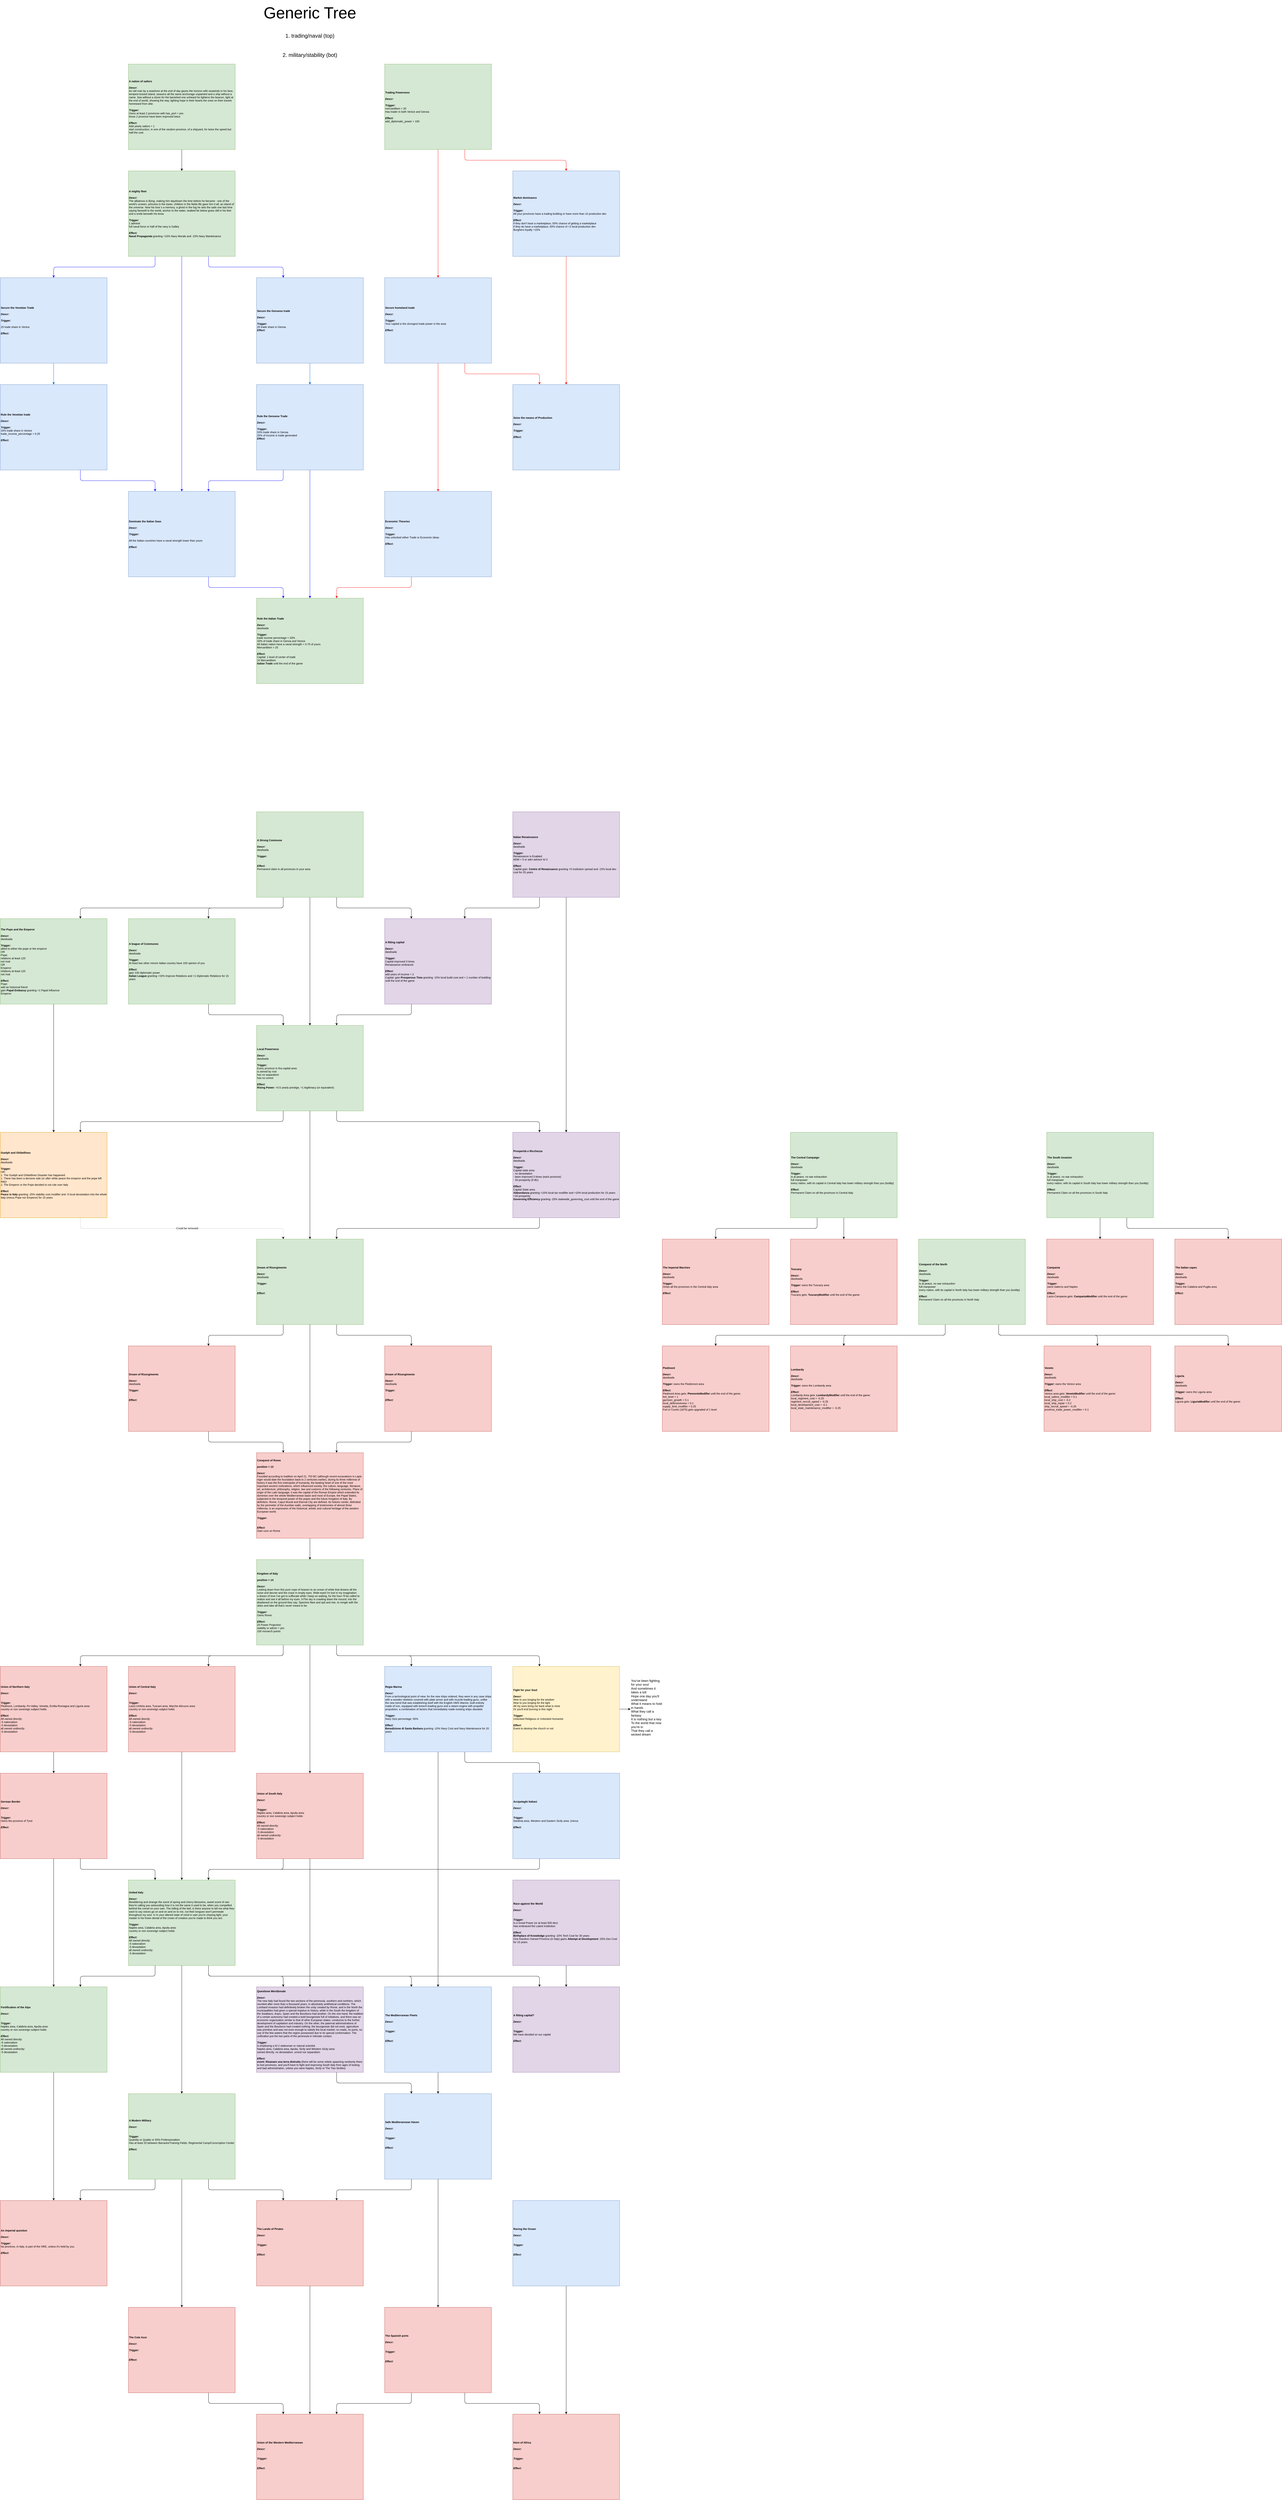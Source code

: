 <mxfile version="13.3.1" type="device" pages="4"><diagram id="V2yhKOk_xlsAycPNelrZ" name="Mission"><mxGraphModel dx="2078" dy="6661" grid="1" gridSize="10" guides="1" tooltips="1" connect="1" arrows="1" fold="1" page="1" pageScale="1" pageWidth="827" pageHeight="1169" math="0" shadow="0"><root><mxCell id="0"/><mxCell id="1" parent="0"/><mxCell id="Bw4D3d5Szgggxr3QW-B2-5" value="" style="edgeStyle=orthogonalEdgeStyle;rounded=1;orthogonalLoop=1;jettySize=auto;html=1;fillColor=#f8cecc;" parent="1" source="HZhrmCCoZAtBbLzT2FI7-4" target="Bw4D3d5Szgggxr3QW-B2-4" edge="1"><mxGeometry relative="1" as="geometry"/></mxCell><mxCell id="Bw4D3d5Szgggxr3QW-B2-8" style="edgeStyle=orthogonalEdgeStyle;rounded=1;orthogonalLoop=1;jettySize=auto;html=1;exitX=0.25;exitY=1;exitDx=0;exitDy=0;entryX=0.75;entryY=0;entryDx=0;entryDy=0;strokeColor=#000000;" parent="1" source="HZhrmCCoZAtBbLzT2FI7-4" target="Bw4D3d5Szgggxr3QW-B2-6" edge="1"><mxGeometry relative="1" as="geometry"/></mxCell><mxCell id="Bw4D3d5Szgggxr3QW-B2-11" style="edgeStyle=orthogonalEdgeStyle;rounded=1;orthogonalLoop=1;jettySize=auto;html=1;exitX=0.25;exitY=1;exitDx=0;exitDy=0;entryX=0.75;entryY=0;entryDx=0;entryDy=0;strokeColor=#000000;" parent="1" source="HZhrmCCoZAtBbLzT2FI7-4" target="Bw4D3d5Szgggxr3QW-B2-9" edge="1"><mxGeometry relative="1" as="geometry"/></mxCell><mxCell id="Bw4D3d5Szgggxr3QW-B2-14" style="edgeStyle=orthogonalEdgeStyle;rounded=1;orthogonalLoop=1;jettySize=auto;html=1;exitX=0.75;exitY=1;exitDx=0;exitDy=0;entryX=0.25;entryY=0;entryDx=0;entryDy=0;strokeColor=#000000;" parent="1" source="HZhrmCCoZAtBbLzT2FI7-4" target="Bw4D3d5Szgggxr3QW-B2-12" edge="1"><mxGeometry relative="1" as="geometry"/></mxCell><mxCell id="vcmGwDEfp-64fsACir-y-6" style="edgeStyle=orthogonalEdgeStyle;rounded=1;orthogonalLoop=1;jettySize=auto;html=1;exitX=0.75;exitY=1;exitDx=0;exitDy=0;entryX=0.25;entryY=0;entryDx=0;entryDy=0;" parent="1" source="HZhrmCCoZAtBbLzT2FI7-4" target="vcmGwDEfp-64fsACir-y-1" edge="1"><mxGeometry relative="1" as="geometry"/></mxCell><mxCell id="HZhrmCCoZAtBbLzT2FI7-4" value="&lt;div style=&quot;font-size: 10px&quot;&gt;&lt;b&gt;Kingdom of Italy&lt;/b&gt;&lt;br&gt;&lt;/div&gt;&lt;div style=&quot;font-size: 10px&quot;&gt;&lt;br style=&quot;font-size: 10px&quot;&gt;&lt;/div&gt;&lt;div style=&quot;font-size: 10px&quot;&gt;&lt;b&gt;position = 14&lt;/b&gt;&lt;/div&gt;&lt;div style=&quot;font-size: 10px&quot;&gt;&lt;br&gt;&lt;/div&gt;&lt;div style=&quot;font-size: 10px&quot; align=&quot;left&quot;&gt;&lt;font style=&quot;font-size: 10px&quot;&gt;&lt;span style=&quot;font-size: 10px&quot;&gt;&lt;font style=&quot;font-size: 10px&quot;&gt;&lt;i style=&quot;font-size: 10px&quot;&gt;&lt;b style=&quot;font-size: 10px&quot;&gt;Descr:&lt;/b&gt;&lt;/i&gt;&lt;/font&gt;&lt;/span&gt;&lt;/font&gt;&lt;/div&gt;&lt;div align=&quot;left&quot;&gt;&lt;div align=&quot;left&quot;&gt;&lt;div align=&quot;left&quot;&gt;Looking down from this pure cope of heaven t&lt;span&gt;o an ocean of white that drowns a&lt;/span&gt;&lt;span&gt;ll the noise and decree a&lt;/span&gt;&lt;span&gt;nd the craze in empty eyes.&amp;nbsp;&lt;/span&gt;&lt;span&gt;Wide-eyed I'm lost in my imagination a&lt;/span&gt;&lt;span&gt;&amp;nbsp;dream of love&amp;nbsp;&lt;/span&gt;&lt;span&gt;I've got to suffocate while I keep on waiting, f&lt;/span&gt;&lt;span&gt;or the hour I'll be called to realize a&lt;/span&gt;&lt;span&gt;nd see it all before my eyes. \n&lt;/span&gt;&lt;span&gt;The sky is crawling down the mound, i&lt;/span&gt;&lt;span&gt;nto the deadwood on the ground t&lt;/span&gt;&lt;span&gt;hey say:&amp;nbsp;&lt;/span&gt;&lt;span&gt;Spectres flare and spit and rise, t&lt;/span&gt;&lt;span&gt;o mingle with the skies a&lt;/span&gt;&lt;span&gt;nd take all that's never meant to be.&lt;/span&gt;&lt;/div&gt;&lt;/div&gt;&lt;/div&gt;&lt;div style=&quot;font-size: 10px&quot; align=&quot;left&quot;&gt;&lt;font style=&quot;font-size: 10px&quot;&gt;&lt;br style=&quot;font-size: 10px&quot;&gt;&lt;/font&gt;&lt;/div&gt;&lt;div style=&quot;font-size: 10px&quot; align=&quot;left&quot;&gt;&lt;font style=&quot;font-size: 10px&quot;&gt;&lt;b style=&quot;font-size: 10px&quot;&gt;&lt;i style=&quot;font-size: 10px&quot;&gt;Trigger:&lt;/i&gt;&lt;/b&gt;&lt;/font&gt;&lt;/div&gt;Owns Rome&lt;br style=&quot;font-size: 10px&quot;&gt;&lt;div style=&quot;font-size: 10px&quot; align=&quot;left&quot;&gt;&lt;font style=&quot;font-size: 10px&quot;&gt;&lt;br style=&quot;font-size: 10px&quot;&gt;&lt;/font&gt;&lt;/div&gt;&lt;div style=&quot;font-size: 10px&quot; align=&quot;left&quot;&gt;&lt;font style=&quot;font-size: 10px&quot;&gt;&lt;font style=&quot;font-size: 10px&quot;&gt;&lt;b style=&quot;font-size: 10px&quot;&gt;&lt;i style=&quot;font-size: 10px&quot;&gt;Effect:&lt;/i&gt;&lt;/b&gt;&lt;/font&gt;&lt;/font&gt;&lt;/div&gt;&lt;div style=&quot;font-size: 10px&quot;&gt;25 Power Projection&lt;br style=&quot;font-size: 10px&quot;&gt;&lt;/div&gt;&lt;div style=&quot;font-size: 10px&quot;&gt;stability or admin = yes&amp;nbsp;&lt;/div&gt;&lt;div style=&quot;font-size: 10px&quot;&gt;100 monarch points&lt;/div&gt;" style="rounded=0;whiteSpace=wrap;html=1;align=left;fontSize=10;fillColor=#d5e8d4;strokeColor=#82b366;fontColor=#000000;" parent="1" vertex="1"><mxGeometry x="960" width="400" height="320" as="geometry"/></mxCell><mxCell id="Bw4D3d5Szgggxr3QW-B2-47" value="" style="edgeStyle=orthogonalEdgeStyle;rounded=1;orthogonalLoop=1;jettySize=auto;html=1;strokeColor=#000000;" parent="1" source="Bw4D3d5Szgggxr3QW-B2-1" target="Bw4D3d5Szgggxr3QW-B2-46" edge="1"><mxGeometry relative="1" as="geometry"/></mxCell><mxCell id="Bw4D3d5Szgggxr3QW-B2-1" value="&lt;div style=&quot;font-size: 10px&quot;&gt;&lt;b&gt;Race against the World&lt;/b&gt;&lt;/div&gt;&lt;div style=&quot;font-size: 10px&quot;&gt;&lt;br&gt;&lt;/div&gt;&lt;div style=&quot;font-size: 10px&quot; align=&quot;left&quot;&gt;&lt;font style=&quot;font-size: 10px&quot;&gt;&lt;span style=&quot;font-size: 10px&quot;&gt;&lt;font style=&quot;font-size: 10px&quot;&gt;&lt;i style=&quot;font-size: 10px&quot;&gt;&lt;b style=&quot;font-size: 10px&quot;&gt;Descr:&lt;/b&gt;&lt;/i&gt;&lt;/font&gt;&lt;/span&gt;&lt;/font&gt;&lt;/div&gt;&lt;div style=&quot;font-size: 10px&quot; align=&quot;left&quot;&gt;&lt;div style=&quot;font-size: 10px&quot; align=&quot;left&quot;&gt;&lt;br style=&quot;font-size: 10px&quot;&gt;&lt;/div&gt;&lt;/div&gt;&lt;div style=&quot;font-size: 10px&quot; align=&quot;left&quot;&gt;&lt;font style=&quot;font-size: 10px&quot;&gt;&lt;br style=&quot;font-size: 10px&quot;&gt;&lt;/font&gt;&lt;/div&gt;&lt;div style=&quot;font-size: 10px&quot; align=&quot;left&quot;&gt;&lt;font style=&quot;font-size: 10px&quot;&gt;&lt;b style=&quot;font-size: 10px&quot;&gt;&lt;i style=&quot;font-size: 10px&quot;&gt;Trigger:&lt;/i&gt;&lt;/b&gt;&lt;/font&gt;&lt;/div&gt;&lt;div style=&quot;font-size: 10px&quot; align=&quot;left&quot;&gt;&lt;font style=&quot;font-size: 10px&quot;&gt;&lt;font style=&quot;font-size: 10px&quot;&gt;&lt;span style=&quot;font-size: 10px&quot;&gt;&lt;span style=&quot;font-size: 10px&quot;&gt;Is a Great Power (or at least 500 dev)&lt;/span&gt;&lt;/span&gt;&lt;/font&gt;&lt;/font&gt;&lt;/div&gt;&lt;div style=&quot;font-size: 10px&quot; align=&quot;left&quot;&gt;&lt;font style=&quot;font-size: 10px&quot;&gt;&lt;font style=&quot;font-size: 10px&quot;&gt;&lt;span style=&quot;font-size: 10px&quot;&gt;&lt;span style=&quot;font-size: 10px&quot;&gt;Has embraced the Latest Institution&lt;/span&gt;&lt;/span&gt;&lt;/font&gt;&lt;/font&gt;&lt;/div&gt;&lt;div style=&quot;font-size: 10px&quot; align=&quot;left&quot;&gt;&lt;font style=&quot;font-size: 10px&quot;&gt;&lt;font style=&quot;font-size: 10px&quot;&gt;&lt;span style=&quot;font-size: 10px&quot;&gt;&lt;i style=&quot;font-weight: bold ; font-size: 10px&quot;&gt;&lt;br&gt;&lt;/i&gt;&lt;/span&gt;&lt;/font&gt;&lt;/font&gt;&lt;/div&gt;&lt;div style=&quot;font-size: 10px&quot; align=&quot;left&quot;&gt;&lt;font style=&quot;font-size: 10px&quot;&gt;&lt;font style=&quot;font-size: 10px&quot;&gt;&lt;span style=&quot;font-size: 10px&quot;&gt;&lt;i style=&quot;font-weight: bold ; font-size: 10px&quot;&gt;Effect:&lt;/i&gt;&lt;/span&gt;&lt;/font&gt;&lt;/font&gt;&lt;/div&gt;&lt;div style=&quot;font-size: 10px&quot;&gt;&lt;b&gt;Birthplace of Knowledge&lt;/b&gt;&amp;nbsp;granting -10% Tech Cost for 30 years&lt;/div&gt;&lt;div style=&quot;font-size: 10px&quot;&gt;One Random Owned Province (in Italy) gains &lt;b&gt;Attempt at Development&lt;/b&gt;&amp;nbsp;-33% Dev Cost for 15 years&lt;/div&gt;" style="rounded=0;whiteSpace=wrap;html=1;align=left;fontSize=10;fillColor=#e1d5e7;strokeColor=#9673a6;" parent="1" vertex="1"><mxGeometry x="1920" y="1200" width="400" height="320" as="geometry"/></mxCell><mxCell id="Bw4D3d5Szgggxr3QW-B2-21" style="edgeStyle=orthogonalEdgeStyle;rounded=1;orthogonalLoop=1;jettySize=auto;html=1;exitX=0.25;exitY=1;exitDx=0;exitDy=0;entryX=0.75;entryY=0;entryDx=0;entryDy=0;strokeColor=#000000;" parent="1" source="Bw4D3d5Szgggxr3QW-B2-4" target="Bw4D3d5Szgggxr3QW-B2-19" edge="1"><mxGeometry relative="1" as="geometry"/></mxCell><mxCell id="Bw4D3d5Szgggxr3QW-B2-32" value="" style="edgeStyle=orthogonalEdgeStyle;rounded=1;orthogonalLoop=1;jettySize=auto;html=1;strokeColor=#000000;" parent="1" source="Bw4D3d5Szgggxr3QW-B2-4" target="Bw4D3d5Szgggxr3QW-B2-31" edge="1"><mxGeometry relative="1" as="geometry"/></mxCell><mxCell id="Bw4D3d5Szgggxr3QW-B2-4" value="&lt;div style=&quot;font-size: 10px&quot;&gt;&lt;b&gt;Union of South Italy&lt;/b&gt;&lt;/div&gt;&lt;div style=&quot;font-size: 10px&quot;&gt;&lt;br&gt;&lt;/div&gt;&lt;div style=&quot;font-size: 10px&quot; align=&quot;left&quot;&gt;&lt;font style=&quot;font-size: 10px&quot;&gt;&lt;span style=&quot;font-size: 10px&quot;&gt;&lt;font style=&quot;font-size: 10px&quot;&gt;&lt;i style=&quot;font-size: 10px&quot;&gt;&lt;b style=&quot;font-size: 10px&quot;&gt;Descr:&lt;/b&gt;&lt;/i&gt;&lt;/font&gt;&lt;/span&gt;&lt;/font&gt;&lt;/div&gt;&lt;div style=&quot;font-size: 10px&quot; align=&quot;left&quot;&gt;&lt;div style=&quot;font-size: 10px&quot; align=&quot;left&quot;&gt;&lt;br style=&quot;font-size: 10px&quot;&gt;&lt;/div&gt;&lt;/div&gt;&lt;div style=&quot;font-size: 10px&quot; align=&quot;left&quot;&gt;&lt;font style=&quot;font-size: 10px&quot;&gt;&lt;br style=&quot;font-size: 10px&quot;&gt;&lt;/font&gt;&lt;/div&gt;&lt;div style=&quot;font-size: 10px&quot; align=&quot;left&quot;&gt;&lt;font style=&quot;font-size: 10px&quot;&gt;&lt;b style=&quot;font-size: 10px&quot;&gt;&lt;i style=&quot;font-size: 10px&quot;&gt;Trigger:&lt;/i&gt;&lt;/b&gt;&lt;/font&gt;&lt;/div&gt;Naples area, Calabria area, Apulia area:&lt;br&gt;country or non sovereign subject holds&lt;br style=&quot;font-size: 10px&quot;&gt;&lt;div style=&quot;font-size: 10px&quot; align=&quot;left&quot;&gt;&lt;font style=&quot;font-size: 10px&quot;&gt;&lt;br style=&quot;font-size: 10px&quot;&gt;&lt;/font&gt;&lt;/div&gt;&lt;div style=&quot;font-size: 10px&quot; align=&quot;left&quot;&gt;&lt;font style=&quot;font-size: 10px&quot;&gt;&lt;font style=&quot;font-size: 10px&quot;&gt;&lt;b style=&quot;font-size: 10px&quot;&gt;&lt;i style=&quot;font-size: 10px&quot;&gt;Effect:&lt;/i&gt;&lt;/b&gt;&lt;/font&gt;&lt;/font&gt;&lt;/div&gt;&lt;div style=&quot;font-size: 10px&quot;&gt;All owned directly:&lt;/div&gt;&lt;div style=&quot;font-size: 10px&quot;&gt;-5 nationalism&lt;/div&gt;&lt;div style=&quot;font-size: 10px&quot;&gt;-5 devastation&lt;br&gt;&lt;/div&gt;&lt;div style=&quot;font-size: 10px&quot;&gt;all owned undirectly:&lt;/div&gt;&lt;div style=&quot;font-size: 10px&quot;&gt;-5 devastation&lt;/div&gt;" style="rounded=0;whiteSpace=wrap;html=1;align=left;fontSize=10;fillColor=#f8cecc;strokeColor=#b85450;" parent="1" vertex="1"><mxGeometry x="960" y="800" width="400" height="320" as="geometry"/></mxCell><mxCell id="Bw4D3d5Szgggxr3QW-B2-22" style="edgeStyle=orthogonalEdgeStyle;rounded=1;orthogonalLoop=1;jettySize=auto;html=1;exitX=0.5;exitY=1;exitDx=0;exitDy=0;strokeColor=#000000;" parent="1" source="Bw4D3d5Szgggxr3QW-B2-6" target="Bw4D3d5Szgggxr3QW-B2-19" edge="1"><mxGeometry relative="1" as="geometry"/></mxCell><mxCell id="Bw4D3d5Szgggxr3QW-B2-6" value="&lt;div style=&quot;font-size: 10px&quot;&gt;&lt;b&gt;Union of Central Italy&lt;/b&gt;&lt;/div&gt;&lt;div style=&quot;font-size: 10px&quot;&gt;&lt;br&gt;&lt;/div&gt;&lt;div style=&quot;font-size: 10px&quot; align=&quot;left&quot;&gt;&lt;font style=&quot;font-size: 10px&quot;&gt;&lt;span style=&quot;font-size: 10px&quot;&gt;&lt;font style=&quot;font-size: 10px&quot;&gt;&lt;i style=&quot;font-size: 10px&quot;&gt;&lt;b style=&quot;font-size: 10px&quot;&gt;Descr:&lt;/b&gt;&lt;/i&gt;&lt;/font&gt;&lt;/span&gt;&lt;/font&gt;&lt;/div&gt;&lt;div style=&quot;font-size: 10px&quot; align=&quot;left&quot;&gt;&lt;div style=&quot;font-size: 10px&quot; align=&quot;left&quot;&gt;&lt;br style=&quot;font-size: 10px&quot;&gt;&lt;/div&gt;&lt;/div&gt;&lt;div style=&quot;font-size: 10px&quot; align=&quot;left&quot;&gt;&lt;font style=&quot;font-size: 10px&quot;&gt;&lt;br style=&quot;font-size: 10px&quot;&gt;&lt;/font&gt;&lt;/div&gt;&lt;div style=&quot;font-size: 10px&quot; align=&quot;left&quot;&gt;&lt;font style=&quot;font-size: 10px&quot;&gt;&lt;b style=&quot;font-size: 10px&quot;&gt;&lt;i style=&quot;font-size: 10px&quot;&gt;Trigger:&lt;/i&gt;&lt;/b&gt;&lt;/font&gt;&lt;/div&gt;Lazio-Umbria area, Tuscani area,&amp;nbsp;Marche-Abruzzo area:&lt;br&gt;country or non sovereign subject holds&lt;br style=&quot;font-size: 10px&quot;&gt;&lt;div style=&quot;font-size: 10px&quot; align=&quot;left&quot;&gt;&lt;font style=&quot;font-size: 10px&quot;&gt;&lt;br style=&quot;font-size: 10px&quot;&gt;&lt;/font&gt;&lt;/div&gt;&lt;div style=&quot;font-size: 10px&quot; align=&quot;left&quot;&gt;&lt;font style=&quot;font-size: 10px&quot;&gt;&lt;font style=&quot;font-size: 10px&quot;&gt;&lt;b style=&quot;font-size: 10px&quot;&gt;&lt;i style=&quot;font-size: 10px&quot;&gt;Effect:&lt;/i&gt;&lt;/b&gt;&lt;/font&gt;&lt;/font&gt;&lt;/div&gt;&lt;div style=&quot;font-size: 10px&quot;&gt;All owned directly:&lt;/div&gt;&lt;div style=&quot;font-size: 10px&quot;&gt;-5 nationalism&lt;/div&gt;&lt;div style=&quot;font-size: 10px&quot;&gt;-5 devastation&lt;br&gt;&lt;/div&gt;&lt;div style=&quot;font-size: 10px&quot;&gt;all owned undirectly:&lt;/div&gt;&lt;div style=&quot;font-size: 10px&quot;&gt;-5 devastation&lt;/div&gt;" style="rounded=0;whiteSpace=wrap;html=1;align=left;fontSize=10;fillColor=#f8cecc;strokeColor=#b85450;" parent="1" vertex="1"><mxGeometry x="480" y="400" width="400" height="320" as="geometry"/></mxCell><mxCell id="Bw4D3d5Szgggxr3QW-B2-25" value="" style="edgeStyle=orthogonalEdgeStyle;rounded=1;orthogonalLoop=1;jettySize=auto;html=1;strokeColor=#000000;" parent="1" source="Bw4D3d5Szgggxr3QW-B2-9" target="Bw4D3d5Szgggxr3QW-B2-24" edge="1"><mxGeometry relative="1" as="geometry"/></mxCell><mxCell id="Bw4D3d5Szgggxr3QW-B2-9" value="&lt;div style=&quot;font-size: 10px&quot;&gt;&lt;b&gt;Union of Northern Italy&lt;/b&gt;&lt;/div&gt;&lt;div style=&quot;font-size: 10px&quot;&gt;&lt;br&gt;&lt;/div&gt;&lt;div style=&quot;font-size: 10px&quot; align=&quot;left&quot;&gt;&lt;font style=&quot;font-size: 10px&quot;&gt;&lt;span style=&quot;font-size: 10px&quot;&gt;&lt;font style=&quot;font-size: 10px&quot;&gt;&lt;i style=&quot;font-size: 10px&quot;&gt;&lt;b style=&quot;font-size: 10px&quot;&gt;Descr:&lt;/b&gt;&lt;/i&gt;&lt;/font&gt;&lt;/span&gt;&lt;/font&gt;&lt;/div&gt;&lt;div style=&quot;font-size: 10px&quot; align=&quot;left&quot;&gt;&lt;div style=&quot;font-size: 10px&quot; align=&quot;left&quot;&gt;&lt;br style=&quot;font-size: 10px&quot;&gt;&lt;/div&gt;&lt;/div&gt;&lt;div style=&quot;font-size: 10px&quot; align=&quot;left&quot;&gt;&lt;font style=&quot;font-size: 10px&quot;&gt;&lt;br style=&quot;font-size: 10px&quot;&gt;&lt;/font&gt;&lt;/div&gt;&lt;div style=&quot;font-size: 10px&quot; align=&quot;left&quot;&gt;&lt;font style=&quot;font-size: 10px&quot;&gt;&lt;b style=&quot;font-size: 10px&quot;&gt;&lt;i style=&quot;font-size: 10px&quot;&gt;Trigger:&lt;/i&gt;&lt;/b&gt;&lt;/font&gt;&lt;/div&gt;Piedmont, Lombardy,&amp;nbsp;Po-Valley, Venetia, Emilia-Romagna and Liguria area:&lt;br&gt;country or non sovereign subject holds&lt;br style=&quot;font-size: 10px&quot;&gt;&lt;div style=&quot;font-size: 10px&quot; align=&quot;left&quot;&gt;&lt;font style=&quot;font-size: 10px&quot;&gt;&lt;br style=&quot;font-size: 10px&quot;&gt;&lt;/font&gt;&lt;/div&gt;&lt;div style=&quot;font-size: 10px&quot; align=&quot;left&quot;&gt;&lt;font style=&quot;font-size: 10px&quot;&gt;&lt;font style=&quot;font-size: 10px&quot;&gt;&lt;b style=&quot;font-size: 10px&quot;&gt;&lt;i style=&quot;font-size: 10px&quot;&gt;Effect:&lt;/i&gt;&lt;/b&gt;&lt;/font&gt;&lt;/font&gt;&lt;/div&gt;&lt;div style=&quot;font-size: 10px&quot;&gt;All owned directly:&lt;/div&gt;&lt;div style=&quot;font-size: 10px&quot;&gt;-5 nationalism&lt;/div&gt;&lt;div style=&quot;font-size: 10px&quot;&gt;-5 devastation&lt;br&gt;&lt;/div&gt;&lt;div style=&quot;font-size: 10px&quot;&gt;all owned undirectly:&lt;/div&gt;&lt;div style=&quot;font-size: 10px&quot;&gt;-5 devastation&lt;/div&gt;" style="rounded=0;whiteSpace=wrap;html=1;align=left;fontSize=10;fillColor=#f8cecc;strokeColor=#b85450;" parent="1" vertex="1"><mxGeometry y="400" width="400" height="320" as="geometry"/></mxCell><mxCell id="Bw4D3d5Szgggxr3QW-B2-34" style="edgeStyle=orthogonalEdgeStyle;rounded=1;orthogonalLoop=1;jettySize=auto;html=1;exitX=0.75;exitY=1;exitDx=0;exitDy=0;entryX=0.25;entryY=0;entryDx=0;entryDy=0;strokeColor=#000000;" parent="1" source="Bw4D3d5Szgggxr3QW-B2-12" target="Bw4D3d5Szgggxr3QW-B2-16" edge="1"><mxGeometry relative="1" as="geometry"/></mxCell><mxCell id="Bw4D3d5Szgggxr3QW-B2-38" style="edgeStyle=orthogonalEdgeStyle;rounded=1;orthogonalLoop=1;jettySize=auto;html=1;exitX=0.5;exitY=1;exitDx=0;exitDy=0;strokeColor=#000000;" parent="1" source="Bw4D3d5Szgggxr3QW-B2-12" target="Bw4D3d5Szgggxr3QW-B2-36" edge="1"><mxGeometry relative="1" as="geometry"/></mxCell><mxCell id="Bw4D3d5Szgggxr3QW-B2-12" value="&lt;div&gt;&lt;b&gt;Regia Marina&lt;/b&gt;&lt;br&gt;&lt;/div&gt;&lt;div style=&quot;font-size: 10px&quot;&gt;&lt;br&gt;&lt;/div&gt;&lt;div style=&quot;font-size: 10px&quot; align=&quot;left&quot;&gt;&lt;font style=&quot;font-size: 10px&quot;&gt;&lt;span style=&quot;font-size: 10px&quot;&gt;&lt;font style=&quot;font-size: 10px&quot;&gt;&lt;i style=&quot;font-size: 10px&quot;&gt;&lt;b style=&quot;font-size: 10px&quot;&gt;Descr:&lt;/b&gt;&lt;/i&gt;&lt;/font&gt;&lt;/span&gt;&lt;/font&gt;&lt;/div&gt;&lt;div align=&quot;left&quot;&gt;&lt;div align=&quot;left&quot;&gt;From a technological point of view, for the new ships ordered, they were in any case ships with a wooden skeleton covered with plate armor and with muzzle-loading guns, unlike the new trend that was establishing itself with the English HMS Warrior, built entirely made of iron, equipped with breech-loading guns and a steam engine with propeller propulsion, a combination of factors that immediately made existing ships obsolete&lt;br style=&quot;font-size: 10px&quot;&gt;&lt;/div&gt;&lt;/div&gt;&lt;div style=&quot;font-size: 10px&quot; align=&quot;left&quot;&gt;&lt;font style=&quot;font-size: 10px&quot;&gt;&lt;br style=&quot;font-size: 10px&quot;&gt;&lt;/font&gt;&lt;/div&gt;&lt;div style=&quot;font-size: 10px&quot; align=&quot;left&quot;&gt;&lt;font style=&quot;font-size: 10px&quot;&gt;&lt;b style=&quot;font-size: 10px&quot;&gt;&lt;i style=&quot;font-size: 10px&quot;&gt;Trigger:&lt;/i&gt;&lt;/b&gt;&lt;/font&gt;&lt;/div&gt;Navy Size percentage: 50%&lt;br style=&quot;font-size: 10px&quot;&gt;&lt;div style=&quot;font-size: 10px&quot; align=&quot;left&quot;&gt;&lt;font style=&quot;font-size: 10px&quot;&gt;&lt;br style=&quot;font-size: 10px&quot;&gt;&lt;/font&gt;&lt;/div&gt;&lt;div style=&quot;font-size: 10px&quot; align=&quot;left&quot;&gt;&lt;font style=&quot;font-size: 10px&quot;&gt;&lt;font style=&quot;font-size: 10px&quot;&gt;&lt;b style=&quot;font-size: 10px&quot;&gt;&lt;i style=&quot;font-size: 10px&quot;&gt;Effect:&lt;/i&gt;&lt;/b&gt;&lt;/font&gt;&lt;/font&gt;&lt;/div&gt;&lt;div style=&quot;font-size: 10px&quot;&gt;&lt;b&gt;Benedizione di Santa Barbara&lt;/b&gt;&amp;nbsp;granting -10% Navy Cost and Navy Maintenance for 20 years&lt;/div&gt;" style="rounded=0;whiteSpace=wrap;html=1;align=left;fontSize=10;fillColor=#dae8fc;strokeColor=#6c8ebf;" parent="1" vertex="1"><mxGeometry x="1440" y="400" width="400" height="320" as="geometry"/></mxCell><mxCell id="Bw4D3d5Szgggxr3QW-B2-23" style="edgeStyle=orthogonalEdgeStyle;rounded=1;orthogonalLoop=1;jettySize=auto;html=1;exitX=0.25;exitY=1;exitDx=0;exitDy=0;entryX=0.75;entryY=0;entryDx=0;entryDy=0;strokeColor=#000000;" parent="1" source="Bw4D3d5Szgggxr3QW-B2-16" target="Bw4D3d5Szgggxr3QW-B2-19" edge="1"><mxGeometry relative="1" as="geometry"/></mxCell><mxCell id="Bw4D3d5Szgggxr3QW-B2-16" value="&lt;div&gt;&lt;b&gt;Arcipelaghi Italiani&lt;/b&gt;&lt;/div&gt;&lt;div style=&quot;font-size: 10px&quot;&gt;&lt;br&gt;&lt;/div&gt;&lt;div style=&quot;font-size: 10px&quot; align=&quot;left&quot;&gt;&lt;font style=&quot;font-size: 10px&quot;&gt;&lt;span style=&quot;font-size: 10px&quot;&gt;&lt;font style=&quot;font-size: 10px&quot;&gt;&lt;i style=&quot;font-size: 10px&quot;&gt;&lt;b style=&quot;font-size: 10px&quot;&gt;Descr:&lt;/b&gt;&lt;/i&gt;&lt;/font&gt;&lt;/span&gt;&lt;/font&gt;&lt;/div&gt;&lt;div align=&quot;left&quot;&gt;&lt;div align=&quot;left&quot;&gt;&lt;br style=&quot;font-size: 10px&quot;&gt;&lt;/div&gt;&lt;/div&gt;&lt;div style=&quot;font-size: 10px&quot; align=&quot;left&quot;&gt;&lt;font style=&quot;font-size: 10px&quot;&gt;&lt;br style=&quot;font-size: 10px&quot;&gt;&lt;/font&gt;&lt;/div&gt;&lt;div style=&quot;font-size: 10px&quot; align=&quot;left&quot;&gt;&lt;font style=&quot;font-size: 10px&quot;&gt;&lt;b style=&quot;font-size: 10px&quot;&gt;&lt;i style=&quot;font-size: 10px&quot;&gt;Trigger:&lt;/i&gt;&lt;/b&gt;&lt;/font&gt;&lt;/div&gt;Sardinia area, Western and Eastern Sicily area: (minus&lt;br style=&quot;font-size: 10px&quot;&gt;&lt;div style=&quot;font-size: 10px&quot; align=&quot;left&quot;&gt;&lt;font style=&quot;font-size: 10px&quot;&gt;&lt;br style=&quot;font-size: 10px&quot;&gt;&lt;/font&gt;&lt;/div&gt;&lt;div style=&quot;font-size: 10px&quot; align=&quot;left&quot;&gt;&lt;font style=&quot;font-size: 10px&quot;&gt;&lt;font style=&quot;font-size: 10px&quot;&gt;&lt;b style=&quot;font-size: 10px&quot;&gt;&lt;i style=&quot;font-size: 10px&quot;&gt;Effect:&lt;/i&gt;&lt;/b&gt;&lt;/font&gt;&lt;/font&gt;&lt;/div&gt;&lt;div style=&quot;font-size: 10px&quot;&gt;&lt;br&gt;&lt;/div&gt;" style="rounded=0;whiteSpace=wrap;html=1;align=left;fontSize=10;fillColor=#dae8fc;strokeColor=#6c8ebf;" parent="1" vertex="1"><mxGeometry x="1920" y="800" width="400" height="320" as="geometry"/></mxCell><mxCell id="Bw4D3d5Szgggxr3QW-B2-29" style="edgeStyle=orthogonalEdgeStyle;rounded=1;orthogonalLoop=1;jettySize=auto;html=1;exitX=0.25;exitY=1;exitDx=0;exitDy=0;entryX=0.75;entryY=0;entryDx=0;entryDy=0;strokeColor=#000000;" parent="1" source="Bw4D3d5Szgggxr3QW-B2-19" target="Bw4D3d5Szgggxr3QW-B2-27" edge="1"><mxGeometry relative="1" as="geometry"/></mxCell><mxCell id="Bw4D3d5Szgggxr3QW-B2-33" style="edgeStyle=orthogonalEdgeStyle;rounded=1;orthogonalLoop=1;jettySize=auto;html=1;exitX=0.75;exitY=1;exitDx=0;exitDy=0;entryX=0.25;entryY=0;entryDx=0;entryDy=0;strokeColor=#000000;" parent="1" source="Bw4D3d5Szgggxr3QW-B2-19" target="Bw4D3d5Szgggxr3QW-B2-31" edge="1"><mxGeometry relative="1" as="geometry"/></mxCell><mxCell id="Bw4D3d5Szgggxr3QW-B2-39" style="edgeStyle=orthogonalEdgeStyle;rounded=1;orthogonalLoop=1;jettySize=auto;html=1;exitX=0.75;exitY=1;exitDx=0;exitDy=0;entryX=0.25;entryY=0;entryDx=0;entryDy=0;strokeColor=#000000;" parent="1" source="Bw4D3d5Szgggxr3QW-B2-19" target="Bw4D3d5Szgggxr3QW-B2-36" edge="1"><mxGeometry relative="1" as="geometry"/></mxCell><mxCell id="Bw4D3d5Szgggxr3QW-B2-41" value="" style="edgeStyle=orthogonalEdgeStyle;rounded=1;orthogonalLoop=1;jettySize=auto;html=1;strokeColor=#000000;" parent="1" source="Bw4D3d5Szgggxr3QW-B2-19" target="Bw4D3d5Szgggxr3QW-B2-40" edge="1"><mxGeometry relative="1" as="geometry"/></mxCell><mxCell id="Bw4D3d5Szgggxr3QW-B2-48" style="edgeStyle=orthogonalEdgeStyle;rounded=1;orthogonalLoop=1;jettySize=auto;html=1;exitX=0.75;exitY=1;exitDx=0;exitDy=0;entryX=0.25;entryY=0;entryDx=0;entryDy=0;strokeColor=#000000;" parent="1" source="Bw4D3d5Szgggxr3QW-B2-19" target="Bw4D3d5Szgggxr3QW-B2-46" edge="1"><mxGeometry relative="1" as="geometry"/></mxCell><mxCell id="Bw4D3d5Szgggxr3QW-B2-19" value="&lt;div style=&quot;font-size: 10px&quot;&gt;&lt;b&gt;United Italy&lt;/b&gt;&lt;/div&gt;&lt;div style=&quot;font-size: 10px&quot;&gt;&lt;br&gt;&lt;/div&gt;&lt;div style=&quot;font-size: 10px&quot; align=&quot;left&quot;&gt;&lt;font style=&quot;font-size: 10px&quot;&gt;&lt;span style=&quot;font-size: 10px&quot;&gt;&lt;font style=&quot;font-size: 10px&quot;&gt;&lt;i style=&quot;font-size: 10px&quot;&gt;&lt;b style=&quot;font-size: 10px&quot;&gt;Descr:&lt;/b&gt;&lt;/i&gt;&lt;/font&gt;&lt;/span&gt;&lt;/font&gt;&lt;/div&gt;&lt;div align=&quot;left&quot;&gt;&lt;div align=&quot;left&quot;&gt;&lt;div align=&quot;left&quot;&gt;Bewildering and strange th&lt;span&gt;e scent of spring and cherry blossoms, s&lt;/span&gt;&lt;span&gt;weet scent of rain they're calling you a&lt;/span&gt;&lt;span&gt;stounding how it is not the same it used to be, w&lt;/span&gt;&lt;span&gt;hen you compelled behind the crenel on your o&lt;/span&gt;&lt;span&gt;wn.&amp;nbsp;&lt;/span&gt;&lt;span&gt;The tolling of the bell, is there a&lt;/span&gt;&lt;span&gt;nyone to tell me what they want to say v&lt;/span&gt;&lt;span&gt;oices go on and on and on to me, n&lt;/span&gt;&lt;span&gt;ut their tongues won't permeate t&lt;/span&gt;&lt;span&gt;hroughout my soul. \n&amp;nbsp;&lt;/span&gt;&lt;span&gt;In your altered state of mind i&lt;/span&gt;&lt;span&gt;n vain you're chasing light, y&lt;/span&gt;&lt;span&gt;our master in his frown d&lt;/span&gt;&lt;span&gt;enial of the crown of creation y&lt;/span&gt;&lt;span&gt;ou're made to think you are.&lt;/span&gt;&lt;/div&gt;&lt;/div&gt;&lt;/div&gt;&lt;div style=&quot;font-size: 10px&quot; align=&quot;left&quot;&gt;&lt;font style=&quot;font-size: 10px&quot;&gt;&lt;br style=&quot;font-size: 10px&quot;&gt;&lt;/font&gt;&lt;/div&gt;&lt;div style=&quot;font-size: 10px&quot; align=&quot;left&quot;&gt;&lt;font style=&quot;font-size: 10px&quot;&gt;&lt;b style=&quot;font-size: 10px&quot;&gt;&lt;i style=&quot;font-size: 10px&quot;&gt;Trigger:&lt;/i&gt;&lt;/b&gt;&lt;/font&gt;&lt;/div&gt;Naples area, Calabria area, Apulia area:&lt;br&gt;country or non sovereign subject holds&lt;br style=&quot;font-size: 10px&quot;&gt;&lt;div style=&quot;font-size: 10px&quot; align=&quot;left&quot;&gt;&lt;font style=&quot;font-size: 10px&quot;&gt;&lt;br style=&quot;font-size: 10px&quot;&gt;&lt;/font&gt;&lt;/div&gt;&lt;div style=&quot;font-size: 10px&quot; align=&quot;left&quot;&gt;&lt;font style=&quot;font-size: 10px&quot;&gt;&lt;font style=&quot;font-size: 10px&quot;&gt;&lt;b style=&quot;font-size: 10px&quot;&gt;&lt;i style=&quot;font-size: 10px&quot;&gt;Effect:&lt;/i&gt;&lt;/b&gt;&lt;/font&gt;&lt;/font&gt;&lt;/div&gt;&lt;div style=&quot;font-size: 10px&quot;&gt;All owned directly:&lt;/div&gt;&lt;div style=&quot;font-size: 10px&quot;&gt;-5 nationalism&lt;/div&gt;&lt;div style=&quot;font-size: 10px&quot;&gt;-5 devastation&lt;br&gt;&lt;/div&gt;&lt;div style=&quot;font-size: 10px&quot;&gt;all owned undirectly:&lt;/div&gt;&lt;div style=&quot;font-size: 10px&quot;&gt;-5 devastation&lt;/div&gt;" style="rounded=0;whiteSpace=wrap;html=1;align=left;fontSize=10;fillColor=#d5e8d4;strokeColor=#82b366;" parent="1" vertex="1"><mxGeometry x="480" y="1200" width="400" height="320" as="geometry"/></mxCell><mxCell id="Bw4D3d5Szgggxr3QW-B2-26" style="edgeStyle=orthogonalEdgeStyle;rounded=1;orthogonalLoop=1;jettySize=auto;html=1;exitX=0.75;exitY=1;exitDx=0;exitDy=0;entryX=0.25;entryY=0;entryDx=0;entryDy=0;strokeColor=#000000;" parent="1" source="Bw4D3d5Szgggxr3QW-B2-24" target="Bw4D3d5Szgggxr3QW-B2-19" edge="1"><mxGeometry relative="1" as="geometry"/></mxCell><mxCell id="Bw4D3d5Szgggxr3QW-B2-30" style="edgeStyle=orthogonalEdgeStyle;rounded=1;orthogonalLoop=1;jettySize=auto;html=1;exitX=0.5;exitY=1;exitDx=0;exitDy=0;strokeColor=#000000;" parent="1" source="Bw4D3d5Szgggxr3QW-B2-24" target="Bw4D3d5Szgggxr3QW-B2-27" edge="1"><mxGeometry relative="1" as="geometry"/></mxCell><mxCell id="Bw4D3d5Szgggxr3QW-B2-24" value="&lt;div style=&quot;font-size: 10px&quot;&gt;&lt;b&gt;German Border&lt;/b&gt;&lt;/div&gt;&lt;div style=&quot;font-size: 10px&quot;&gt;&lt;br&gt;&lt;/div&gt;&lt;div style=&quot;font-size: 10px&quot; align=&quot;left&quot;&gt;&lt;font style=&quot;font-size: 10px&quot;&gt;&lt;span style=&quot;font-size: 10px&quot;&gt;&lt;font style=&quot;font-size: 10px&quot;&gt;&lt;i style=&quot;font-size: 10px&quot;&gt;&lt;b style=&quot;font-size: 10px&quot;&gt;Descr:&lt;/b&gt;&lt;/i&gt;&lt;/font&gt;&lt;/span&gt;&lt;/font&gt;&lt;/div&gt;&lt;div style=&quot;font-size: 10px&quot; align=&quot;left&quot;&gt;&lt;div style=&quot;font-size: 10px&quot; align=&quot;left&quot;&gt;&lt;br style=&quot;font-size: 10px&quot;&gt;&lt;/div&gt;&lt;/div&gt;&lt;div style=&quot;font-size: 10px&quot; align=&quot;left&quot;&gt;&lt;font style=&quot;font-size: 10px&quot;&gt;&lt;br style=&quot;font-size: 10px&quot;&gt;&lt;/font&gt;&lt;/div&gt;&lt;div style=&quot;font-size: 10px&quot; align=&quot;left&quot;&gt;&lt;font style=&quot;font-size: 10px&quot;&gt;&lt;b style=&quot;font-size: 10px&quot;&gt;&lt;i style=&quot;font-size: 10px&quot;&gt;Trigger:&lt;/i&gt;&lt;/b&gt;&lt;/font&gt;&lt;/div&gt;Owns the province of Tyrol&lt;br style=&quot;font-size: 10px&quot;&gt;&lt;div style=&quot;font-size: 10px&quot; align=&quot;left&quot;&gt;&lt;font style=&quot;font-size: 10px&quot;&gt;&lt;br style=&quot;font-size: 10px&quot;&gt;&lt;/font&gt;&lt;/div&gt;&lt;div style=&quot;font-size: 10px&quot; align=&quot;left&quot;&gt;&lt;font style=&quot;font-size: 10px&quot;&gt;&lt;font style=&quot;font-size: 10px&quot;&gt;&lt;b style=&quot;font-size: 10px&quot;&gt;&lt;i style=&quot;font-size: 10px&quot;&gt;Effect:&lt;/i&gt;&lt;/b&gt;&lt;/font&gt;&lt;/font&gt;&lt;/div&gt;&lt;div style=&quot;font-size: 10px&quot;&gt;&lt;br&gt;&lt;/div&gt;" style="rounded=0;whiteSpace=wrap;html=1;align=left;fontSize=10;fillColor=#f8cecc;strokeColor=#b85450;" parent="1" vertex="1"><mxGeometry y="800" width="400" height="320" as="geometry"/></mxCell><mxCell id="Bw4D3d5Szgggxr3QW-B2-44" value="" style="edgeStyle=orthogonalEdgeStyle;rounded=1;orthogonalLoop=1;jettySize=auto;html=1;strokeColor=#000000;" parent="1" source="Bw4D3d5Szgggxr3QW-B2-27" target="Bw4D3d5Szgggxr3QW-B2-43" edge="1"><mxGeometry relative="1" as="geometry"/></mxCell><mxCell id="Bw4D3d5Szgggxr3QW-B2-27" value="&lt;div style=&quot;font-size: 10px&quot;&gt;&lt;b&gt;Fortification of the Alps&lt;/b&gt;&lt;/div&gt;&lt;div style=&quot;font-size: 10px&quot;&gt;&lt;br&gt;&lt;/div&gt;&lt;div style=&quot;font-size: 10px&quot; align=&quot;left&quot;&gt;&lt;font style=&quot;font-size: 10px&quot;&gt;&lt;span style=&quot;font-size: 10px&quot;&gt;&lt;font style=&quot;font-size: 10px&quot;&gt;&lt;i style=&quot;font-size: 10px&quot;&gt;&lt;b style=&quot;font-size: 10px&quot;&gt;Descr:&lt;/b&gt;&lt;/i&gt;&lt;/font&gt;&lt;/span&gt;&lt;/font&gt;&lt;/div&gt;&lt;div style=&quot;font-size: 10px&quot; align=&quot;left&quot;&gt;&lt;div style=&quot;font-size: 10px&quot; align=&quot;left&quot;&gt;&lt;br style=&quot;font-size: 10px&quot;&gt;&lt;/div&gt;&lt;/div&gt;&lt;div style=&quot;font-size: 10px&quot; align=&quot;left&quot;&gt;&lt;font style=&quot;font-size: 10px&quot;&gt;&lt;br style=&quot;font-size: 10px&quot;&gt;&lt;/font&gt;&lt;/div&gt;&lt;div style=&quot;font-size: 10px&quot; align=&quot;left&quot;&gt;&lt;font style=&quot;font-size: 10px&quot;&gt;&lt;b style=&quot;font-size: 10px&quot;&gt;&lt;i style=&quot;font-size: 10px&quot;&gt;Trigger:&lt;/i&gt;&lt;/b&gt;&lt;/font&gt;&lt;/div&gt;Naples area, Calabria area, Apulia area:&lt;br&gt;country or non sovereign subject holds&lt;br style=&quot;font-size: 10px&quot;&gt;&lt;div style=&quot;font-size: 10px&quot; align=&quot;left&quot;&gt;&lt;font style=&quot;font-size: 10px&quot;&gt;&lt;br style=&quot;font-size: 10px&quot;&gt;&lt;/font&gt;&lt;/div&gt;&lt;div style=&quot;font-size: 10px&quot; align=&quot;left&quot;&gt;&lt;font style=&quot;font-size: 10px&quot;&gt;&lt;font style=&quot;font-size: 10px&quot;&gt;&lt;b style=&quot;font-size: 10px&quot;&gt;&lt;i style=&quot;font-size: 10px&quot;&gt;Effect:&lt;/i&gt;&lt;/b&gt;&lt;/font&gt;&lt;/font&gt;&lt;/div&gt;&lt;div style=&quot;font-size: 10px&quot;&gt;All owned directly:&lt;/div&gt;&lt;div style=&quot;font-size: 10px&quot;&gt;-5 nationalism&lt;/div&gt;&lt;div style=&quot;font-size: 10px&quot;&gt;-5 devastation&lt;br&gt;&lt;/div&gt;&lt;div style=&quot;font-size: 10px&quot;&gt;all owned undirectly:&lt;/div&gt;&lt;div style=&quot;font-size: 10px&quot;&gt;-5 devastation&lt;/div&gt;" style="rounded=0;whiteSpace=wrap;html=1;align=left;fontSize=10;fillColor=#d5e8d4;strokeColor=#82b366;" parent="1" vertex="1"><mxGeometry y="1600" width="400" height="320" as="geometry"/></mxCell><mxCell id="vcmGwDEfp-64fsACir-y-7" style="edgeStyle=orthogonalEdgeStyle;rounded=1;orthogonalLoop=1;jettySize=auto;html=1;exitX=0.75;exitY=1;exitDx=0;exitDy=0;entryX=0.25;entryY=0;entryDx=0;entryDy=0;" parent="1" source="Bw4D3d5Szgggxr3QW-B2-31" target="vcmGwDEfp-64fsACir-y-3" edge="1"><mxGeometry relative="1" as="geometry"/></mxCell><mxCell id="Bw4D3d5Szgggxr3QW-B2-31" value="&lt;div style=&quot;font-size: 10px&quot;&gt;&lt;b&gt;Questione Meridionale&lt;/b&gt;&lt;/div&gt;&lt;div style=&quot;font-size: 10px&quot;&gt;&lt;br&gt;&lt;/div&gt;&lt;div style=&quot;font-size: 10px&quot; align=&quot;left&quot;&gt;&lt;font style=&quot;font-size: 10px&quot;&gt;&lt;span style=&quot;font-size: 10px&quot;&gt;&lt;font style=&quot;font-size: 10px&quot;&gt;&lt;i style=&quot;font-size: 10px&quot;&gt;&lt;b style=&quot;font-size: 10px&quot;&gt;Descr:&lt;/b&gt;&lt;/i&gt;&lt;/font&gt;&lt;/span&gt;&lt;/font&gt;&lt;/div&gt;&lt;div style=&quot;font-size: 10px&quot; align=&quot;left&quot;&gt;&lt;div style=&quot;font-size: 10px&quot; align=&quot;left&quot;&gt;&lt;span class=&quot;VIiyi&quot; lang=&quot;en&quot;&gt;The new Italy had found the two sections of the peninsula, southern and northern, which reunited after more than a thousand years, in absolutely antithetical conditions. The Lombard invasion had definitively broken the unity created by Rome, and in the North the municipalities had given a special impetus to history, while in the South the kingdom of the Swabians, Anjou, Spain and the Bourbons had another. On the one hand, the tradition of a certain autonomy had created a bold bourgeoisie full of initiatives, and there was an economic organization similar to that of other European states, conducive to the further development of capitalism and industry. On the other, the paternal administrations of Spain and the Bourbons had created nothing: the bourgeoisie did not exist, agriculture was primitive and was not even enough to satisfy the local market; no roads, no ports, no use of the few waters that the region possessed due to its special conformation. The unification put the two parts of the peninsula in intimate contact.&lt;/span&gt;&lt;br style=&quot;font-size: 10px&quot;&gt;&lt;/div&gt;&lt;/div&gt;&lt;div style=&quot;font-size: 10px&quot; align=&quot;left&quot;&gt;&lt;font style=&quot;font-size: 10px&quot;&gt;&lt;br style=&quot;font-size: 10px&quot;&gt;&lt;/font&gt;&lt;/div&gt;&lt;div style=&quot;font-size: 10px&quot; align=&quot;left&quot;&gt;&lt;font style=&quot;font-size: 10px&quot;&gt;&lt;b style=&quot;font-size: 10px&quot;&gt;&lt;i style=&quot;font-size: 10px&quot;&gt;Trigger:&lt;/i&gt;&lt;/b&gt;&lt;/font&gt;&lt;/div&gt;is employing a lvl 2 statesman or natural scientist&lt;br&gt;Naples area, Calabria area, Apulia, Sicily and Western Sicily area:&lt;br&gt;owned directly, no devastation, unrest nor separatism&lt;br style=&quot;font-size: 10px&quot;&gt;&lt;div style=&quot;font-size: 10px&quot; align=&quot;left&quot;&gt;&lt;font style=&quot;font-size: 10px&quot;&gt;&lt;br style=&quot;font-size: 10px&quot;&gt;&lt;/font&gt;&lt;/div&gt;&lt;div style=&quot;font-size: 10px&quot; align=&quot;left&quot;&gt;&lt;font style=&quot;font-size: 10px&quot;&gt;&lt;font style=&quot;font-size: 10px&quot;&gt;&lt;b style=&quot;font-size: 10px&quot;&gt;&lt;i style=&quot;font-size: 10px&quot;&gt;Effect:&lt;/i&gt;&lt;/b&gt;&lt;/font&gt;&lt;/font&gt;&lt;/div&gt;&lt;div style=&quot;font-size: 10px&quot;&gt;&lt;b&gt;event: Risanare una terra distrutta&lt;/b&gt;&amp;nbsp;(there will be some rebels spawning randomly there to loot provinces, and you'll have to fight and improving South Italy from ages of looting and bad administration, unless you were Naples, Sicily or The Two Sicilies)&lt;/div&gt;" style="rounded=0;whiteSpace=wrap;html=1;align=left;fontSize=10;fillColor=#e1d5e7;strokeColor=#9673a6;" parent="1" vertex="1"><mxGeometry x="960" y="1600" width="400" height="320" as="geometry"/></mxCell><mxCell id="vcmGwDEfp-64fsACir-y-4" value="" style="edgeStyle=orthogonalEdgeStyle;rounded=1;orthogonalLoop=1;jettySize=auto;html=1;" parent="1" source="Bw4D3d5Szgggxr3QW-B2-36" target="vcmGwDEfp-64fsACir-y-3" edge="1"><mxGeometry relative="1" as="geometry"/></mxCell><mxCell id="Bw4D3d5Szgggxr3QW-B2-36" value="&lt;div&gt;&lt;b&gt;The Mediterranean Fleets&lt;/b&gt;&lt;/div&gt;&lt;div style=&quot;font-size: 10px&quot;&gt;&lt;br&gt;&lt;/div&gt;&lt;div style=&quot;font-size: 10px&quot; align=&quot;left&quot;&gt;&lt;font style=&quot;font-size: 10px&quot;&gt;&lt;span style=&quot;font-size: 10px&quot;&gt;&lt;font style=&quot;font-size: 10px&quot;&gt;&lt;i style=&quot;font-size: 10px&quot;&gt;&lt;b style=&quot;font-size: 10px&quot;&gt;Descr:&lt;/b&gt;&lt;/i&gt;&lt;/font&gt;&lt;/span&gt;&lt;/font&gt;&lt;/div&gt;&lt;div align=&quot;left&quot;&gt;&lt;div align=&quot;left&quot;&gt;&lt;br style=&quot;font-size: 10px&quot;&gt;&lt;/div&gt;&lt;/div&gt;&lt;div style=&quot;font-size: 10px&quot; align=&quot;left&quot;&gt;&lt;font style=&quot;font-size: 10px&quot;&gt;&lt;br style=&quot;font-size: 10px&quot;&gt;&lt;/font&gt;&lt;/div&gt;&lt;div style=&quot;font-size: 10px&quot; align=&quot;left&quot;&gt;&lt;font style=&quot;font-size: 10px&quot;&gt;&lt;b style=&quot;font-size: 10px&quot;&gt;&lt;i style=&quot;font-size: 10px&quot;&gt;Trigger:&lt;/i&gt;&lt;/b&gt;&lt;/font&gt;&lt;/div&gt;&lt;br style=&quot;font-size: 10px&quot;&gt;&lt;div style=&quot;font-size: 10px&quot; align=&quot;left&quot;&gt;&lt;font style=&quot;font-size: 10px&quot;&gt;&lt;br style=&quot;font-size: 10px&quot;&gt;&lt;/font&gt;&lt;/div&gt;&lt;div style=&quot;font-size: 10px&quot; align=&quot;left&quot;&gt;&lt;font style=&quot;font-size: 10px&quot;&gt;&lt;font style=&quot;font-size: 10px&quot;&gt;&lt;b style=&quot;font-size: 10px&quot;&gt;&lt;i style=&quot;font-size: 10px&quot;&gt;Effect:&lt;/i&gt;&lt;/b&gt;&lt;/font&gt;&lt;/font&gt;&lt;/div&gt;&lt;div style=&quot;font-size: 10px&quot;&gt;&lt;br&gt;&lt;/div&gt;" style="rounded=0;whiteSpace=wrap;html=1;align=left;fontSize=10;fillColor=#dae8fc;strokeColor=#6c8ebf;" parent="1" vertex="1"><mxGeometry x="1440" y="1600" width="400" height="320" as="geometry"/></mxCell><mxCell id="vcmGwDEfp-64fsACir-y-13" style="edgeStyle=orthogonalEdgeStyle;rounded=1;orthogonalLoop=1;jettySize=auto;html=1;exitX=0.25;exitY=1;exitDx=0;exitDy=0;entryX=0.75;entryY=0;entryDx=0;entryDy=0;" parent="1" source="vcmGwDEfp-64fsACir-y-3" target="vcmGwDEfp-64fsACir-y-11" edge="1"><mxGeometry relative="1" as="geometry"/></mxCell><mxCell id="vcmGwDEfp-64fsACir-y-35" style="edgeStyle=orthogonalEdgeStyle;rounded=1;orthogonalLoop=1;jettySize=auto;html=1;exitX=0.5;exitY=1;exitDx=0;exitDy=0;" parent="1" source="vcmGwDEfp-64fsACir-y-3" target="vcmGwDEfp-64fsACir-y-15" edge="1"><mxGeometry relative="1" as="geometry"/></mxCell><mxCell id="vcmGwDEfp-64fsACir-y-3" value="&lt;div&gt;&lt;b&gt;Safe Mediterannean Haven&lt;/b&gt;&lt;/div&gt;&lt;div style=&quot;font-size: 10px&quot;&gt;&lt;br&gt;&lt;/div&gt;&lt;div style=&quot;font-size: 10px&quot; align=&quot;left&quot;&gt;&lt;font style=&quot;font-size: 10px&quot;&gt;&lt;span style=&quot;font-size: 10px&quot;&gt;&lt;font style=&quot;font-size: 10px&quot;&gt;&lt;i style=&quot;font-size: 10px&quot;&gt;&lt;b style=&quot;font-size: 10px&quot;&gt;Descr:&lt;/b&gt;&lt;/i&gt;&lt;/font&gt;&lt;/span&gt;&lt;/font&gt;&lt;/div&gt;&lt;div align=&quot;left&quot;&gt;&lt;div align=&quot;left&quot;&gt;&lt;br style=&quot;font-size: 10px&quot;&gt;&lt;/div&gt;&lt;/div&gt;&lt;div style=&quot;font-size: 10px&quot; align=&quot;left&quot;&gt;&lt;font style=&quot;font-size: 10px&quot;&gt;&lt;br style=&quot;font-size: 10px&quot;&gt;&lt;/font&gt;&lt;/div&gt;&lt;div style=&quot;font-size: 10px&quot; align=&quot;left&quot;&gt;&lt;font style=&quot;font-size: 10px&quot;&gt;&lt;b style=&quot;font-size: 10px&quot;&gt;&lt;i style=&quot;font-size: 10px&quot;&gt;Trigger:&lt;/i&gt;&lt;/b&gt;&lt;/font&gt;&lt;/div&gt;&lt;br style=&quot;font-size: 10px&quot;&gt;&lt;div style=&quot;font-size: 10px&quot; align=&quot;left&quot;&gt;&lt;font style=&quot;font-size: 10px&quot;&gt;&lt;br style=&quot;font-size: 10px&quot;&gt;&lt;/font&gt;&lt;/div&gt;&lt;div style=&quot;font-size: 10px&quot; align=&quot;left&quot;&gt;&lt;font style=&quot;font-size: 10px&quot;&gt;&lt;font style=&quot;font-size: 10px&quot;&gt;&lt;b style=&quot;font-size: 10px&quot;&gt;&lt;i style=&quot;font-size: 10px&quot;&gt;Effect:&lt;/i&gt;&lt;/b&gt;&lt;/font&gt;&lt;/font&gt;&lt;/div&gt;&lt;div style=&quot;font-size: 10px&quot;&gt;&lt;br&gt;&lt;/div&gt;" style="rounded=0;whiteSpace=wrap;html=1;align=left;fontSize=10;fillColor=#dae8fc;strokeColor=#6c8ebf;" parent="1" vertex="1"><mxGeometry x="1440" y="2000" width="400" height="320" as="geometry"/></mxCell><mxCell id="vcmGwDEfp-64fsACir-y-34" style="edgeStyle=orthogonalEdgeStyle;rounded=1;orthogonalLoop=1;jettySize=auto;html=1;exitX=0.5;exitY=1;exitDx=0;exitDy=0;" parent="1" source="vcmGwDEfp-64fsACir-y-11" target="vcmGwDEfp-64fsACir-y-30" edge="1"><mxGeometry relative="1" as="geometry"/></mxCell><mxCell id="vcmGwDEfp-64fsACir-y-11" value="&lt;div&gt;&lt;b&gt;The Lands of Pirates&lt;/b&gt;&lt;/div&gt;&lt;div style=&quot;font-size: 10px&quot;&gt;&lt;br&gt;&lt;/div&gt;&lt;div style=&quot;font-size: 10px&quot; align=&quot;left&quot;&gt;&lt;font style=&quot;font-size: 10px&quot;&gt;&lt;span style=&quot;font-size: 10px&quot;&gt;&lt;font style=&quot;font-size: 10px&quot;&gt;&lt;i style=&quot;font-size: 10px&quot;&gt;&lt;b style=&quot;font-size: 10px&quot;&gt;Descr:&lt;/b&gt;&lt;/i&gt;&lt;/font&gt;&lt;/span&gt;&lt;/font&gt;&lt;/div&gt;&lt;div align=&quot;left&quot;&gt;&lt;div align=&quot;left&quot;&gt;&lt;br style=&quot;font-size: 10px&quot;&gt;&lt;/div&gt;&lt;/div&gt;&lt;div style=&quot;font-size: 10px&quot; align=&quot;left&quot;&gt;&lt;font style=&quot;font-size: 10px&quot;&gt;&lt;br style=&quot;font-size: 10px&quot;&gt;&lt;/font&gt;&lt;/div&gt;&lt;div style=&quot;font-size: 10px&quot; align=&quot;left&quot;&gt;&lt;font style=&quot;font-size: 10px&quot;&gt;&lt;b style=&quot;font-size: 10px&quot;&gt;&lt;i style=&quot;font-size: 10px&quot;&gt;Trigger:&lt;/i&gt;&lt;/b&gt;&lt;/font&gt;&lt;/div&gt;&lt;br style=&quot;font-size: 10px&quot;&gt;&lt;div style=&quot;font-size: 10px&quot; align=&quot;left&quot;&gt;&lt;font style=&quot;font-size: 10px&quot;&gt;&lt;br style=&quot;font-size: 10px&quot;&gt;&lt;/font&gt;&lt;/div&gt;&lt;div style=&quot;font-size: 10px&quot; align=&quot;left&quot;&gt;&lt;font style=&quot;font-size: 10px&quot;&gt;&lt;font style=&quot;font-size: 10px&quot;&gt;&lt;b style=&quot;font-size: 10px&quot;&gt;&lt;i style=&quot;font-size: 10px&quot;&gt;Effect:&lt;/i&gt;&lt;/b&gt;&lt;/font&gt;&lt;/font&gt;&lt;/div&gt;&lt;div style=&quot;font-size: 10px&quot;&gt;&lt;br&gt;&lt;/div&gt;" style="rounded=0;whiteSpace=wrap;html=1;align=left;fontSize=10;fillColor=#f8cecc;strokeColor=#b85450;" parent="1" vertex="1"><mxGeometry x="960" y="2400" width="400" height="320" as="geometry"/></mxCell><mxCell id="vcmGwDEfp-64fsACir-y-22" style="edgeStyle=orthogonalEdgeStyle;rounded=1;orthogonalLoop=1;jettySize=auto;html=1;exitX=0.75;exitY=1;exitDx=0;exitDy=0;entryX=0.25;entryY=0;entryDx=0;entryDy=0;" parent="1" source="vcmGwDEfp-64fsACir-y-15" target="vcmGwDEfp-64fsACir-y-19" edge="1"><mxGeometry relative="1" as="geometry"/></mxCell><mxCell id="vcmGwDEfp-64fsACir-y-32" style="edgeStyle=orthogonalEdgeStyle;rounded=1;orthogonalLoop=1;jettySize=auto;html=1;exitX=0.25;exitY=1;exitDx=0;exitDy=0;entryX=0.75;entryY=0;entryDx=0;entryDy=0;" parent="1" source="vcmGwDEfp-64fsACir-y-15" target="vcmGwDEfp-64fsACir-y-30" edge="1"><mxGeometry relative="1" as="geometry"/></mxCell><mxCell id="vcmGwDEfp-64fsACir-y-15" value="&lt;div&gt;&lt;b&gt;The Spanish ports&lt;/b&gt;&lt;/div&gt;&lt;div style=&quot;font-size: 10px&quot;&gt;&lt;br&gt;&lt;/div&gt;&lt;div style=&quot;font-size: 10px&quot; align=&quot;left&quot;&gt;&lt;font style=&quot;font-size: 10px&quot;&gt;&lt;span style=&quot;font-size: 10px&quot;&gt;&lt;font style=&quot;font-size: 10px&quot;&gt;&lt;i style=&quot;font-size: 10px&quot;&gt;&lt;b style=&quot;font-size: 10px&quot;&gt;Descr:&lt;/b&gt;&lt;/i&gt;&lt;/font&gt;&lt;/span&gt;&lt;/font&gt;&lt;/div&gt;&lt;div align=&quot;left&quot;&gt;&lt;div align=&quot;left&quot;&gt;&lt;br style=&quot;font-size: 10px&quot;&gt;&lt;/div&gt;&lt;/div&gt;&lt;div style=&quot;font-size: 10px&quot; align=&quot;left&quot;&gt;&lt;font style=&quot;font-size: 10px&quot;&gt;&lt;br style=&quot;font-size: 10px&quot;&gt;&lt;/font&gt;&lt;/div&gt;&lt;div style=&quot;font-size: 10px&quot; align=&quot;left&quot;&gt;&lt;font style=&quot;font-size: 10px&quot;&gt;&lt;b style=&quot;font-size: 10px&quot;&gt;&lt;i style=&quot;font-size: 10px&quot;&gt;Trigger:&lt;/i&gt;&lt;/b&gt;&lt;/font&gt;&lt;/div&gt;&lt;br style=&quot;font-size: 10px&quot;&gt;&lt;div style=&quot;font-size: 10px&quot; align=&quot;left&quot;&gt;&lt;font style=&quot;font-size: 10px&quot;&gt;&lt;br style=&quot;font-size: 10px&quot;&gt;&lt;/font&gt;&lt;/div&gt;&lt;div style=&quot;font-size: 10px&quot; align=&quot;left&quot;&gt;&lt;font style=&quot;font-size: 10px&quot;&gt;&lt;font style=&quot;font-size: 10px&quot;&gt;&lt;b style=&quot;font-size: 10px&quot;&gt;&lt;i style=&quot;font-size: 10px&quot;&gt;Effect:&lt;/i&gt;&lt;/b&gt;&lt;/font&gt;&lt;/font&gt;&lt;/div&gt;&lt;div style=&quot;font-size: 10px&quot;&gt;&lt;br&gt;&lt;/div&gt;" style="rounded=0;whiteSpace=wrap;html=1;align=left;fontSize=10;fillColor=#f8cecc;strokeColor=#b85450;" parent="1" vertex="1"><mxGeometry x="1440" y="2800" width="400" height="320" as="geometry"/></mxCell><mxCell id="vcmGwDEfp-64fsACir-y-30" value="&lt;div&gt;&lt;b&gt;Union of the Western Mediterranean&lt;/b&gt;&lt;/div&gt;&lt;div style=&quot;font-size: 10px&quot;&gt;&lt;br&gt;&lt;/div&gt;&lt;div style=&quot;font-size: 10px&quot; align=&quot;left&quot;&gt;&lt;font style=&quot;font-size: 10px&quot;&gt;&lt;span style=&quot;font-size: 10px&quot;&gt;&lt;font style=&quot;font-size: 10px&quot;&gt;&lt;i style=&quot;font-size: 10px&quot;&gt;&lt;b style=&quot;font-size: 10px&quot;&gt;Descr:&lt;/b&gt;&lt;/i&gt;&lt;/font&gt;&lt;/span&gt;&lt;/font&gt;&lt;/div&gt;&lt;div align=&quot;left&quot;&gt;&lt;div align=&quot;left&quot;&gt;&lt;br style=&quot;font-size: 10px&quot;&gt;&lt;/div&gt;&lt;/div&gt;&lt;div style=&quot;font-size: 10px&quot; align=&quot;left&quot;&gt;&lt;font style=&quot;font-size: 10px&quot;&gt;&lt;br style=&quot;font-size: 10px&quot;&gt;&lt;/font&gt;&lt;/div&gt;&lt;div style=&quot;font-size: 10px&quot; align=&quot;left&quot;&gt;&lt;font style=&quot;font-size: 10px&quot;&gt;&lt;b style=&quot;font-size: 10px&quot;&gt;&lt;i style=&quot;font-size: 10px&quot;&gt;Trigger:&lt;/i&gt;&lt;/b&gt;&lt;/font&gt;&lt;/div&gt;&lt;br style=&quot;font-size: 10px&quot;&gt;&lt;div style=&quot;font-size: 10px&quot; align=&quot;left&quot;&gt;&lt;font style=&quot;font-size: 10px&quot;&gt;&lt;br style=&quot;font-size: 10px&quot;&gt;&lt;/font&gt;&lt;/div&gt;&lt;div style=&quot;font-size: 10px&quot; align=&quot;left&quot;&gt;&lt;font style=&quot;font-size: 10px&quot;&gt;&lt;font style=&quot;font-size: 10px&quot;&gt;&lt;b style=&quot;font-size: 10px&quot;&gt;&lt;i style=&quot;font-size: 10px&quot;&gt;Effect:&lt;/i&gt;&lt;/b&gt;&lt;/font&gt;&lt;/font&gt;&lt;/div&gt;&lt;div style=&quot;font-size: 10px&quot;&gt;&lt;br&gt;&lt;/div&gt;" style="rounded=0;whiteSpace=wrap;html=1;align=left;fontSize=10;fillColor=#f8cecc;strokeColor=#b85450;" parent="1" vertex="1"><mxGeometry x="960" y="3200" width="400" height="320" as="geometry"/></mxCell><mxCell id="vcmGwDEfp-64fsACir-y-19" value="&lt;div&gt;&lt;b&gt;Horn of Africa&lt;/b&gt;&lt;/div&gt;&lt;div style=&quot;font-size: 10px&quot;&gt;&lt;br&gt;&lt;/div&gt;&lt;div style=&quot;font-size: 10px&quot; align=&quot;left&quot;&gt;&lt;font style=&quot;font-size: 10px&quot;&gt;&lt;span style=&quot;font-size: 10px&quot;&gt;&lt;font style=&quot;font-size: 10px&quot;&gt;&lt;i style=&quot;font-size: 10px&quot;&gt;&lt;b style=&quot;font-size: 10px&quot;&gt;Descr:&lt;/b&gt;&lt;/i&gt;&lt;/font&gt;&lt;/span&gt;&lt;/font&gt;&lt;/div&gt;&lt;div align=&quot;left&quot;&gt;&lt;div align=&quot;left&quot;&gt;&lt;br style=&quot;font-size: 10px&quot;&gt;&lt;/div&gt;&lt;/div&gt;&lt;div style=&quot;font-size: 10px&quot; align=&quot;left&quot;&gt;&lt;font style=&quot;font-size: 10px&quot;&gt;&lt;br style=&quot;font-size: 10px&quot;&gt;&lt;/font&gt;&lt;/div&gt;&lt;div style=&quot;font-size: 10px&quot; align=&quot;left&quot;&gt;&lt;font style=&quot;font-size: 10px&quot;&gt;&lt;b style=&quot;font-size: 10px&quot;&gt;&lt;i style=&quot;font-size: 10px&quot;&gt;Trigger:&lt;/i&gt;&lt;/b&gt;&lt;/font&gt;&lt;/div&gt;&lt;br style=&quot;font-size: 10px&quot;&gt;&lt;div style=&quot;font-size: 10px&quot; align=&quot;left&quot;&gt;&lt;font style=&quot;font-size: 10px&quot;&gt;&lt;br style=&quot;font-size: 10px&quot;&gt;&lt;/font&gt;&lt;/div&gt;&lt;div style=&quot;font-size: 10px&quot; align=&quot;left&quot;&gt;&lt;font style=&quot;font-size: 10px&quot;&gt;&lt;font style=&quot;font-size: 10px&quot;&gt;&lt;b style=&quot;font-size: 10px&quot;&gt;&lt;i style=&quot;font-size: 10px&quot;&gt;Effect:&lt;/i&gt;&lt;/b&gt;&lt;/font&gt;&lt;/font&gt;&lt;/div&gt;&lt;div style=&quot;font-size: 10px&quot;&gt;&lt;br&gt;&lt;/div&gt;" style="rounded=0;whiteSpace=wrap;html=1;align=left;fontSize=10;fillColor=#f8cecc;strokeColor=#b85450;" parent="1" vertex="1"><mxGeometry x="1920" y="3200" width="400" height="320" as="geometry"/></mxCell><mxCell id="vcmGwDEfp-64fsACir-y-21" style="edgeStyle=orthogonalEdgeStyle;rounded=1;orthogonalLoop=1;jettySize=auto;html=1;exitX=0.5;exitY=1;exitDx=0;exitDy=0;" parent="1" source="vcmGwDEfp-64fsACir-y-8" target="vcmGwDEfp-64fsACir-y-19" edge="1"><mxGeometry relative="1" as="geometry"/></mxCell><mxCell id="vcmGwDEfp-64fsACir-y-8" value="&lt;div&gt;&lt;b&gt;Racing the Ocean&lt;/b&gt;&lt;/div&gt;&lt;div style=&quot;font-size: 10px&quot;&gt;&lt;br&gt;&lt;/div&gt;&lt;div style=&quot;font-size: 10px&quot; align=&quot;left&quot;&gt;&lt;font style=&quot;font-size: 10px&quot;&gt;&lt;span style=&quot;font-size: 10px&quot;&gt;&lt;font style=&quot;font-size: 10px&quot;&gt;&lt;i style=&quot;font-size: 10px&quot;&gt;&lt;b style=&quot;font-size: 10px&quot;&gt;Descr:&lt;/b&gt;&lt;/i&gt;&lt;/font&gt;&lt;/span&gt;&lt;/font&gt;&lt;/div&gt;&lt;div align=&quot;left&quot;&gt;&lt;div align=&quot;left&quot;&gt;&lt;br style=&quot;font-size: 10px&quot;&gt;&lt;/div&gt;&lt;/div&gt;&lt;div style=&quot;font-size: 10px&quot; align=&quot;left&quot;&gt;&lt;font style=&quot;font-size: 10px&quot;&gt;&lt;br style=&quot;font-size: 10px&quot;&gt;&lt;/font&gt;&lt;/div&gt;&lt;div style=&quot;font-size: 10px&quot; align=&quot;left&quot;&gt;&lt;font style=&quot;font-size: 10px&quot;&gt;&lt;b style=&quot;font-size: 10px&quot;&gt;&lt;i style=&quot;font-size: 10px&quot;&gt;Trigger:&lt;/i&gt;&lt;/b&gt;&lt;/font&gt;&lt;/div&gt;&lt;br style=&quot;font-size: 10px&quot;&gt;&lt;div style=&quot;font-size: 10px&quot; align=&quot;left&quot;&gt;&lt;font style=&quot;font-size: 10px&quot;&gt;&lt;br style=&quot;font-size: 10px&quot;&gt;&lt;/font&gt;&lt;/div&gt;&lt;div style=&quot;font-size: 10px&quot; align=&quot;left&quot;&gt;&lt;font style=&quot;font-size: 10px&quot;&gt;&lt;font style=&quot;font-size: 10px&quot;&gt;&lt;b style=&quot;font-size: 10px&quot;&gt;&lt;i style=&quot;font-size: 10px&quot;&gt;Effect:&lt;/i&gt;&lt;/b&gt;&lt;/font&gt;&lt;/font&gt;&lt;/div&gt;&lt;div style=&quot;font-size: 10px&quot;&gt;&lt;br&gt;&lt;/div&gt;" style="rounded=0;whiteSpace=wrap;html=1;align=left;fontSize=10;fillColor=#dae8fc;strokeColor=#6c8ebf;" parent="1" vertex="1"><mxGeometry x="1920" y="2400" width="400" height="320" as="geometry"/></mxCell><mxCell id="Bw4D3d5Szgggxr3QW-B2-45" style="edgeStyle=orthogonalEdgeStyle;rounded=1;orthogonalLoop=1;jettySize=auto;html=1;exitX=0.25;exitY=1;exitDx=0;exitDy=0;entryX=0.75;entryY=0;entryDx=0;entryDy=0;strokeColor=#000000;" parent="1" source="Bw4D3d5Szgggxr3QW-B2-40" target="Bw4D3d5Szgggxr3QW-B2-43" edge="1"><mxGeometry relative="1" as="geometry"/></mxCell><mxCell id="vcmGwDEfp-64fsACir-y-14" style="edgeStyle=orthogonalEdgeStyle;rounded=1;orthogonalLoop=1;jettySize=auto;html=1;exitX=0.75;exitY=1;exitDx=0;exitDy=0;entryX=0.25;entryY=0;entryDx=0;entryDy=0;" parent="1" source="Bw4D3d5Szgggxr3QW-B2-40" target="vcmGwDEfp-64fsACir-y-11" edge="1"><mxGeometry relative="1" as="geometry"/></mxCell><mxCell id="vcmGwDEfp-64fsACir-y-29" style="edgeStyle=orthogonalEdgeStyle;rounded=1;orthogonalLoop=1;jettySize=auto;html=1;exitX=0.5;exitY=1;exitDx=0;exitDy=0;" parent="1" source="Bw4D3d5Szgggxr3QW-B2-40" target="vcmGwDEfp-64fsACir-y-25" edge="1"><mxGeometry relative="1" as="geometry"/></mxCell><mxCell id="Bw4D3d5Szgggxr3QW-B2-40" value="&lt;div style=&quot;font-size: 10px&quot;&gt;&lt;b&gt;A Modern Military&lt;/b&gt;&lt;/div&gt;&lt;div style=&quot;font-size: 10px&quot;&gt;&lt;br&gt;&lt;/div&gt;&lt;div style=&quot;font-size: 10px&quot; align=&quot;left&quot;&gt;&lt;font style=&quot;font-size: 10px&quot;&gt;&lt;span style=&quot;font-size: 10px&quot;&gt;&lt;font style=&quot;font-size: 10px&quot;&gt;&lt;i style=&quot;font-size: 10px&quot;&gt;&lt;b style=&quot;font-size: 10px&quot;&gt;Descr:&lt;/b&gt;&lt;/i&gt;&lt;/font&gt;&lt;/span&gt;&lt;/font&gt;&lt;/div&gt;&lt;div style=&quot;font-size: 10px&quot; align=&quot;left&quot;&gt;&lt;div style=&quot;font-size: 10px&quot; align=&quot;left&quot;&gt;&lt;br style=&quot;font-size: 10px&quot;&gt;&lt;/div&gt;&lt;/div&gt;&lt;div style=&quot;font-size: 10px&quot; align=&quot;left&quot;&gt;&lt;font style=&quot;font-size: 10px&quot;&gt;&lt;br style=&quot;font-size: 10px&quot;&gt;&lt;/font&gt;&lt;/div&gt;&lt;div style=&quot;font-size: 10px&quot; align=&quot;left&quot;&gt;&lt;font style=&quot;font-size: 10px&quot;&gt;&lt;b style=&quot;font-size: 10px&quot;&gt;&lt;i style=&quot;font-size: 10px&quot;&gt;Trigger:&lt;/i&gt;&lt;/b&gt;&lt;/font&gt;&lt;/div&gt;Quantity or Quality or 50% Professionalism&lt;br style=&quot;font-size: 10px&quot;&gt;&lt;div style=&quot;font-size: 10px&quot; align=&quot;left&quot;&gt;&lt;font style=&quot;font-size: 10px&quot;&gt;Has at least 20 between Barracks/Training Fields, Regimental Camp/Conscription Center&lt;/font&gt;&lt;/div&gt;&lt;div style=&quot;font-size: 10px&quot; align=&quot;left&quot;&gt;&lt;font style=&quot;font-size: 10px&quot;&gt;&lt;br&gt;&lt;/font&gt;&lt;/div&gt;&lt;div style=&quot;font-size: 10px&quot; align=&quot;left&quot;&gt;&lt;font style=&quot;font-size: 10px&quot;&gt;&lt;font style=&quot;font-size: 10px&quot;&gt;&lt;b style=&quot;font-size: 10px&quot;&gt;&lt;i style=&quot;font-size: 10px&quot;&gt;Effect:&lt;/i&gt;&lt;/b&gt;&lt;/font&gt;&lt;/font&gt;&lt;/div&gt;&lt;div style=&quot;font-size: 10px&quot;&gt;&lt;br&gt;&lt;/div&gt;" style="rounded=0;whiteSpace=wrap;html=1;align=left;fontSize=10;fillColor=#d5e8d4;strokeColor=#82b366;" parent="1" vertex="1"><mxGeometry x="480" y="2000" width="400" height="320" as="geometry"/></mxCell><mxCell id="Bw4D3d5Szgggxr3QW-B2-43" value="&lt;div style=&quot;font-size: 10px&quot;&gt;&lt;b&gt;An imperial question&lt;/b&gt;&lt;/div&gt;&lt;div style=&quot;font-size: 10px&quot;&gt;&lt;br&gt;&lt;/div&gt;&lt;div style=&quot;font-size: 10px&quot; align=&quot;left&quot;&gt;&lt;font style=&quot;font-size: 10px&quot;&gt;&lt;span style=&quot;font-size: 10px&quot;&gt;&lt;font style=&quot;font-size: 10px&quot;&gt;&lt;i style=&quot;font-size: 10px&quot;&gt;&lt;b style=&quot;font-size: 10px&quot;&gt;Descr:&lt;/b&gt;&lt;/i&gt;&lt;/font&gt;&lt;/span&gt;&lt;/font&gt;&lt;/div&gt;&lt;div style=&quot;font-size: 10px&quot; align=&quot;left&quot;&gt;&lt;font style=&quot;font-size: 10px&quot;&gt;&lt;br style=&quot;font-size: 10px&quot;&gt;&lt;/font&gt;&lt;/div&gt;&lt;div style=&quot;font-size: 10px&quot; align=&quot;left&quot;&gt;&lt;font style=&quot;font-size: 10px&quot;&gt;&lt;b style=&quot;font-size: 10px&quot;&gt;&lt;i style=&quot;font-size: 10px&quot;&gt;Trigger:&lt;/i&gt;&lt;/b&gt;&lt;/font&gt;&lt;/div&gt;No province, in Italy, is part of the HRE, unless it's held by you.&lt;br style=&quot;font-size: 10px&quot;&gt;&lt;div style=&quot;font-size: 10px&quot; align=&quot;left&quot;&gt;&lt;font style=&quot;font-size: 10px&quot;&gt;&lt;br style=&quot;font-size: 10px&quot;&gt;&lt;/font&gt;&lt;/div&gt;&lt;div style=&quot;font-size: 10px&quot; align=&quot;left&quot;&gt;&lt;font style=&quot;font-size: 10px&quot;&gt;&lt;font style=&quot;font-size: 10px&quot;&gt;&lt;b style=&quot;font-size: 10px&quot;&gt;&lt;i style=&quot;font-size: 10px&quot;&gt;Effect:&lt;/i&gt;&lt;/b&gt;&lt;/font&gt;&lt;/font&gt;&lt;/div&gt;&lt;div style=&quot;font-size: 10px&quot;&gt;&lt;br&gt;&lt;/div&gt;" style="rounded=0;whiteSpace=wrap;html=1;align=left;fontSize=10;fillColor=#f8cecc;strokeColor=#b85450;" parent="1" vertex="1"><mxGeometry y="2400" width="400" height="320" as="geometry"/></mxCell><mxCell id="vcmGwDEfp-64fsACir-y-33" style="edgeStyle=orthogonalEdgeStyle;rounded=1;orthogonalLoop=1;jettySize=auto;html=1;exitX=0.75;exitY=1;exitDx=0;exitDy=0;entryX=0.25;entryY=0;entryDx=0;entryDy=0;" parent="1" source="vcmGwDEfp-64fsACir-y-25" target="vcmGwDEfp-64fsACir-y-30" edge="1"><mxGeometry relative="1" as="geometry"/></mxCell><mxCell id="vcmGwDEfp-64fsACir-y-25" value="&lt;div style=&quot;font-size: 10px&quot;&gt;&lt;b&gt;The Cote Azur&lt;/b&gt;&lt;/div&gt;&lt;div style=&quot;font-size: 10px&quot;&gt;&lt;br&gt;&lt;/div&gt;&lt;div style=&quot;font-size: 10px&quot; align=&quot;left&quot;&gt;&lt;font style=&quot;font-size: 10px&quot;&gt;&lt;span style=&quot;font-size: 10px&quot;&gt;&lt;font style=&quot;font-size: 10px&quot;&gt;&lt;i style=&quot;font-size: 10px&quot;&gt;&lt;b style=&quot;font-size: 10px&quot;&gt;Descr:&lt;/b&gt;&lt;/i&gt;&lt;/font&gt;&lt;/span&gt;&lt;/font&gt;&lt;/div&gt;&lt;div style=&quot;font-size: 10px&quot; align=&quot;left&quot;&gt;&lt;font style=&quot;font-size: 10px&quot;&gt;&lt;br style=&quot;font-size: 10px&quot;&gt;&lt;/font&gt;&lt;/div&gt;&lt;div style=&quot;font-size: 10px&quot; align=&quot;left&quot;&gt;&lt;font style=&quot;font-size: 10px&quot;&gt;&lt;b style=&quot;font-size: 10px&quot;&gt;&lt;i style=&quot;font-size: 10px&quot;&gt;Trigger:&lt;/i&gt;&lt;/b&gt;&lt;/font&gt;&lt;/div&gt;&lt;br style=&quot;font-size: 10px&quot;&gt;&lt;div style=&quot;font-size: 10px&quot; align=&quot;left&quot;&gt;&lt;font style=&quot;font-size: 10px&quot;&gt;&lt;br style=&quot;font-size: 10px&quot;&gt;&lt;/font&gt;&lt;/div&gt;&lt;div style=&quot;font-size: 10px&quot; align=&quot;left&quot;&gt;&lt;font style=&quot;font-size: 10px&quot;&gt;&lt;font style=&quot;font-size: 10px&quot;&gt;&lt;b style=&quot;font-size: 10px&quot;&gt;&lt;i style=&quot;font-size: 10px&quot;&gt;Effect:&lt;/i&gt;&lt;/b&gt;&lt;/font&gt;&lt;/font&gt;&lt;/div&gt;&lt;div style=&quot;font-size: 10px&quot;&gt;&lt;br&gt;&lt;/div&gt;" style="rounded=0;whiteSpace=wrap;html=1;align=left;fontSize=10;fillColor=#f8cecc;strokeColor=#b85450;" parent="1" vertex="1"><mxGeometry x="480" y="2800" width="400" height="320" as="geometry"/></mxCell><mxCell id="Bw4D3d5Szgggxr3QW-B2-46" value="&lt;div style=&quot;font-size: 10px&quot;&gt;&lt;b&gt;A fitting capital?&lt;/b&gt;&lt;/div&gt;&lt;div style=&quot;font-size: 10px&quot;&gt;&lt;br&gt;&lt;/div&gt;&lt;div style=&quot;font-size: 10px&quot; align=&quot;left&quot;&gt;&lt;font style=&quot;font-size: 10px&quot;&gt;&lt;span style=&quot;font-size: 10px&quot;&gt;&lt;font style=&quot;font-size: 10px&quot;&gt;&lt;i style=&quot;font-size: 10px&quot;&gt;&lt;b style=&quot;font-size: 10px&quot;&gt;Descr:&lt;/b&gt;&lt;/i&gt;&lt;/font&gt;&lt;/span&gt;&lt;/font&gt;&lt;/div&gt;&lt;div style=&quot;font-size: 10px&quot; align=&quot;left&quot;&gt;&lt;div style=&quot;font-size: 10px&quot; align=&quot;left&quot;&gt;&lt;br style=&quot;font-size: 10px&quot;&gt;&lt;/div&gt;&lt;/div&gt;&lt;div style=&quot;font-size: 10px&quot; align=&quot;left&quot;&gt;&lt;font style=&quot;font-size: 10px&quot;&gt;&lt;br style=&quot;font-size: 10px&quot;&gt;&lt;/font&gt;&lt;/div&gt;&lt;div style=&quot;font-size: 10px&quot; align=&quot;left&quot;&gt;&lt;font style=&quot;font-size: 10px&quot;&gt;&lt;b style=&quot;font-size: 10px&quot;&gt;&lt;i style=&quot;font-size: 10px&quot;&gt;Trigger:&lt;/i&gt;&lt;/b&gt;&lt;/font&gt;&lt;/div&gt;&lt;div style=&quot;font-size: 10px&quot; align=&quot;left&quot;&gt;We have decided on our capital&lt;/div&gt;&lt;div style=&quot;font-size: 10px&quot; align=&quot;left&quot;&gt;&lt;font style=&quot;font-size: 10px&quot;&gt;&lt;font style=&quot;font-size: 10px&quot;&gt;&lt;span style=&quot;font-size: 10px&quot;&gt;&lt;i style=&quot;font-weight: bold ; font-size: 10px&quot;&gt;&lt;br&gt;&lt;/i&gt;&lt;/span&gt;&lt;/font&gt;&lt;/font&gt;&lt;/div&gt;&lt;div style=&quot;font-size: 10px&quot; align=&quot;left&quot;&gt;&lt;font style=&quot;font-size: 10px&quot;&gt;&lt;font style=&quot;font-size: 10px&quot;&gt;&lt;span style=&quot;font-size: 10px&quot;&gt;&lt;i style=&quot;font-weight: bold ; font-size: 10px&quot;&gt;Effect:&lt;/i&gt;&lt;/span&gt;&lt;/font&gt;&lt;/font&gt;&lt;/div&gt;&lt;div style=&quot;font-size: 10px&quot;&gt;&lt;br&gt;&lt;/div&gt;" style="rounded=0;whiteSpace=wrap;html=1;align=left;fontSize=10;fillColor=#e1d5e7;strokeColor=#9673a6;" parent="1" vertex="1"><mxGeometry x="1920" y="1600" width="400" height="320" as="geometry"/></mxCell><mxCell id="vcmGwDEfp-64fsACir-y-37" value="" style="edgeStyle=orthogonalEdgeStyle;rounded=1;orthogonalLoop=1;jettySize=auto;html=1;" parent="1" source="vcmGwDEfp-64fsACir-y-1" target="vcmGwDEfp-64fsACir-y-38" edge="1"><mxGeometry relative="1" as="geometry"><mxPoint x="2400" y="560" as="targetPoint"/></mxGeometry></mxCell><mxCell id="vcmGwDEfp-64fsACir-y-1" value="&lt;div style=&quot;font-size: 10px&quot;&gt;&lt;b&gt;Fight for your Soul&lt;/b&gt;&lt;/div&gt;&lt;div style=&quot;font-size: 10px&quot;&gt;&lt;br&gt;&lt;/div&gt;&lt;div style=&quot;font-size: 10px&quot; align=&quot;left&quot;&gt;&lt;font style=&quot;font-size: 10px&quot;&gt;&lt;span style=&quot;font-size: 10px&quot;&gt;&lt;font style=&quot;font-size: 10px&quot;&gt;&lt;i style=&quot;font-size: 10px&quot;&gt;&lt;b style=&quot;font-size: 10px&quot;&gt;Descr:&lt;/b&gt;&lt;/i&gt;&lt;/font&gt;&lt;/span&gt;&lt;/font&gt;&lt;/div&gt;&lt;div style=&quot;font-size: 10px&quot; align=&quot;left&quot;&gt;&lt;div style=&quot;font-size: 10px&quot; align=&quot;left&quot;&gt;&lt;div align=&quot;left&quot;&gt;Woe to you longing for the wisdom&lt;/div&gt;&lt;div align=&quot;left&quot;&gt;Woe to you longing for the light&lt;/div&gt;&lt;div align=&quot;left&quot;&gt;All my sons bring me back what is mine&lt;/div&gt;&lt;div align=&quot;left&quot;&gt;Or you'll end burning in this night&lt;/div&gt;&lt;/div&gt;&lt;/div&gt;&lt;div style=&quot;font-size: 10px&quot; align=&quot;left&quot;&gt;&lt;font style=&quot;font-size: 10px&quot;&gt;&lt;br style=&quot;font-size: 10px&quot;&gt;&lt;/font&gt;&lt;/div&gt;&lt;div style=&quot;font-size: 10px&quot; align=&quot;left&quot;&gt;&lt;font style=&quot;font-size: 10px&quot;&gt;&lt;b style=&quot;font-size: 10px&quot;&gt;&lt;i style=&quot;font-size: 10px&quot;&gt;Trigger:&lt;/i&gt;&lt;/b&gt;&lt;/font&gt;&lt;/div&gt;&lt;div style=&quot;font-size: 10px&quot; align=&quot;left&quot;&gt;Unlocked Religious or Unlocked Humanist&lt;/div&gt;&lt;div style=&quot;font-size: 10px&quot; align=&quot;left&quot;&gt;&lt;font style=&quot;font-size: 10px&quot;&gt;&lt;font style=&quot;font-size: 10px&quot;&gt;&lt;span style=&quot;font-size: 10px&quot;&gt;&lt;i style=&quot;font-weight: bold ; font-size: 10px&quot;&gt;&lt;br&gt;&lt;/i&gt;&lt;/span&gt;&lt;/font&gt;&lt;/font&gt;&lt;/div&gt;&lt;div style=&quot;font-size: 10px&quot; align=&quot;left&quot;&gt;&lt;font style=&quot;font-size: 10px&quot;&gt;&lt;font style=&quot;font-size: 10px&quot;&gt;&lt;span style=&quot;font-size: 10px&quot;&gt;&lt;i style=&quot;font-weight: bold ; font-size: 10px&quot;&gt;Effect:&lt;/i&gt;&lt;/span&gt;&lt;/font&gt;&lt;/font&gt;&lt;/div&gt;&lt;div style=&quot;font-size: 10px&quot;&gt;Event to destroy the church or not&amp;nbsp;&lt;/div&gt;" style="rounded=0;whiteSpace=wrap;html=1;align=left;fontSize=10;fillColor=#fff2cc;strokeColor=#d6b656;" parent="1" vertex="1"><mxGeometry x="1920" y="400" width="400" height="320" as="geometry"/></mxCell><mxCell id="vcmGwDEfp-64fsACir-y-38" value="&lt;meta charset=&quot;utf-8&quot;&gt;&lt;span dir=&quot;auto&quot; class=&quot;style-scope yt-formatted-string&quot;&gt;You've been fighting for your soul&lt;/span&gt;&lt;span dir=&quot;auto&quot; class=&quot;style-scope yt-formatted-string&quot;&gt;&#10;&lt;/span&gt;&lt;span dir=&quot;auto&quot; class=&quot;style-scope yt-formatted-string&quot;&gt;And sometimes it takes a toll&lt;/span&gt;&lt;span dir=&quot;auto&quot; class=&quot;style-scope yt-formatted-string&quot;&gt;&#10;&lt;/span&gt;&lt;span dir=&quot;auto&quot; class=&quot;style-scope yt-formatted-string&quot;&gt;Hope one day you'll understand&lt;/span&gt;&lt;span dir=&quot;auto&quot; class=&quot;style-scope yt-formatted-string&quot;&gt;&#10;&lt;/span&gt;&lt;span dir=&quot;auto&quot; class=&quot;style-scope yt-formatted-string&quot;&gt;What it means to hold in hands&lt;/span&gt;&lt;span dir=&quot;auto&quot; class=&quot;style-scope yt-formatted-string&quot;&gt;&#10;&lt;/span&gt;&lt;span dir=&quot;auto&quot; class=&quot;style-scope yt-formatted-string&quot;&gt;What they call a fantasy&lt;/span&gt;&lt;span dir=&quot;auto&quot; class=&quot;style-scope yt-formatted-string&quot;&gt;&#10;&lt;/span&gt;&lt;span dir=&quot;auto&quot; class=&quot;style-scope yt-formatted-string&quot;&gt;It is nothing but a key&lt;/span&gt;&lt;span dir=&quot;auto&quot; class=&quot;style-scope yt-formatted-string&quot;&gt;&#10;&lt;/span&gt;&lt;span dir=&quot;auto&quot; class=&quot;style-scope yt-formatted-string&quot;&gt;To the world that now you're in&lt;/span&gt;&lt;span dir=&quot;auto&quot; class=&quot;style-scope yt-formatted-string&quot;&gt;&#10;&lt;/span&gt;&lt;span dir=&quot;auto&quot; class=&quot;style-scope yt-formatted-string&quot;&gt;That they call a wicked dream&lt;/span&gt;&lt;span dir=&quot;auto&quot; class=&quot;style-scope yt-formatted-string&quot;&gt;&#10;&lt;/span&gt;" style="text;whiteSpace=wrap;html=1;" parent="1" vertex="1"><mxGeometry x="2361" y="440" width="120" height="240" as="geometry"/></mxCell><mxCell id="1u78Vw3_Eyi_ucPjLNHN-1" value="&lt;div style=&quot;font-size: 10px&quot;&gt;&lt;b style=&quot;font-size: 10px&quot;&gt;Lombardy&lt;/b&gt;&lt;br style=&quot;font-size: 10px&quot;&gt;&lt;/div&gt;&lt;div style=&quot;font-size: 10px&quot;&gt;&lt;b style=&quot;font-size: 10px&quot;&gt;&lt;br&gt;&lt;/b&gt;&lt;/div&gt;&lt;div style=&quot;font-size: 10px&quot;&gt;&lt;div align=&quot;left&quot;&gt;&lt;b&gt;&lt;i&gt;Descr:&lt;/i&gt;&lt;/b&gt;&lt;/div&gt;&lt;div align=&quot;left&quot;&gt;dasdsada&lt;/div&gt;&lt;/div&gt;&lt;div style=&quot;font-size: 10px&quot;&gt;&lt;font style=&quot;font-size: 10px&quot;&gt;&lt;div style=&quot;font-size: 10px&quot;&gt;&lt;br style=&quot;font-size: 10px&quot;&gt;&lt;/div&gt;&lt;/font&gt;&lt;/div&gt;&lt;div style=&quot;font-size: 10px&quot;&gt;&lt;font style=&quot;font-size: 10px&quot;&gt;&lt;b style=&quot;font-size: 10px&quot;&gt;&lt;i style=&quot;font-size: 10px&quot;&gt;Trigger:&amp;nbsp;&lt;/i&gt;&lt;/b&gt;&lt;/font&gt;&lt;span style=&quot;font-size: 10px&quot;&gt;owns the Lombardy area&lt;/span&gt;&lt;/div&gt;&lt;div style=&quot;font-size: 10px&quot;&gt;&lt;font style=&quot;font-size: 10px&quot;&gt;&lt;br style=&quot;font-size: 10px&quot;&gt;&lt;/font&gt;&lt;/div&gt;&lt;font style=&quot;font-size: 10px&quot;&gt;&lt;b style=&quot;font-size: 10px&quot;&gt;&lt;i style=&quot;font-size: 10px&quot;&gt;Effect:&amp;nbsp;&lt;br style=&quot;font-size: 10px&quot;&gt;&lt;/i&gt;&lt;/b&gt;&lt;div style=&quot;font-size: 10px&quot;&gt;&lt;div style=&quot;font-size: 10px&quot;&gt;Lombardy Area gets:&amp;nbsp;&lt;b style=&quot;font-size: 10px&quot;&gt;LombardyModifier&amp;nbsp;&lt;/b&gt;&lt;span style=&quot;font-size: 10px&quot;&gt;until the end of the game:&lt;/span&gt;&lt;/div&gt;&lt;div style=&quot;font-size: 10px&quot;&gt;&lt;div style=&quot;font-size: 10px&quot;&gt;local_regiment_cost = -0.25&lt;/div&gt;&lt;div style=&quot;font-size: 10px&quot;&gt;regiment_recruit_speed = -0.25&lt;/div&gt;&lt;div style=&quot;font-size: 10px&quot;&gt;local_development_cost = -0.1&lt;/div&gt;&lt;/div&gt;&lt;/div&gt;&lt;div style=&quot;font-size: 10px&quot;&gt;local_state_maintenance_modifier = -0.25&lt;br style=&quot;font-size: 10px&quot;&gt;&lt;/div&gt;&lt;/font&gt;" style="rounded=0;whiteSpace=wrap;html=1;align=left;fontSize=10;fillColor=#f8cecc;strokeColor=#b85450;" vertex="1" parent="1"><mxGeometry x="2960" y="-800" width="400" height="320" as="geometry"/></mxCell><mxCell id="1u78Vw3_Eyi_ucPjLNHN-2" value="&lt;b style=&quot;font-size: 10px&quot;&gt;Veneto&lt;br&gt;&lt;br&gt;&lt;/b&gt;&lt;div align=&quot;left&quot;&gt;&lt;b&gt;&lt;i&gt;Descr:&lt;/i&gt;&lt;/b&gt;&lt;/div&gt;&lt;div align=&quot;left&quot;&gt;dasdsada&lt;/div&gt;&lt;b style=&quot;font-size: 10px&quot;&gt;&lt;i style=&quot;font-size: 10px&quot;&gt;&lt;br style=&quot;font-size: 10px&quot;&gt;Trigger:&amp;nbsp;&lt;/i&gt;&lt;/b&gt;&lt;span style=&quot;font-size: 10px&quot;&gt;owns the Venice area&lt;/span&gt;&lt;b style=&quot;font-size: 10px&quot;&gt;&lt;i style=&quot;font-size: 10px&quot;&gt;&lt;br style=&quot;font-size: 10px&quot;&gt;&lt;/i&gt;&lt;/b&gt;&lt;div style=&quot;font-size: 10px&quot;&gt;&lt;br style=&quot;font-size: 10px&quot;&gt;&lt;/div&gt;&lt;div style=&quot;font-size: 10px&quot;&gt;&lt;font style=&quot;font-size: 10px&quot;&gt;&lt;b style=&quot;font-size: 10px&quot;&gt;&lt;i style=&quot;font-size: 10px&quot;&gt;Effect:&amp;nbsp;&lt;/i&gt;&lt;/b&gt;&lt;/font&gt;&lt;/div&gt;&lt;div style=&quot;font-size: 10px&quot;&gt;&lt;font style=&quot;font-size: 10px&quot;&gt;&lt;div style=&quot;font-size: 10px&quot;&gt;Venice area gets:&amp;nbsp;&lt;b style=&quot;font-size: 10px&quot;&gt;VenetoModifier&lt;/b&gt;&lt;span style=&quot;font-size: 10px&quot;&gt;&amp;nbsp;until the end of the game:&lt;/span&gt;&lt;/div&gt;&lt;div style=&quot;font-size: 10px&quot;&gt;&lt;div style=&quot;font-size: 10px&quot;&gt;local_sailors_modifier = 0.1&lt;/div&gt;&lt;div style=&quot;font-size: 10px&quot;&gt;local_ship_cost = -0.2&lt;/div&gt;&lt;div style=&quot;font-size: 10px&quot;&gt;local_ship_repair = 0.2&lt;/div&gt;&lt;div style=&quot;font-size: 10px&quot;&gt;ship_recruit_speed = -0.25&lt;/div&gt;&lt;div style=&quot;font-size: 10px&quot;&gt;province_trade_power_modifier = 0.1&lt;/div&gt;&lt;/div&gt;&lt;/font&gt;&lt;/div&gt;" style="rounded=0;whiteSpace=wrap;html=1;align=left;fontSize=10;fillColor=#f8cecc;strokeColor=#b85450;" vertex="1" parent="1"><mxGeometry x="3910" y="-800" width="400" height="320" as="geometry"/></mxCell><mxCell id="1u78Vw3_Eyi_ucPjLNHN-3" value="&lt;b style=&quot;font-size: 10px&quot;&gt;Liguria&lt;br&gt;&lt;br&gt;&lt;/b&gt;&lt;div align=&quot;left&quot;&gt;&lt;b&gt;&lt;i&gt;Descr:&lt;/i&gt;&lt;/b&gt;&lt;/div&gt;&lt;div align=&quot;left&quot;&gt;dasdsada&lt;/div&gt;&lt;b style=&quot;font-size: 10px&quot;&gt;&lt;br style=&quot;font-size: 10px&quot;&gt;&lt;/b&gt;&lt;div style=&quot;font-size: 10px&quot;&gt;&lt;font style=&quot;font-size: 10px&quot;&gt;&lt;b style=&quot;font-size: 10px&quot;&gt;&lt;i style=&quot;font-size: 10px&quot;&gt;Trigger:&amp;nbsp;&lt;/i&gt;&lt;/b&gt;&lt;/font&gt;&lt;span style=&quot;font-size: 10px&quot;&gt;owns the Liguria area&lt;/span&gt;&lt;/div&gt;&lt;div style=&quot;font-size: 10px&quot;&gt;&lt;br style=&quot;font-size: 10px&quot;&gt;&lt;/div&gt;&lt;div style=&quot;font-size: 10px&quot;&gt;&lt;font style=&quot;font-size: 10px&quot;&gt;&lt;b style=&quot;font-size: 10px&quot;&gt;&lt;i style=&quot;font-size: 10px&quot;&gt;Effect:&amp;nbsp;&lt;/i&gt;&lt;/b&gt;&lt;/font&gt;&lt;/div&gt;&lt;div style=&quot;font-size: 10px&quot;&gt;&lt;span style=&quot;font-size: 10px&quot;&gt;Liguria gets:&amp;nbsp;&lt;/span&gt;&lt;b style=&quot;font-size: 10px&quot;&gt;LiguriaModifier&lt;/b&gt;&lt;span style=&quot;font-size: 10px&quot;&gt;&amp;nbsp;until the end of the game:&lt;/span&gt;&lt;/div&gt;" style="rounded=0;whiteSpace=wrap;html=1;align=left;fontSize=10;fillColor=#f8cecc;strokeColor=#b85450;" vertex="1" parent="1"><mxGeometry x="4400" y="-800" width="400" height="320" as="geometry"/></mxCell><mxCell id="1u78Vw3_Eyi_ucPjLNHN-4" value="&lt;b style=&quot;font-size: 10px&quot;&gt;Campania&lt;br&gt;&lt;br&gt;&lt;/b&gt;&lt;div align=&quot;left&quot;&gt;&lt;b&gt;&lt;i&gt;Descr:&lt;/i&gt;&lt;/b&gt;&lt;/div&gt;&lt;div align=&quot;left&quot;&gt;dasdsada&lt;/div&gt;&lt;br style=&quot;font-size: 10px&quot;&gt;&lt;div style=&quot;font-size: 10px&quot;&gt;&lt;b style=&quot;font-size: 10px&quot;&gt;&lt;i style=&quot;font-size: 10px&quot;&gt;Trigger:&amp;nbsp;&lt;/i&gt;&lt;/b&gt;&lt;br style=&quot;font-size: 10px&quot;&gt;&lt;/div&gt;&lt;div style=&quot;font-size: 10px&quot;&gt;owns Salerno and Naples&lt;/div&gt;&lt;div style=&quot;font-size: 10px&quot;&gt;&lt;br style=&quot;font-size: 10px&quot;&gt;&lt;/div&gt;&lt;div style=&quot;font-size: 10px&quot;&gt;&lt;font style=&quot;font-size: 10px&quot;&gt;&lt;b style=&quot;font-size: 10px&quot;&gt;&lt;i style=&quot;font-size: 10px&quot;&gt;Effect:&lt;/i&gt;&lt;/b&gt;&lt;/font&gt;&lt;/div&gt;&lt;div style=&quot;font-size: 10px&quot;&gt;Lazio-Campania gets:&amp;nbsp;&lt;b style=&quot;font-size: 10px&quot;&gt;CampaniaModifier&lt;/b&gt;&lt;span style=&quot;font-size: 10px&quot;&gt;&amp;nbsp;until the end of the game:&lt;/span&gt;&lt;/div&gt;" style="rounded=0;whiteSpace=wrap;html=1;align=left;fontSize=10;fillColor=#f8cecc;strokeColor=#b85450;" vertex="1" parent="1"><mxGeometry x="3920" y="-1200" width="400" height="320" as="geometry"/></mxCell><mxCell id="1u78Vw3_Eyi_ucPjLNHN-5" value="&lt;b style=&quot;font-size: 10px&quot;&gt;Piedmont&lt;br&gt;&lt;br&gt;&lt;/b&gt;&lt;div align=&quot;left&quot;&gt;&lt;b&gt;&lt;i&gt;Descr:&lt;/i&gt;&lt;/b&gt;&lt;/div&gt;&lt;div align=&quot;left&quot;&gt;dasdsada&lt;/div&gt;&lt;div style=&quot;font-size: 10px&quot;&gt;&lt;br style=&quot;font-size: 10px&quot;&gt;&lt;/div&gt;&lt;div style=&quot;font-size: 10px&quot;&gt;&lt;font style=&quot;font-size: 10px&quot;&gt;&lt;b style=&quot;font-size: 10px&quot;&gt;&lt;i style=&quot;font-size: 10px&quot;&gt;Trigger:&amp;nbsp;&lt;/i&gt;&lt;/b&gt;&lt;/font&gt;&lt;span style=&quot;font-size: 10px&quot;&gt;owns the Piedemont area&lt;/span&gt;&lt;/div&gt;&lt;div style=&quot;font-size: 10px&quot;&gt;&lt;br style=&quot;font-size: 10px&quot;&gt;&lt;/div&gt;&lt;div style=&quot;font-size: 10px&quot;&gt;&lt;font style=&quot;font-size: 10px&quot;&gt;&lt;b style=&quot;font-size: 10px&quot;&gt;&lt;i style=&quot;font-size: 10px&quot;&gt;Effect:&amp;nbsp;&lt;/i&gt;&lt;/b&gt;&lt;/font&gt;&lt;/div&gt;&lt;div style=&quot;font-size: 10px&quot;&gt;&lt;div style=&quot;font-size: 10px&quot;&gt;Piedmont Area gets:&amp;nbsp;&lt;b style=&quot;font-size: 10px&quot;&gt;PiemonteModifier &lt;/b&gt;&lt;span style=&quot;font-size: 10px&quot;&gt;until the end of the game:&lt;/span&gt;&lt;/div&gt;&lt;div style=&quot;font-size: 10px&quot;&gt;&lt;div style=&quot;font-size: 10px&quot;&gt;fort_level = 1&amp;nbsp;&lt;/div&gt;&lt;div style=&quot;font-size: 10px&quot;&gt;garrison_growth = 0.1&lt;/div&gt;&lt;div style=&quot;font-size: 10px&quot;&gt;local_defensiveness = 0.1&lt;/div&gt;&lt;div style=&quot;font-size: 10px&quot;&gt;supply_limit_modifier = 0.25&lt;/div&gt;&lt;/div&gt;&lt;div style=&quot;font-size: 10px&quot;&gt;Fort in Cuneo (1875) gets upgraded of 1 level&lt;/div&gt;&lt;/div&gt;" style="rounded=0;whiteSpace=wrap;html=1;align=left;fontSize=10;fillColor=#f8cecc;strokeColor=#b85450;labelBorderColor=none;" vertex="1" parent="1"><mxGeometry x="2480" y="-800" width="400" height="320" as="geometry"/></mxCell><mxCell id="1u78Vw3_Eyi_ucPjLNHN-6" value="&lt;b style=&quot;font-size: 10px&quot;&gt;Tuscany&lt;br&gt;&lt;br&gt;&lt;/b&gt;&lt;div align=&quot;left&quot;&gt;&lt;b&gt;&lt;i&gt;Descr:&lt;/i&gt;&lt;/b&gt;&lt;/div&gt;&lt;div align=&quot;left&quot;&gt;dasdsada&lt;/div&gt;&lt;b style=&quot;font-size: 10px&quot;&gt;&lt;br style=&quot;font-size: 10px&quot;&gt;&lt;/b&gt;&lt;div style=&quot;font-size: 10px&quot;&gt;&lt;font style=&quot;font-size: 10px&quot;&gt;&lt;b style=&quot;font-size: 10px&quot;&gt;&lt;i style=&quot;font-size: 10px&quot;&gt;Trigger:&amp;nbsp;&lt;/i&gt;&lt;/b&gt;&lt;/font&gt;&lt;span style=&quot;font-size: 10px&quot;&gt;owns the Tuscany area&lt;/span&gt;&lt;/div&gt;&lt;div style=&quot;font-size: 10px&quot;&gt;&lt;br style=&quot;font-size: 10px&quot;&gt;&lt;/div&gt;&lt;div style=&quot;font-size: 10px&quot;&gt;&lt;font style=&quot;font-size: 10px&quot;&gt;&lt;b style=&quot;font-size: 10px&quot;&gt;&lt;i style=&quot;font-size: 10px&quot;&gt;Effect:&amp;nbsp;&lt;/i&gt;&lt;/b&gt;&lt;/font&gt;&lt;/div&gt;&lt;div style=&quot;font-size: 10px&quot;&gt;&lt;div style=&quot;font-size: 10px&quot;&gt;Tuscany gets: &lt;b style=&quot;font-size: 10px&quot;&gt;T&lt;/b&gt;&lt;b style=&quot;font-size: 10px&quot;&gt;uscanyModifier&lt;/b&gt;&lt;span style=&quot;font-size: 10px&quot;&gt;&amp;nbsp;until the end of the game:&lt;/span&gt;&lt;/div&gt;&lt;/div&gt;" style="rounded=0;whiteSpace=wrap;html=1;align=left;fontSize=10;fillColor=#f8cecc;strokeColor=#b85450;" vertex="1" parent="1"><mxGeometry x="2960" y="-1200" width="400" height="320" as="geometry"/></mxCell><mxCell id="RANyaX8lghj4qyZa6jKE-38" style="edgeStyle=orthogonalEdgeStyle;rounded=1;orthogonalLoop=1;jettySize=auto;html=1;exitX=0.75;exitY=1;exitDx=0;exitDy=0;entryX=0.25;entryY=0;entryDx=0;entryDy=0;strokeColor=#000000;" edge="1" parent="1" source="1u78Vw3_Eyi_ucPjLNHN-10" target="RANyaX8lghj4qyZa6jKE-29"><mxGeometry relative="1" as="geometry"/></mxCell><mxCell id="RANyaX8lghj4qyZa6jKE-43" style="edgeStyle=orthogonalEdgeStyle;rounded=1;orthogonalLoop=1;jettySize=auto;html=1;exitX=0.25;exitY=1;exitDx=0;exitDy=0;entryX=0.75;entryY=0;entryDx=0;entryDy=0;strokeColor=#000000;" edge="1" parent="1" source="1u78Vw3_Eyi_ucPjLNHN-10" target="RANyaX8lghj4qyZa6jKE-41"><mxGeometry relative="1" as="geometry"/></mxCell><mxCell id="RANyaX8lghj4qyZa6jKE-46" value="" style="edgeStyle=orthogonalEdgeStyle;rounded=1;orthogonalLoop=1;jettySize=auto;html=1;strokeColor=#000000;" edge="1" parent="1" source="1u78Vw3_Eyi_ucPjLNHN-10" target="RANyaX8lghj4qyZa6jKE-45"><mxGeometry relative="1" as="geometry"/></mxCell><mxCell id="1u78Vw3_Eyi_ucPjLNHN-10" value="&lt;div style=&quot;font-size: 10px&quot; align=&quot;left&quot;&gt;&lt;b style=&quot;font-size: 10px&quot;&gt;Local Powerness&lt;/b&gt;&lt;/div&gt;&lt;div style=&quot;font-size: 10px&quot; align=&quot;left&quot;&gt;&lt;b style=&quot;font-size: 10px&quot;&gt;&lt;br&gt;&lt;/b&gt;&lt;/div&gt;&lt;div style=&quot;font-size: 10px&quot; align=&quot;left&quot;&gt;&lt;div align=&quot;left&quot;&gt;&lt;b&gt;&lt;i&gt;Descr:&lt;/i&gt;&lt;/b&gt;&lt;/div&gt;&lt;div align=&quot;left&quot;&gt;dasdsada&lt;/div&gt;&lt;/div&gt;&lt;div style=&quot;font-size: 10px&quot; align=&quot;left&quot;&gt;&lt;br style=&quot;font-size: 10px&quot;&gt;&lt;/div&gt;&lt;div style=&quot;font-size: 10px&quot; align=&quot;left&quot;&gt;&lt;b style=&quot;font-size: 10px&quot;&gt;Trigger:&lt;/b&gt;&lt;/div&gt;&lt;div style=&quot;font-size: 10px&quot; align=&quot;left&quot;&gt;Every province in tha capital area:&lt;/div&gt;&lt;div style=&quot;font-size: 10px&quot; align=&quot;left&quot;&gt;is owned by root&lt;/div&gt;&lt;div style=&quot;font-size: 10px&quot; align=&quot;left&quot;&gt;has no separatism&lt;/div&gt;&lt;div style=&quot;font-size: 10px&quot; align=&quot;left&quot;&gt;has no unrest&lt;/div&gt;&lt;div style=&quot;font-size: 10px&quot; align=&quot;left&quot;&gt;&lt;br style=&quot;font-size: 10px&quot;&gt;&lt;/div&gt;&lt;div style=&quot;font-size: 10px&quot; align=&quot;left&quot;&gt;&lt;font style=&quot;font-size: 10px&quot;&gt;&lt;font style=&quot;font-size: 10px&quot;&gt;&lt;b style=&quot;font-size: 10px&quot;&gt;&lt;i style=&quot;font-size: 10px&quot;&gt;Effect:&lt;/i&gt;&lt;/b&gt;&lt;/font&gt;&lt;/font&gt;&lt;/div&gt;&lt;div style=&quot;font-size: 10px&quot; align=&quot;left&quot;&gt;&lt;b style=&quot;font-size: 10px&quot;&gt;Rising Power:&lt;/b&gt;&amp;nbsp;+0.5 yearly prestige, +1 legitimacy (or equivalent)&lt;/div&gt;" style="rounded=0;whiteSpace=wrap;html=1;align=left;fontSize=10;fillColor=#d5e8d4;strokeColor=#82b366;" vertex="1" parent="1"><mxGeometry x="960" y="-2000" width="400" height="320" as="geometry"/></mxCell><mxCell id="RANyaX8lghj4qyZa6jKE-50" value="" style="edgeStyle=orthogonalEdgeStyle;rounded=1;orthogonalLoop=1;jettySize=auto;html=1;strokeColor=#000000;" edge="1" parent="1" source="RANyaX8lghj4qyZa6jKE-45" target="RANyaX8lghj4qyZa6jKE-53"><mxGeometry relative="1" as="geometry"><mxPoint x="1160" y="-400" as="targetPoint"/></mxGeometry></mxCell><mxCell id="RANyaX8lghj4qyZa6jKE-57" style="edgeStyle=orthogonalEdgeStyle;rounded=1;orthogonalLoop=1;jettySize=auto;html=1;exitX=0.75;exitY=1;exitDx=0;exitDy=0;entryX=0.25;entryY=0;entryDx=0;entryDy=0;strokeColor=#000000;fontSize=60;" edge="1" parent="1" source="RANyaX8lghj4qyZa6jKE-45" target="RANyaX8lghj4qyZa6jKE-55"><mxGeometry relative="1" as="geometry"/></mxCell><mxCell id="RANyaX8lghj4qyZa6jKE-60" style="edgeStyle=orthogonalEdgeStyle;rounded=1;orthogonalLoop=1;jettySize=auto;html=1;exitX=0.25;exitY=1;exitDx=0;exitDy=0;entryX=0.75;entryY=0;entryDx=0;entryDy=0;strokeColor=#000000;fontSize=60;" edge="1" parent="1" source="RANyaX8lghj4qyZa6jKE-45" target="RANyaX8lghj4qyZa6jKE-58"><mxGeometry relative="1" as="geometry"/></mxCell><mxCell id="RANyaX8lghj4qyZa6jKE-45" value="&lt;div style=&quot;font-size: 10px&quot; align=&quot;left&quot;&gt;&lt;b&gt;Dream of Risorgimento&lt;/b&gt;&lt;/div&gt;&lt;div style=&quot;font-size: 10px&quot; align=&quot;left&quot;&gt;&lt;b style=&quot;font-size: 10px&quot;&gt;&lt;br&gt;&lt;/b&gt;&lt;/div&gt;&lt;div style=&quot;font-size: 10px&quot; align=&quot;left&quot;&gt;&lt;div align=&quot;left&quot;&gt;&lt;b&gt;&lt;i&gt;Descr:&lt;/i&gt;&lt;/b&gt;&lt;/div&gt;&lt;div align=&quot;left&quot;&gt;dasdsada&lt;/div&gt;&lt;/div&gt;&lt;div style=&quot;font-size: 10px&quot; align=&quot;left&quot;&gt;&lt;br style=&quot;font-size: 10px&quot;&gt;&lt;/div&gt;&lt;div style=&quot;font-size: 10px&quot; align=&quot;left&quot;&gt;&lt;b style=&quot;font-size: 10px&quot;&gt;Trigger:&lt;/b&gt;&lt;/div&gt;&lt;div style=&quot;font-size: 10px&quot; align=&quot;left&quot;&gt;&lt;br&gt;&lt;/div&gt;&lt;div style=&quot;font-size: 10px&quot; align=&quot;left&quot;&gt;&lt;br style=&quot;font-size: 10px&quot;&gt;&lt;/div&gt;&lt;div style=&quot;font-size: 10px&quot; align=&quot;left&quot;&gt;&lt;font style=&quot;font-size: 10px&quot;&gt;&lt;font style=&quot;font-size: 10px&quot;&gt;&lt;b style=&quot;font-size: 10px&quot;&gt;&lt;i style=&quot;font-size: 10px&quot;&gt;Effect:&lt;/i&gt;&lt;/b&gt;&lt;/font&gt;&lt;/font&gt;&lt;/div&gt;&lt;div style=&quot;font-size: 10px&quot; align=&quot;left&quot;&gt;&lt;br&gt;&lt;/div&gt;" style="rounded=0;whiteSpace=wrap;html=1;align=left;fontSize=10;fillColor=#d5e8d4;strokeColor=#82b366;" vertex="1" parent="1"><mxGeometry x="960" y="-1200" width="400" height="320" as="geometry"/></mxCell><mxCell id="RANyaX8lghj4qyZa6jKE-61" style="edgeStyle=orthogonalEdgeStyle;rounded=1;orthogonalLoop=1;jettySize=auto;html=1;exitX=0.75;exitY=1;exitDx=0;exitDy=0;entryX=0.25;entryY=0;entryDx=0;entryDy=0;strokeColor=#000000;fontSize=60;" edge="1" parent="1" source="RANyaX8lghj4qyZa6jKE-58" target="RANyaX8lghj4qyZa6jKE-53"><mxGeometry relative="1" as="geometry"/></mxCell><mxCell id="RANyaX8lghj4qyZa6jKE-58" value="&lt;div style=&quot;font-size: 10px&quot; align=&quot;left&quot;&gt;&lt;b&gt;Dream of Risorgimento&lt;/b&gt;&lt;/div&gt;&lt;div style=&quot;font-size: 10px&quot; align=&quot;left&quot;&gt;&lt;b style=&quot;font-size: 10px&quot;&gt;&lt;br&gt;&lt;/b&gt;&lt;/div&gt;&lt;div style=&quot;font-size: 10px&quot; align=&quot;left&quot;&gt;&lt;div align=&quot;left&quot;&gt;&lt;b&gt;&lt;i&gt;Descr:&lt;/i&gt;&lt;/b&gt;&lt;/div&gt;&lt;div align=&quot;left&quot;&gt;dasdsada&lt;/div&gt;&lt;/div&gt;&lt;div style=&quot;font-size: 10px&quot; align=&quot;left&quot;&gt;&lt;br style=&quot;font-size: 10px&quot;&gt;&lt;/div&gt;&lt;div style=&quot;font-size: 10px&quot; align=&quot;left&quot;&gt;&lt;b style=&quot;font-size: 10px&quot;&gt;Trigger:&lt;/b&gt;&lt;/div&gt;&lt;div style=&quot;font-size: 10px&quot; align=&quot;left&quot;&gt;&lt;br&gt;&lt;/div&gt;&lt;div style=&quot;font-size: 10px&quot; align=&quot;left&quot;&gt;&lt;br style=&quot;font-size: 10px&quot;&gt;&lt;/div&gt;&lt;div style=&quot;font-size: 10px&quot; align=&quot;left&quot;&gt;&lt;font style=&quot;font-size: 10px&quot;&gt;&lt;font style=&quot;font-size: 10px&quot;&gt;&lt;b style=&quot;font-size: 10px&quot;&gt;&lt;i style=&quot;font-size: 10px&quot;&gt;Effect:&lt;/i&gt;&lt;/b&gt;&lt;/font&gt;&lt;/font&gt;&lt;/div&gt;&lt;div style=&quot;font-size: 10px&quot; align=&quot;left&quot;&gt;&lt;br&gt;&lt;/div&gt;" style="rounded=0;whiteSpace=wrap;html=1;align=left;fontSize=10;fillColor=#f8cecc;strokeColor=#b85450;" vertex="1" parent="1"><mxGeometry x="480" y="-800" width="400" height="320" as="geometry"/></mxCell><mxCell id="RANyaX8lghj4qyZa6jKE-62" style="edgeStyle=orthogonalEdgeStyle;rounded=1;orthogonalLoop=1;jettySize=auto;html=1;exitX=0.25;exitY=1;exitDx=0;exitDy=0;entryX=0.75;entryY=0;entryDx=0;entryDy=0;strokeColor=#000000;fontSize=60;" edge="1" parent="1" source="RANyaX8lghj4qyZa6jKE-55" target="RANyaX8lghj4qyZa6jKE-53"><mxGeometry relative="1" as="geometry"/></mxCell><mxCell id="RANyaX8lghj4qyZa6jKE-55" value="&lt;div style=&quot;font-size: 10px&quot; align=&quot;left&quot;&gt;&lt;b&gt;Dream of Risorgimento&lt;/b&gt;&lt;/div&gt;&lt;div style=&quot;font-size: 10px&quot; align=&quot;left&quot;&gt;&lt;b style=&quot;font-size: 10px&quot;&gt;&lt;br&gt;&lt;/b&gt;&lt;/div&gt;&lt;div style=&quot;font-size: 10px&quot; align=&quot;left&quot;&gt;&lt;div align=&quot;left&quot;&gt;&lt;b&gt;&lt;i&gt;Descr:&lt;/i&gt;&lt;/b&gt;&lt;/div&gt;&lt;div align=&quot;left&quot;&gt;dasdsada&lt;/div&gt;&lt;/div&gt;&lt;div style=&quot;font-size: 10px&quot; align=&quot;left&quot;&gt;&lt;br style=&quot;font-size: 10px&quot;&gt;&lt;/div&gt;&lt;div style=&quot;font-size: 10px&quot; align=&quot;left&quot;&gt;&lt;b style=&quot;font-size: 10px&quot;&gt;Trigger:&lt;/b&gt;&lt;/div&gt;&lt;div style=&quot;font-size: 10px&quot; align=&quot;left&quot;&gt;&lt;br&gt;&lt;/div&gt;&lt;div style=&quot;font-size: 10px&quot; align=&quot;left&quot;&gt;&lt;br style=&quot;font-size: 10px&quot;&gt;&lt;/div&gt;&lt;div style=&quot;font-size: 10px&quot; align=&quot;left&quot;&gt;&lt;font style=&quot;font-size: 10px&quot;&gt;&lt;font style=&quot;font-size: 10px&quot;&gt;&lt;b style=&quot;font-size: 10px&quot;&gt;&lt;i style=&quot;font-size: 10px&quot;&gt;Effect:&lt;/i&gt;&lt;/b&gt;&lt;/font&gt;&lt;/font&gt;&lt;/div&gt;&lt;div style=&quot;font-size: 10px&quot; align=&quot;left&quot;&gt;&lt;br&gt;&lt;/div&gt;" style="rounded=0;whiteSpace=wrap;html=1;align=left;fontSize=10;fillColor=#f8cecc;strokeColor=#b85450;" vertex="1" parent="1"><mxGeometry x="1440" y="-800" width="400" height="320" as="geometry"/></mxCell><mxCell id="RANyaX8lghj4qyZa6jKE-47" style="edgeStyle=orthogonalEdgeStyle;rounded=1;orthogonalLoop=1;jettySize=auto;html=1;exitX=0.75;exitY=1;exitDx=0;exitDy=0;entryX=0.25;entryY=0;entryDx=0;entryDy=0;strokeColor=#000000;dashed=1;dashPattern=1 4;" edge="1" parent="1" source="RANyaX8lghj4qyZa6jKE-41" target="RANyaX8lghj4qyZa6jKE-45"><mxGeometry relative="1" as="geometry"/></mxCell><mxCell id="RANyaX8lghj4qyZa6jKE-65" value="Could be removed" style="edgeLabel;html=1;align=center;verticalAlign=middle;resizable=0;points=[];fontSize=10;" vertex="1" connectable="0" parent="RANyaX8lghj4qyZa6jKE-47"><mxGeometry x="0.219" y="1" relative="1" as="geometry"><mxPoint x="-72" as="offset"/></mxGeometry></mxCell><mxCell id="RANyaX8lghj4qyZa6jKE-41" value="&lt;div style=&quot;font-size: 10px&quot; align=&quot;left&quot;&gt;&lt;b style=&quot;font-size: 10px&quot;&gt;Guelph and Ghibellines&lt;/b&gt;&lt;/div&gt;&lt;div style=&quot;font-size: 10px&quot; align=&quot;left&quot;&gt;&lt;b style=&quot;font-size: 10px&quot;&gt;&lt;br&gt;&lt;/b&gt;&lt;/div&gt;&lt;div style=&quot;font-size: 10px&quot; align=&quot;left&quot;&gt;&lt;div align=&quot;left&quot;&gt;&lt;b&gt;&lt;i&gt;Descr:&lt;/i&gt;&lt;/b&gt;&lt;/div&gt;&lt;div align=&quot;left&quot;&gt;dasdsada&lt;/div&gt;&lt;/div&gt;&lt;div style=&quot;font-size: 10px&quot; align=&quot;left&quot;&gt;&lt;br style=&quot;font-size: 10px&quot;&gt;&lt;/div&gt;&lt;div style=&quot;font-size: 10px&quot; align=&quot;left&quot;&gt;&lt;b style=&quot;font-size: 10px&quot;&gt;Trigger:&lt;/b&gt;&lt;/div&gt;&lt;div style=&quot;font-size: 10px&quot; align=&quot;left&quot;&gt;OR:&lt;br&gt;1. The Guelph and Ghibellines Disaster has happened&lt;/div&gt;&lt;div style=&quot;font-size: 10px&quot; align=&quot;left&quot;&gt;1.&amp;nbsp;There has been a decisive side (or after white peace the emperor and the pope left Italy)&lt;/div&gt;&lt;div style=&quot;font-size: 10px&quot; align=&quot;left&quot;&gt;2. The Emperor or the Pope decided to not rule over Italy&lt;/div&gt;&lt;div style=&quot;font-size: 10px&quot; align=&quot;left&quot;&gt;&lt;br style=&quot;font-size: 10px&quot;&gt;&lt;/div&gt;&lt;div style=&quot;font-size: 10px&quot; align=&quot;left&quot;&gt;&lt;font style=&quot;font-size: 10px&quot;&gt;&lt;font style=&quot;font-size: 10px&quot;&gt;&lt;b style=&quot;font-size: 10px&quot;&gt;&lt;i style=&quot;font-size: 10px&quot;&gt;Effect:&lt;/i&gt;&lt;/b&gt;&lt;/font&gt;&lt;/font&gt;&lt;/div&gt;&lt;div style=&quot;font-size: 10px&quot; align=&quot;left&quot;&gt;&lt;b&gt;Peace in Italy&lt;/b&gt;&amp;nbsp;granting -25% stability cost modifier and -5 local devastation into the whole Italy (minus Pope nor Emperor) for 15 years&lt;/div&gt;" style="rounded=0;whiteSpace=wrap;html=1;align=left;fontSize=10;fillColor=#ffe6cc;strokeColor=#d79b00;" vertex="1" parent="1"><mxGeometry y="-1600" width="400" height="320" as="geometry"/></mxCell><mxCell id="RANyaX8lghj4qyZa6jKE-12" style="edgeStyle=orthogonalEdgeStyle;rounded=1;orthogonalLoop=1;jettySize=auto;html=1;exitX=0.5;exitY=1;exitDx=0;exitDy=0;strokeColor=#000000;" edge="1" parent="1" source="RANyaX8lghj4qyZa6jKE-9" target="1u78Vw3_Eyi_ucPjLNHN-10"><mxGeometry relative="1" as="geometry"/></mxCell><mxCell id="RANyaX8lghj4qyZa6jKE-26" style="edgeStyle=orthogonalEdgeStyle;rounded=1;orthogonalLoop=1;jettySize=auto;html=1;exitX=0.25;exitY=1;exitDx=0;exitDy=0;entryX=0.75;entryY=0;entryDx=0;entryDy=0;strokeColor=#000000;" edge="1" parent="1" source="RANyaX8lghj4qyZa6jKE-9" target="RANyaX8lghj4qyZa6jKE-20"><mxGeometry relative="1" as="geometry"/></mxCell><mxCell id="RANyaX8lghj4qyZa6jKE-35" style="edgeStyle=orthogonalEdgeStyle;rounded=1;orthogonalLoop=1;jettySize=auto;html=1;exitX=0.25;exitY=1;exitDx=0;exitDy=0;entryX=0.75;entryY=0;entryDx=0;entryDy=0;strokeColor=#000000;" edge="1" parent="1" source="RANyaX8lghj4qyZa6jKE-9" target="RANyaX8lghj4qyZa6jKE-18"><mxGeometry relative="1" as="geometry"/></mxCell><mxCell id="RANyaX8lghj4qyZa6jKE-36" style="edgeStyle=orthogonalEdgeStyle;rounded=1;orthogonalLoop=1;jettySize=auto;html=1;exitX=0.75;exitY=1;exitDx=0;exitDy=0;entryX=0.25;entryY=0;entryDx=0;entryDy=0;strokeColor=#000000;" edge="1" parent="1" source="RANyaX8lghj4qyZa6jKE-9" target="RANyaX8lghj4qyZa6jKE-31"><mxGeometry relative="1" as="geometry"/></mxCell><mxCell id="RANyaX8lghj4qyZa6jKE-9" value="&lt;div style=&quot;font-size: 10px&quot; align=&quot;left&quot;&gt;&lt;b style=&quot;font-size: 10px&quot;&gt;A Strong Commune&lt;/b&gt;&lt;/div&gt;&lt;div style=&quot;font-size: 10px&quot; align=&quot;left&quot;&gt;&lt;br style=&quot;font-size: 10px&quot;&gt;&lt;/div&gt;&lt;div style=&quot;font-size: 10px&quot; align=&quot;left&quot;&gt;&lt;div align=&quot;left&quot;&gt;&lt;b&gt;&lt;i&gt;Descr:&lt;/i&gt;&lt;/b&gt;&lt;/div&gt;&lt;div align=&quot;left&quot;&gt;dasdsada&lt;/div&gt;&lt;/div&gt;&lt;div style=&quot;font-size: 10px&quot; align=&quot;left&quot;&gt;&lt;br&gt;&lt;/div&gt;&lt;div style=&quot;font-size: 10px&quot; align=&quot;left&quot;&gt;&lt;b style=&quot;font-size: 10px&quot;&gt;Trigger:&lt;/b&gt;&lt;/div&gt;&lt;div style=&quot;font-size: 10px&quot; align=&quot;left&quot;&gt;&lt;br&gt;&lt;/div&gt;&lt;div style=&quot;font-size: 10px&quot; align=&quot;left&quot;&gt;&lt;br style=&quot;font-size: 10px&quot;&gt;&lt;/div&gt;&lt;div style=&quot;font-size: 10px&quot; align=&quot;left&quot;&gt;&lt;font style=&quot;font-size: 10px&quot;&gt;&lt;font style=&quot;font-size: 10px&quot;&gt;&lt;b style=&quot;font-size: 10px&quot;&gt;&lt;i style=&quot;font-size: 10px&quot;&gt;Effect:&lt;/i&gt;&lt;/b&gt;&lt;/font&gt;&lt;/font&gt;&lt;/div&gt;&lt;div style=&quot;font-size: 10px&quot; align=&quot;left&quot;&gt;Permanent claim in all provinces in your area&lt;/div&gt;" style="rounded=0;whiteSpace=wrap;html=1;align=left;fontSize=10;fillColor=#d5e8d4;strokeColor=#82b366;" vertex="1" parent="1"><mxGeometry x="960" y="-2800" width="400" height="320" as="geometry"/></mxCell><mxCell id="RANyaX8lghj4qyZa6jKE-22" style="edgeStyle=orthogonalEdgeStyle;rounded=1;orthogonalLoop=1;jettySize=auto;html=1;exitX=0.75;exitY=1;exitDx=0;exitDy=0;entryX=0.25;entryY=0;entryDx=0;entryDy=0;strokeColor=#000000;" edge="1" parent="1" source="RANyaX8lghj4qyZa6jKE-20" target="1u78Vw3_Eyi_ucPjLNHN-10"><mxGeometry relative="1" as="geometry"/></mxCell><mxCell id="RANyaX8lghj4qyZa6jKE-20" value="&lt;div style=&quot;font-size: 10px&quot; align=&quot;left&quot;&gt;&lt;b style=&quot;font-size: 10px&quot;&gt;A league of Communes&lt;/b&gt;&lt;/div&gt;&lt;div style=&quot;font-size: 10px&quot; align=&quot;left&quot;&gt;&lt;b style=&quot;font-size: 10px&quot;&gt;&lt;br&gt;&lt;/b&gt;&lt;/div&gt;&lt;div style=&quot;font-size: 10px&quot; align=&quot;left&quot;&gt;&lt;div align=&quot;left&quot;&gt;&lt;b&gt;&lt;i&gt;Descr:&lt;/i&gt;&lt;/b&gt;&lt;/div&gt;&lt;div align=&quot;left&quot;&gt;dasdsada&lt;/div&gt;&lt;/div&gt;&lt;div style=&quot;font-size: 10px&quot; align=&quot;left&quot;&gt;&lt;br&gt;&lt;/div&gt;&lt;div style=&quot;font-size: 10px&quot; align=&quot;left&quot;&gt;&lt;b style=&quot;font-size: 10px&quot;&gt;Trigger:&lt;/b&gt;&lt;/div&gt;&lt;div style=&quot;font-size: 10px&quot; align=&quot;left&quot;&gt;At least two other minors Italian country have 100 opinion of you&lt;/div&gt;&lt;div style=&quot;font-size: 10px&quot; align=&quot;left&quot;&gt;&lt;br style=&quot;font-size: 10px&quot;&gt;&lt;/div&gt;&lt;div style=&quot;font-size: 10px&quot; align=&quot;left&quot;&gt;&lt;font style=&quot;font-size: 10px&quot;&gt;&lt;font style=&quot;font-size: 10px&quot;&gt;&lt;b style=&quot;font-size: 10px&quot;&gt;&lt;i style=&quot;font-size: 10px&quot;&gt;Effect:&lt;/i&gt;&lt;/b&gt;&lt;/font&gt;&lt;/font&gt;&lt;/div&gt;&lt;div style=&quot;font-size: 10px&quot; align=&quot;left&quot;&gt;gain 100 diplomatic power&lt;/div&gt;&lt;div style=&quot;font-size: 10px&quot; align=&quot;left&quot;&gt;&lt;b&gt;Italian League&lt;/b&gt;&amp;nbsp;granting +15% Improve Relations and +1 Diplomatic Relations for 15 years&lt;/div&gt;" style="rounded=0;whiteSpace=wrap;html=1;align=left;fontSize=10;fillColor=#d5e8d4;strokeColor=#82b366;" vertex="1" parent="1"><mxGeometry x="480" y="-2400" width="400" height="320" as="geometry"/></mxCell><mxCell id="RANyaX8lghj4qyZa6jKE-44" style="edgeStyle=orthogonalEdgeStyle;rounded=1;orthogonalLoop=1;jettySize=auto;html=1;exitX=0.5;exitY=1;exitDx=0;exitDy=0;strokeColor=#000000;" edge="1" parent="1" source="RANyaX8lghj4qyZa6jKE-18" target="RANyaX8lghj4qyZa6jKE-41"><mxGeometry relative="1" as="geometry"/></mxCell><mxCell id="RANyaX8lghj4qyZa6jKE-18" value="&lt;div style=&quot;font-size: 10px&quot; align=&quot;left&quot;&gt;&lt;b style=&quot;font-size: 10px&quot;&gt;The Pope and the Emperor&lt;/b&gt;&lt;/div&gt;&lt;div style=&quot;font-size: 10px&quot; align=&quot;left&quot;&gt;&lt;b style=&quot;font-size: 10px&quot;&gt;&lt;br&gt;&lt;/b&gt;&lt;/div&gt;&lt;div style=&quot;font-size: 10px&quot; align=&quot;left&quot;&gt;&lt;div align=&quot;left&quot;&gt;&lt;b&gt;&lt;i&gt;Descr:&lt;/i&gt;&lt;/b&gt;&lt;/div&gt;&lt;div align=&quot;left&quot;&gt;dasdsada&lt;/div&gt;&lt;/div&gt;&lt;div style=&quot;font-size: 10px&quot; align=&quot;left&quot;&gt;&lt;br style=&quot;font-size: 10px&quot;&gt;&lt;/div&gt;&lt;div style=&quot;font-size: 10px&quot; align=&quot;left&quot;&gt;&lt;b style=&quot;font-size: 10px&quot;&gt;Trigger:&lt;/b&gt;&lt;/div&gt;&lt;div style=&quot;font-size: 10px&quot; align=&quot;left&quot;&gt;allied to either the pope or the emperor&lt;/div&gt;&lt;div style=&quot;font-size: 10px&quot; align=&quot;left&quot;&gt;&lt;span&gt;OR&lt;/span&gt;&lt;br&gt;&lt;/div&gt;&lt;div style=&quot;font-size: 10px&quot; align=&quot;left&quot;&gt;&lt;span&gt;Pope:&lt;/span&gt;&lt;br&gt;&lt;/div&gt;&lt;div style=&quot;font-size: 10px&quot; align=&quot;left&quot;&gt;relations at least 120&lt;/div&gt;&lt;div style=&quot;font-size: 10px&quot; align=&quot;left&quot;&gt;not rival&lt;/div&gt;&lt;div style=&quot;font-size: 10px&quot; align=&quot;left&quot;&gt;&lt;span&gt;OR&lt;/span&gt;&lt;br&gt;&lt;/div&gt;&lt;div style=&quot;font-size: 10px&quot; align=&quot;left&quot;&gt;&lt;span&gt;Emperor:&lt;/span&gt;&lt;br&gt;&lt;/div&gt;&lt;div style=&quot;font-size: 10px&quot; align=&quot;left&quot;&gt;relations at least 120&lt;/div&gt;&lt;div style=&quot;font-size: 10px&quot; align=&quot;left&quot;&gt;not rival&lt;/div&gt;&lt;div style=&quot;font-size: 10px&quot; align=&quot;left&quot;&gt;&lt;br style=&quot;font-size: 10px&quot;&gt;&lt;/div&gt;&lt;div style=&quot;font-size: 10px&quot; align=&quot;left&quot;&gt;&lt;font style=&quot;font-size: 10px&quot;&gt;&lt;font style=&quot;font-size: 10px&quot;&gt;&lt;b style=&quot;font-size: 10px&quot;&gt;&lt;i style=&quot;font-size: 10px&quot;&gt;Effect:&lt;/i&gt;&lt;/b&gt;&lt;/font&gt;&lt;/font&gt;&lt;/div&gt;&lt;div style=&quot;font-size: 10px&quot; align=&quot;left&quot;&gt;Pope:&lt;/div&gt;&lt;div style=&quot;font-size: 10px&quot; align=&quot;left&quot;&gt;add as historical friend&lt;/div&gt;&lt;div style=&quot;font-size: 10px&quot; align=&quot;left&quot;&gt;gain &lt;b&gt;Papal Embassy&lt;/b&gt;&amp;nbsp;granting +1 Papal Influence&amp;nbsp;&lt;/div&gt;&lt;div style=&quot;font-size: 10px&quot; align=&quot;left&quot;&gt;Emperor:&amp;nbsp;&lt;/div&gt;" style="rounded=0;whiteSpace=wrap;html=1;align=left;fontSize=10;fillColor=#d5e8d4;strokeColor=#82b366;" vertex="1" parent="1"><mxGeometry y="-2400" width="400" height="320" as="geometry"/></mxCell><mxCell id="1u78Vw3_Eyi_ucPjLNHN-11" style="edgeStyle=orthogonalEdgeStyle;orthogonalLoop=1;jettySize=auto;html=1;exitX=0.5;exitY=1;exitDx=0;exitDy=0;rounded=1;" edge="1" parent="1" source="1u78Vw3_Eyi_ucPjLNHN-13" target="1u78Vw3_Eyi_ucPjLNHN-6"><mxGeometry relative="1" as="geometry"/></mxCell><mxCell id="1u78Vw3_Eyi_ucPjLNHN-12" value="" style="edgeStyle=orthogonalEdgeStyle;orthogonalLoop=1;jettySize=auto;html=1;exitX=0.25;exitY=1;exitDx=0;exitDy=0;rounded=1;" edge="1" parent="1" source="1u78Vw3_Eyi_ucPjLNHN-13" target="1u78Vw3_Eyi_ucPjLNHN-14"><mxGeometry relative="1" as="geometry"/></mxCell><mxCell id="1u78Vw3_Eyi_ucPjLNHN-13" value="&lt;div style=&quot;font-size: 10px&quot; align=&quot;left&quot;&gt;&lt;b style=&quot;font-size: 10px&quot;&gt;The Central Campaign&lt;/b&gt;&lt;/div&gt;&lt;div style=&quot;font-size: 10px&quot; align=&quot;left&quot;&gt;&lt;br style=&quot;font-size: 10px&quot;&gt;&lt;/div&gt;&lt;div style=&quot;font-size: 10px&quot; align=&quot;left&quot;&gt;&lt;div align=&quot;left&quot;&gt;&lt;b&gt;&lt;i&gt;Descr:&lt;/i&gt;&lt;/b&gt;&lt;/div&gt;&lt;div align=&quot;left&quot;&gt;dasdsada&lt;/div&gt;&lt;/div&gt;&lt;div style=&quot;font-size: 10px&quot; align=&quot;left&quot;&gt;&lt;br&gt;&lt;/div&gt;&lt;div style=&quot;font-size: 10px&quot; align=&quot;left&quot;&gt;&lt;div align=&quot;left&quot; style=&quot;font-size: 10px&quot;&gt;&lt;b style=&quot;font-size: 10px&quot;&gt;Trigger:&lt;/b&gt;&lt;/div&gt;&lt;div align=&quot;left&quot; style=&quot;font-size: 10px&quot;&gt;is at peace, no war exhaustion&lt;/div&gt;&lt;div align=&quot;left&quot; style=&quot;font-size: 10px&quot;&gt;full manpower&lt;/div&gt;&lt;div align=&quot;left&quot; style=&quot;font-size: 10px&quot;&gt;every nation, with its capital in Central Italy has lower military strength than you (tooltip)&lt;/div&gt;&lt;div align=&quot;left&quot; style=&quot;font-size: 10px&quot;&gt;&lt;br style=&quot;font-size: 10px&quot;&gt;&lt;/div&gt;&lt;div align=&quot;left&quot; style=&quot;font-size: 10px&quot;&gt;&lt;b style=&quot;font-size: 10px&quot;&gt;&lt;i style=&quot;font-size: 10px&quot;&gt;Effect:&lt;/i&gt;&lt;/b&gt;&lt;/div&gt;&lt;div align=&quot;left&quot; style=&quot;font-size: 10px&quot;&gt;Permanent Claim on all the provinces in Central Italy&lt;/div&gt;&lt;/div&gt;" style="rounded=0;whiteSpace=wrap;html=1;align=left;fontSize=10;fillColor=#d5e8d4;strokeColor=#82b366;" vertex="1" parent="1"><mxGeometry x="2960" y="-1600" width="400" height="320" as="geometry"/></mxCell><mxCell id="1u78Vw3_Eyi_ucPjLNHN-14" value="&lt;div style=&quot;font-size: 10px&quot; align=&quot;left&quot;&gt;&lt;b style=&quot;font-size: 10px&quot;&gt;The Imperial Marches&lt;/b&gt;&lt;/div&gt;&lt;div style=&quot;font-size: 10px&quot; align=&quot;left&quot;&gt;&lt;b style=&quot;font-size: 10px&quot;&gt;&lt;br&gt;&lt;/b&gt;&lt;/div&gt;&lt;div style=&quot;font-size: 10px&quot; align=&quot;left&quot;&gt;&lt;div align=&quot;left&quot;&gt;&lt;b&gt;&lt;i&gt;Descr:&lt;/i&gt;&lt;/b&gt;&lt;/div&gt;&lt;div align=&quot;left&quot;&gt;dasdsada&lt;/div&gt;&lt;/div&gt;&lt;div style=&quot;font-size: 10px&quot; align=&quot;left&quot;&gt;&lt;br style=&quot;font-size: 10px&quot;&gt;&lt;/div&gt;&lt;div style=&quot;font-size: 10px&quot; align=&quot;left&quot;&gt;&lt;div align=&quot;left&quot; style=&quot;font-size: 10px&quot;&gt;&lt;b style=&quot;font-size: 10px&quot;&gt;Trigger:&lt;/b&gt;&lt;/div&gt;&lt;div align=&quot;left&quot; style=&quot;font-size: 10px&quot;&gt;Onws all the provinces in the Central Italy area&lt;/div&gt;&lt;div align=&quot;left&quot; style=&quot;font-size: 10px&quot;&gt;&lt;br style=&quot;font-size: 10px&quot;&gt;&lt;/div&gt;&lt;div align=&quot;left&quot; style=&quot;font-size: 10px&quot;&gt;&lt;b style=&quot;font-size: 10px&quot;&gt;&lt;i style=&quot;font-size: 10px&quot;&gt;Effect:&lt;/i&gt;&lt;/b&gt;&lt;/div&gt;&lt;div align=&quot;left&quot; style=&quot;font-size: 10px&quot;&gt;&lt;br style=&quot;font-size: 10px&quot;&gt;&lt;/div&gt;&lt;/div&gt;" style="rounded=0;whiteSpace=wrap;html=1;align=left;fontSize=10;fillColor=#f8cecc;strokeColor=#b85450;" vertex="1" parent="1"><mxGeometry x="2480" y="-1200" width="400" height="320" as="geometry"/></mxCell><mxCell id="1u78Vw3_Eyi_ucPjLNHN-15" style="edgeStyle=orthogonalEdgeStyle;orthogonalLoop=1;jettySize=auto;html=1;exitX=0.25;exitY=1;exitDx=0;exitDy=0;rounded=1;" edge="1" parent="1" source="1u78Vw3_Eyi_ucPjLNHN-19" target="1u78Vw3_Eyi_ucPjLNHN-5"><mxGeometry relative="1" as="geometry"/></mxCell><mxCell id="1u78Vw3_Eyi_ucPjLNHN-16" style="edgeStyle=orthogonalEdgeStyle;orthogonalLoop=1;jettySize=auto;html=1;exitX=0.75;exitY=1;exitDx=0;exitDy=0;rounded=1;" edge="1" parent="1" source="1u78Vw3_Eyi_ucPjLNHN-19" target="1u78Vw3_Eyi_ucPjLNHN-2"><mxGeometry relative="1" as="geometry"><mxPoint x="1660" y="-1080" as="targetPoint"/></mxGeometry></mxCell><mxCell id="1u78Vw3_Eyi_ucPjLNHN-17" style="edgeStyle=orthogonalEdgeStyle;orthogonalLoop=1;jettySize=auto;html=1;exitX=0.75;exitY=1;exitDx=0;exitDy=0;rounded=1;" edge="1" parent="1" source="1u78Vw3_Eyi_ucPjLNHN-19" target="1u78Vw3_Eyi_ucPjLNHN-3"><mxGeometry relative="1" as="geometry"/></mxCell><mxCell id="1u78Vw3_Eyi_ucPjLNHN-18" style="edgeStyle=orthogonalEdgeStyle;orthogonalLoop=1;jettySize=auto;html=1;exitX=0.25;exitY=1;exitDx=0;exitDy=0;rounded=1;" edge="1" parent="1" source="1u78Vw3_Eyi_ucPjLNHN-19" target="1u78Vw3_Eyi_ucPjLNHN-1"><mxGeometry relative="1" as="geometry"/></mxCell><mxCell id="1u78Vw3_Eyi_ucPjLNHN-19" value="&lt;div style=&quot;font-size: 10px&quot; align=&quot;left&quot;&gt;&lt;b style=&quot;font-size: 10px&quot;&gt;Conquest of the North&lt;/b&gt;&lt;/div&gt;&lt;div style=&quot;font-size: 10px&quot; align=&quot;left&quot;&gt;&lt;b style=&quot;font-size: 10px&quot;&gt;&lt;br&gt;&lt;/b&gt;&lt;/div&gt;&lt;div style=&quot;font-size: 10px&quot; align=&quot;left&quot;&gt;&lt;div align=&quot;left&quot;&gt;&lt;b&gt;&lt;i&gt;Descr:&lt;/i&gt;&lt;/b&gt;&lt;/div&gt;&lt;div align=&quot;left&quot;&gt;dasdsada&lt;/div&gt;&lt;/div&gt;&lt;div style=&quot;font-size: 10px&quot; align=&quot;left&quot;&gt;&lt;br style=&quot;font-size: 10px&quot;&gt;&lt;/div&gt;&lt;div style=&quot;font-size: 10px&quot; align=&quot;left&quot;&gt;&lt;div align=&quot;left&quot; style=&quot;font-size: 10px&quot;&gt;&lt;b style=&quot;font-size: 10px&quot;&gt;Trigger:&lt;/b&gt;&lt;/div&gt;&lt;div align=&quot;left&quot; style=&quot;font-size: 10px&quot;&gt;is at peace, no war exhaustion&lt;/div&gt;&lt;div align=&quot;left&quot; style=&quot;font-size: 10px&quot;&gt;full manpower&lt;/div&gt;&lt;div align=&quot;left&quot; style=&quot;font-size: 10px&quot;&gt;every nation, with its capital in North Italy has lower military strength than you (tooltip)&lt;/div&gt;&lt;div align=&quot;left&quot; style=&quot;font-size: 10px&quot;&gt;&lt;br style=&quot;font-size: 10px&quot;&gt;&lt;/div&gt;&lt;div align=&quot;left&quot; style=&quot;font-size: 10px&quot;&gt;&lt;b style=&quot;font-size: 10px&quot;&gt;&lt;i style=&quot;font-size: 10px&quot;&gt;Effect:&lt;/i&gt;&lt;/b&gt;&lt;/div&gt;&lt;div align=&quot;left&quot; style=&quot;font-size: 10px&quot;&gt;Permanent Claim on all the provinces in North Italy&lt;/div&gt;&lt;/div&gt;" style="rounded=0;whiteSpace=wrap;html=1;align=left;fontSize=10;fillColor=#d5e8d4;strokeColor=#82b366;" vertex="1" parent="1"><mxGeometry x="3440" y="-1200" width="400" height="320" as="geometry"/></mxCell><mxCell id="1u78Vw3_Eyi_ucPjLNHN-20" style="edgeStyle=orthogonalEdgeStyle;orthogonalLoop=1;jettySize=auto;html=1;exitX=0.5;exitY=1;exitDx=0;exitDy=0;rounded=1;" edge="1" parent="1" source="1u78Vw3_Eyi_ucPjLNHN-22" target="1u78Vw3_Eyi_ucPjLNHN-4"><mxGeometry relative="1" as="geometry"/></mxCell><mxCell id="1u78Vw3_Eyi_ucPjLNHN-21" value="" style="edgeStyle=orthogonalEdgeStyle;orthogonalLoop=1;jettySize=auto;html=1;exitX=0.75;exitY=1;exitDx=0;exitDy=0;rounded=1;" edge="1" parent="1" source="1u78Vw3_Eyi_ucPjLNHN-22" target="1u78Vw3_Eyi_ucPjLNHN-23"><mxGeometry relative="1" as="geometry"/></mxCell><mxCell id="1u78Vw3_Eyi_ucPjLNHN-22" value="&lt;div style=&quot;font-size: 10px&quot; align=&quot;left&quot;&gt;&lt;b style=&quot;font-size: 10px&quot;&gt;The South invasion&lt;/b&gt;&lt;/div&gt;&lt;div style=&quot;font-size: 10px&quot; align=&quot;left&quot;&gt;&lt;br style=&quot;font-size: 10px&quot;&gt;&lt;/div&gt;&lt;div style=&quot;font-size: 10px&quot; align=&quot;left&quot;&gt;&lt;div align=&quot;left&quot;&gt;&lt;b&gt;&lt;i&gt;Descr:&lt;/i&gt;&lt;/b&gt;&lt;/div&gt;&lt;div align=&quot;left&quot;&gt;dasdsada&lt;/div&gt;&lt;/div&gt;&lt;div style=&quot;font-size: 10px&quot; align=&quot;left&quot;&gt;&lt;br&gt;&lt;/div&gt;&lt;div style=&quot;font-size: 10px&quot; align=&quot;left&quot;&gt;&lt;b style=&quot;font-size: 10px&quot;&gt;Trigger:&lt;/b&gt;&lt;/div&gt;&lt;div style=&quot;font-size: 10px&quot; align=&quot;left&quot;&gt;is at peace, no war exhaustion&lt;/div&gt;&lt;div style=&quot;font-size: 10px&quot; align=&quot;left&quot;&gt;full manpower&lt;/div&gt;&lt;div style=&quot;font-size: 10px&quot; align=&quot;left&quot;&gt;every nation, with its capital in South Italy has lower military strength than you (tooltip)&lt;/div&gt;&lt;div style=&quot;font-size: 10px&quot; align=&quot;left&quot;&gt;&lt;br style=&quot;font-size: 10px&quot;&gt;&lt;/div&gt;&lt;div style=&quot;font-size: 10px&quot; align=&quot;left&quot;&gt;&lt;font style=&quot;font-size: 10px&quot;&gt;&lt;font style=&quot;font-size: 10px&quot;&gt;&lt;b style=&quot;font-size: 10px&quot;&gt;&lt;i style=&quot;font-size: 10px&quot;&gt;Effect:&lt;/i&gt;&lt;/b&gt;&lt;/font&gt;&lt;/font&gt;&lt;/div&gt;&lt;div style=&quot;font-size: 10px&quot; align=&quot;left&quot;&gt;Permanent Claim on all the provinces in South Italy&lt;/div&gt;" style="rounded=0;whiteSpace=wrap;html=1;align=left;fontSize=10;fillColor=#d5e8d4;strokeColor=#82b366;" vertex="1" parent="1"><mxGeometry x="3920" y="-1600" width="400" height="320" as="geometry"/></mxCell><mxCell id="1u78Vw3_Eyi_ucPjLNHN-23" value="&lt;div style=&quot;font-size: 10px&quot; align=&quot;left&quot;&gt;&lt;b style=&quot;font-size: 10px&quot;&gt;The Italian capes&lt;/b&gt;&lt;/div&gt;&lt;div style=&quot;font-size: 10px&quot; align=&quot;left&quot;&gt;&lt;b style=&quot;font-size: 10px&quot;&gt;&lt;br&gt;&lt;/b&gt;&lt;/div&gt;&lt;div style=&quot;font-size: 10px&quot; align=&quot;left&quot;&gt;&lt;div align=&quot;left&quot;&gt;&lt;b&gt;&lt;i&gt;Descr:&lt;/i&gt;&lt;/b&gt;&lt;/div&gt;&lt;div align=&quot;left&quot;&gt;dasdsada&lt;/div&gt;&lt;/div&gt;&lt;div style=&quot;font-size: 10px&quot; align=&quot;left&quot;&gt;&lt;br style=&quot;font-size: 10px&quot;&gt;&lt;/div&gt;&lt;div style=&quot;font-size: 10px&quot; align=&quot;left&quot;&gt;&lt;b style=&quot;font-size: 10px&quot;&gt;Trigger:&lt;/b&gt;&lt;/div&gt;&lt;div style=&quot;font-size: 10px&quot; align=&quot;left&quot;&gt;Owns the Calabria and Puglia area&lt;/div&gt;&lt;div style=&quot;font-size: 10px&quot; align=&quot;left&quot;&gt;&lt;br style=&quot;font-size: 10px&quot;&gt;&lt;/div&gt;&lt;div style=&quot;font-size: 10px&quot; align=&quot;left&quot;&gt;&lt;font style=&quot;font-size: 10px&quot;&gt;&lt;font style=&quot;font-size: 10px&quot;&gt;&lt;b style=&quot;font-size: 10px&quot;&gt;&lt;i style=&quot;font-size: 10px&quot;&gt;Effect:&lt;/i&gt;&lt;/b&gt;&lt;/font&gt;&lt;/font&gt;&lt;/div&gt;&lt;div style=&quot;font-size: 10px&quot; align=&quot;left&quot;&gt;&lt;br style=&quot;font-size: 10px&quot;&gt;&lt;/div&gt;" style="rounded=0;whiteSpace=wrap;html=1;align=left;fontSize=10;fillColor=#f8cecc;strokeColor=#b85450;" vertex="1" parent="1"><mxGeometry x="4400" y="-1200" width="400" height="320" as="geometry"/></mxCell><mxCell id="1u78Vw3_Eyi_ucPjLNHN-24" style="edgeStyle=orthogonalEdgeStyle;orthogonalLoop=1;jettySize=auto;html=1;exitX=0.75;exitY=1;exitDx=0;exitDy=0;strokeColor=#FF0000;rounded=1;" edge="1" parent="1" source="1u78Vw3_Eyi_ucPjLNHN-44" target="1u78Vw3_Eyi_ucPjLNHN-30"><mxGeometry relative="1" as="geometry"/></mxCell><mxCell id="1u78Vw3_Eyi_ucPjLNHN-25" style="edgeStyle=orthogonalEdgeStyle;orthogonalLoop=1;jettySize=auto;html=1;exitX=0.75;exitY=1;exitDx=0;exitDy=0;entryX=0.25;entryY=0;entryDx=0;entryDy=0;strokeColor=#FF0000;rounded=1;" edge="1" parent="1" source="1u78Vw3_Eyi_ucPjLNHN-26" target="1u78Vw3_Eyi_ucPjLNHN-28"><mxGeometry relative="1" as="geometry"/></mxCell><mxCell id="RANyaX8lghj4qyZa6jKE-5" value="" style="edgeStyle=orthogonalEdgeStyle;rounded=1;orthogonalLoop=1;jettySize=auto;html=1;strokeColor=#FF0000;" edge="1" parent="1" source="1u78Vw3_Eyi_ucPjLNHN-26" target="RANyaX8lghj4qyZa6jKE-4"><mxGeometry relative="1" as="geometry"/></mxCell><mxCell id="1u78Vw3_Eyi_ucPjLNHN-26" value="&lt;b style=&quot;font-size: 10px&quot;&gt;Secure homeland trade&lt;br style=&quot;font-size: 10px&quot;&gt;&lt;/b&gt;&lt;b style=&quot;font-size: 10px&quot;&gt;&lt;i style=&quot;font-size: 10px&quot;&gt;&lt;br style=&quot;font-size: 10px&quot;&gt;Descr:&lt;br style=&quot;font-size: 10px&quot;&gt;&lt;br style=&quot;font-size: 10px&quot;&gt;Trigger:&amp;nbsp;&lt;/i&gt;&lt;/b&gt;&lt;b style=&quot;font-size: 10px&quot;&gt;&lt;i style=&quot;font-size: 10px&quot;&gt;&lt;br style=&quot;font-size: 10px&quot;&gt;&lt;/i&gt;&lt;/b&gt;&lt;div style=&quot;font-size: 10px&quot;&gt;Your capital is the strongest trade power in the area&lt;/div&gt;&lt;div style=&quot;font-size: 10px&quot;&gt;&lt;br style=&quot;font-size: 10px&quot;&gt;&lt;/div&gt;&lt;div style=&quot;font-size: 10px&quot;&gt;&lt;b style=&quot;font-size: 10px&quot;&gt;&lt;i style=&quot;font-size: 10px&quot;&gt;Effect:&lt;/i&gt;&lt;/b&gt;&lt;/div&gt;&lt;div style=&quot;font-size: 10px&quot;&gt;&lt;br&gt;&lt;/div&gt;" style="rounded=0;whiteSpace=wrap;html=1;align=left;fontSize=10;fillColor=#dae8fc;strokeColor=#6c8ebf;" vertex="1" parent="1"><mxGeometry x="1440" y="-4800" width="400" height="320" as="geometry"/></mxCell><mxCell id="RANyaX8lghj4qyZa6jKE-8" style="edgeStyle=orthogonalEdgeStyle;rounded=1;orthogonalLoop=1;jettySize=auto;html=1;exitX=0.25;exitY=1;exitDx=0;exitDy=0;entryX=0.75;entryY=0;entryDx=0;entryDy=0;strokeColor=#FF0000;" edge="1" parent="1" source="RANyaX8lghj4qyZa6jKE-4" target="1u78Vw3_Eyi_ucPjLNHN-42"><mxGeometry relative="1" as="geometry"/></mxCell><mxCell id="RANyaX8lghj4qyZa6jKE-4" value="&lt;b style=&quot;font-size: 10px&quot;&gt;Economic Theories&lt;br style=&quot;font-size: 10px&quot;&gt;&lt;/b&gt;&lt;b style=&quot;font-size: 10px&quot;&gt;&lt;i style=&quot;font-size: 10px&quot;&gt;&lt;br style=&quot;font-size: 10px&quot;&gt;Descr:&lt;br style=&quot;font-size: 10px&quot;&gt;&lt;br style=&quot;font-size: 10px&quot;&gt;Trigger:&amp;nbsp;&lt;/i&gt;&lt;/b&gt;&lt;b style=&quot;font-size: 10px&quot;&gt;&lt;i style=&quot;font-size: 10px&quot;&gt;&lt;br style=&quot;font-size: 10px&quot;&gt;&lt;/i&gt;&lt;/b&gt;&lt;div style=&quot;font-size: 10px&quot;&gt;Has unlocked either Trade or Economic ideas&lt;/div&gt;&lt;div style=&quot;font-size: 10px&quot;&gt;&lt;br style=&quot;font-size: 10px&quot;&gt;&lt;/div&gt;&lt;div style=&quot;font-size: 10px&quot;&gt;&lt;b style=&quot;font-size: 10px&quot;&gt;&lt;i style=&quot;font-size: 10px&quot;&gt;Effect:&lt;/i&gt;&lt;/b&gt;&lt;/div&gt;&lt;div style=&quot;font-size: 10px&quot;&gt;&lt;br&gt;&lt;/div&gt;" style="rounded=0;whiteSpace=wrap;html=1;align=left;fontSize=10;fillColor=#dae8fc;strokeColor=#6c8ebf;" vertex="1" parent="1"><mxGeometry x="1440" y="-4000" width="400" height="320" as="geometry"/></mxCell><mxCell id="1u78Vw3_Eyi_ucPjLNHN-28" value="&lt;b style=&quot;font-size: 10px;&quot;&gt;Seize the means&amp;nbsp;of Production&lt;br style=&quot;font-size: 10px;&quot;&gt;&lt;/b&gt;&lt;b style=&quot;font-size: 10px;&quot;&gt;&lt;i style=&quot;font-size: 10px;&quot;&gt;&lt;br style=&quot;font-size: 10px;&quot;&gt;Descr:&lt;br style=&quot;font-size: 10px;&quot;&gt;&lt;br style=&quot;font-size: 10px;&quot;&gt;Trigger:&amp;nbsp;&lt;/i&gt;&lt;/b&gt;&lt;b style=&quot;font-size: 10px;&quot;&gt;&lt;i style=&quot;font-size: 10px;&quot;&gt;&lt;br style=&quot;font-size: 10px;&quot;&gt;&lt;/i&gt;&lt;/b&gt;&lt;div style=&quot;font-size: 10px;&quot;&gt;&lt;br style=&quot;font-size: 10px;&quot;&gt;&lt;/div&gt;&lt;div style=&quot;font-size: 10px;&quot;&gt;&lt;font style=&quot;font-size: 10px;&quot;&gt;&lt;b style=&quot;font-size: 10px;&quot;&gt;&lt;i style=&quot;font-size: 10px;&quot;&gt;Effect:&lt;/i&gt;&lt;/b&gt;&lt;/font&gt;&lt;/div&gt;" style="rounded=0;whiteSpace=wrap;html=1;align=left;fontSize=10;fillColor=#dae8fc;strokeColor=#6c8ebf;" vertex="1" parent="1"><mxGeometry x="1920" y="-4400" width="400" height="320" as="geometry"/></mxCell><mxCell id="1u78Vw3_Eyi_ucPjLNHN-29" style="edgeStyle=orthogonalEdgeStyle;orthogonalLoop=1;jettySize=auto;html=1;exitX=0.5;exitY=1;exitDx=0;exitDy=0;strokeColor=#FF0000;rounded=1;" edge="1" parent="1" source="1u78Vw3_Eyi_ucPjLNHN-30" target="1u78Vw3_Eyi_ucPjLNHN-28"><mxGeometry relative="1" as="geometry"/></mxCell><mxCell id="1u78Vw3_Eyi_ucPjLNHN-30" value="&lt;b style=&quot;font-size: 10px&quot;&gt;Market dominance&lt;br style=&quot;font-size: 10px&quot;&gt;&lt;/b&gt;&lt;b style=&quot;font-size: 10px&quot;&gt;&lt;i style=&quot;font-size: 10px&quot;&gt;&lt;br style=&quot;font-size: 10px&quot;&gt;Descr:&lt;br style=&quot;font-size: 10px&quot;&gt;&lt;br style=&quot;font-size: 10px&quot;&gt;Trigger:&amp;nbsp;&lt;br&gt;&lt;/i&gt;&lt;/b&gt;&lt;div style=&quot;font-size: 10px&quot;&gt;All your provinces have a trading building or have more than 10 production dev&lt;/div&gt;&lt;div style=&quot;font-size: 10px&quot;&gt;&lt;br style=&quot;font-size: 10px&quot;&gt;&lt;/div&gt;&lt;div style=&quot;font-size: 10px&quot;&gt;&lt;b style=&quot;font-size: 10px&quot;&gt;&lt;i style=&quot;font-size: 10px&quot;&gt;Effect:&lt;/i&gt;&lt;/b&gt;&lt;/div&gt;&lt;div style=&quot;font-size: 10px&quot;&gt;if they don't have a marketplace, 50% chance of getting a marketplace&lt;/div&gt;&lt;div style=&quot;font-size: 10px&quot;&gt;if they do have a marketplace, 50% chance of +2 local production dev&lt;/div&gt;&lt;div style=&quot;font-size: 10px&quot;&gt;Burghers loyalty +15%&lt;/div&gt;" style="rounded=0;whiteSpace=wrap;html=1;align=left;fontSize=10;fillColor=#dae8fc;strokeColor=#6c8ebf;" vertex="1" parent="1"><mxGeometry x="1920" y="-5200" width="400" height="320" as="geometry"/></mxCell><mxCell id="1u78Vw3_Eyi_ucPjLNHN-31" style="edgeStyle=orthogonalEdgeStyle;orthogonalLoop=1;jettySize=auto;html=1;exitX=0.5;exitY=1;exitDx=0;exitDy=0;strokeColor=#0066CC;rounded=1;" edge="1" parent="1" source="1u78Vw3_Eyi_ucPjLNHN-32" target="1u78Vw3_Eyi_ucPjLNHN-34"><mxGeometry relative="1" as="geometry"/></mxCell><mxCell id="1u78Vw3_Eyi_ucPjLNHN-32" value="&lt;b style=&quot;font-size: 10px;&quot;&gt;Secure the Genoese trade&lt;br style=&quot;font-size: 10px;&quot;&gt;&lt;/b&gt;&lt;b style=&quot;font-size: 10px;&quot;&gt;&lt;i style=&quot;font-size: 10px;&quot;&gt;&lt;br style=&quot;font-size: 10px;&quot;&gt;Descr:&lt;br style=&quot;font-size: 10px;&quot;&gt;&lt;br style=&quot;font-size: 10px;&quot;&gt;Trigger:&amp;nbsp;&lt;/i&gt;&lt;/b&gt;&lt;b style=&quot;font-size: 10px;&quot;&gt;&lt;i style=&quot;font-size: 10px;&quot;&gt;&lt;br style=&quot;font-size: 10px;&quot;&gt;&lt;/i&gt;&lt;/b&gt;&lt;div style=&quot;font-size: 10px;&quot;&gt;25 trade share in Genoa&lt;/div&gt;&lt;div style=&quot;font-size: 10px;&quot;&gt;&lt;b style=&quot;font-size: 10px;&quot;&gt;&lt;i style=&quot;font-size: 10px;&quot;&gt;Effect:&lt;/i&gt;&lt;/b&gt;&lt;/div&gt;" style="rounded=0;whiteSpace=wrap;html=1;align=left;fontSize=10;fillColor=#dae8fc;strokeColor=#6c8ebf;" vertex="1" parent="1"><mxGeometry x="960" y="-4800" width="400" height="320" as="geometry"/></mxCell><mxCell id="RANyaX8lghj4qyZa6jKE-7" style="edgeStyle=orthogonalEdgeStyle;rounded=1;orthogonalLoop=1;jettySize=auto;html=1;exitX=0.5;exitY=1;exitDx=0;exitDy=0;strokeColor=#0000FF;" edge="1" parent="1" source="1u78Vw3_Eyi_ucPjLNHN-34" target="1u78Vw3_Eyi_ucPjLNHN-42"><mxGeometry relative="1" as="geometry"/></mxCell><mxCell id="RANyaX8lghj4qyZa6jKE-15" style="edgeStyle=orthogonalEdgeStyle;rounded=1;orthogonalLoop=1;jettySize=auto;html=1;exitX=0.25;exitY=1;exitDx=0;exitDy=0;entryX=0.75;entryY=0;entryDx=0;entryDy=0;strokeColor=#0000FF;" edge="1" parent="1" source="1u78Vw3_Eyi_ucPjLNHN-34" target="1u78Vw3_Eyi_ucPjLNHN-39"><mxGeometry relative="1" as="geometry"/></mxCell><mxCell id="1u78Vw3_Eyi_ucPjLNHN-34" value="&lt;b style=&quot;font-size: 10px;&quot;&gt;Rule the Genoese Trade&lt;br style=&quot;font-size: 10px;&quot;&gt;&lt;/b&gt;&lt;b style=&quot;font-size: 10px;&quot;&gt;&lt;i style=&quot;font-size: 10px;&quot;&gt;&lt;br style=&quot;font-size: 10px;&quot;&gt;Descr:&lt;br style=&quot;font-size: 10px;&quot;&gt;&lt;br style=&quot;font-size: 10px;&quot;&gt;Trigger:&amp;nbsp;&lt;/i&gt;&lt;/b&gt;&lt;b style=&quot;font-size: 10px;&quot;&gt;&lt;i style=&quot;font-size: 10px;&quot;&gt;&lt;br style=&quot;font-size: 10px;&quot;&gt;&lt;/i&gt;&lt;/b&gt;&lt;div style=&quot;font-size: 10px;&quot;&gt;33% trade share in Genoa&lt;/div&gt;&lt;div style=&quot;font-size: 10px;&quot;&gt;25% of income is trade generated&lt;/div&gt;&lt;div style=&quot;font-size: 10px;&quot;&gt;&lt;b style=&quot;font-size: 10px;&quot;&gt;&lt;i style=&quot;font-size: 10px;&quot;&gt;Effect:&lt;/i&gt;&lt;/b&gt;&lt;/div&gt;" style="rounded=0;whiteSpace=wrap;html=1;align=left;fontSize=10;fillColor=#dae8fc;strokeColor=#6c8ebf;" vertex="1" parent="1"><mxGeometry x="960" y="-4400" width="400" height="320" as="geometry"/></mxCell><mxCell id="1u78Vw3_Eyi_ucPjLNHN-35" style="edgeStyle=orthogonalEdgeStyle;orthogonalLoop=1;jettySize=auto;html=1;exitX=0.5;exitY=1;exitDx=0;exitDy=0;strokeColor=#0066CC;rounded=1;" edge="1" parent="1" source="1u78Vw3_Eyi_ucPjLNHN-36" target="1u78Vw3_Eyi_ucPjLNHN-41"><mxGeometry relative="1" as="geometry"/></mxCell><mxCell id="1u78Vw3_Eyi_ucPjLNHN-36" value="&lt;b style=&quot;font-size: 10px;&quot;&gt;Secure the Venetian Trade&lt;br style=&quot;font-size: 10px;&quot;&gt;&lt;/b&gt;&lt;div style=&quot;font-size: 10px;&quot;&gt;&lt;b style=&quot;font-size: 10px;&quot;&gt;&lt;i style=&quot;font-size: 10px;&quot;&gt;&lt;br style=&quot;font-size: 10px;&quot;&gt;Descr:&lt;br style=&quot;font-size: 10px;&quot;&gt;&lt;br style=&quot;font-size: 10px;&quot;&gt;Trigger:&amp;nbsp;&lt;/i&gt;&lt;/b&gt;&lt;b style=&quot;font-size: 10px;&quot;&gt;&lt;i style=&quot;font-size: 10px;&quot;&gt;&lt;br style=&quot;font-size: 10px;&quot;&gt;&lt;/i&gt;&lt;/b&gt;&lt;div style=&quot;font-size: 10px;&quot;&gt;&lt;br style=&quot;font-size: 10px;&quot;&gt;&lt;/div&gt;&lt;div style=&quot;font-size: 10px;&quot;&gt;25 trade share in Venice&lt;/div&gt;&lt;div style=&quot;font-size: 10px;&quot;&gt;&lt;b style=&quot;font-size: 10px;&quot;&gt;&lt;i style=&quot;font-size: 10px;&quot;&gt;&lt;br style=&quot;font-size: 10px;&quot;&gt;&lt;/i&gt;&lt;/b&gt;&lt;/div&gt;&lt;div style=&quot;font-size: 10px;&quot;&gt;&lt;b style=&quot;font-size: 10px;&quot;&gt;&lt;i style=&quot;font-size: 10px;&quot;&gt;Effect:&lt;/i&gt;&lt;/b&gt;&lt;/div&gt;&lt;/div&gt;" style="rounded=0;whiteSpace=wrap;html=1;align=left;fontSize=10;fillColor=#dae8fc;strokeColor=#6c8ebf;labelBorderColor=none;strokeWidth=1;" vertex="1" parent="1"><mxGeometry y="-4800" width="400" height="320" as="geometry"/></mxCell><mxCell id="RANyaX8lghj4qyZa6jKE-17" style="edgeStyle=orthogonalEdgeStyle;rounded=1;orthogonalLoop=1;jettySize=auto;html=1;exitX=0.75;exitY=1;exitDx=0;exitDy=0;entryX=0.25;entryY=0;entryDx=0;entryDy=0;strokeColor=#0000FF;" edge="1" parent="1" source="1u78Vw3_Eyi_ucPjLNHN-39" target="1u78Vw3_Eyi_ucPjLNHN-42"><mxGeometry relative="1" as="geometry"/></mxCell><mxCell id="1u78Vw3_Eyi_ucPjLNHN-39" value="&lt;b style=&quot;font-size: 10px;&quot;&gt;Dominate the Italian Seas&lt;br style=&quot;font-size: 10px;&quot;&gt;&lt;/b&gt;&lt;div style=&quot;font-size: 10px;&quot;&gt;&lt;b style=&quot;font-size: 10px;&quot;&gt;&lt;i style=&quot;font-size: 10px;&quot;&gt;&lt;br style=&quot;font-size: 10px;&quot;&gt;Descr:&lt;br style=&quot;font-size: 10px;&quot;&gt;&lt;br style=&quot;font-size: 10px;&quot;&gt;Trigger:&amp;nbsp;&lt;/i&gt;&lt;/b&gt;&lt;b style=&quot;font-size: 10px;&quot;&gt;&lt;i style=&quot;font-size: 10px;&quot;&gt;&lt;br style=&quot;font-size: 10px;&quot;&gt;&lt;/i&gt;&lt;/b&gt;&lt;div style=&quot;font-size: 10px;&quot;&gt;&lt;br style=&quot;font-size: 10px;&quot;&gt;&lt;/div&gt;&lt;div style=&quot;font-size: 10px;&quot;&gt;All the Italian countries have a naval strength lower than yours&lt;/div&gt;&lt;div style=&quot;font-size: 10px;&quot;&gt;&lt;br style=&quot;font-size: 10px;&quot;&gt;&lt;/div&gt;&lt;div style=&quot;font-size: 10px;&quot;&gt;&lt;b style=&quot;font-size: 10px;&quot;&gt;&lt;i style=&quot;font-size: 10px;&quot;&gt;Effect:&lt;/i&gt;&lt;/b&gt;&lt;/div&gt;&lt;/div&gt;" style="rounded=0;whiteSpace=wrap;html=1;align=left;fontSize=10;fillColor=#dae8fc;strokeColor=#6c8ebf;labelBorderColor=none;" vertex="1" parent="1"><mxGeometry x="480" y="-4000" width="400" height="320" as="geometry"/></mxCell><mxCell id="RANyaX8lghj4qyZa6jKE-14" style="edgeStyle=orthogonalEdgeStyle;rounded=1;orthogonalLoop=1;jettySize=auto;html=1;exitX=0.75;exitY=1;exitDx=0;exitDy=0;entryX=0.25;entryY=0;entryDx=0;entryDy=0;strokeColor=#0000FF;" edge="1" parent="1" source="1u78Vw3_Eyi_ucPjLNHN-41" target="1u78Vw3_Eyi_ucPjLNHN-39"><mxGeometry relative="1" as="geometry"/></mxCell><mxCell id="1u78Vw3_Eyi_ucPjLNHN-41" value="&lt;b style=&quot;font-size: 10px;&quot;&gt;Rule the Venetian trade&lt;br style=&quot;font-size: 10px;&quot;&gt;&lt;/b&gt;&lt;b style=&quot;font-size: 10px;&quot;&gt;&lt;i style=&quot;font-size: 10px;&quot;&gt;&lt;br style=&quot;font-size: 10px;&quot;&gt;Descr:&lt;br style=&quot;font-size: 10px;&quot;&gt;&lt;br style=&quot;font-size: 10px;&quot;&gt;Trigger:&amp;nbsp;&lt;/i&gt;&lt;/b&gt;&lt;b style=&quot;font-size: 10px;&quot;&gt;&lt;i style=&quot;font-size: 10px;&quot;&gt;&lt;br style=&quot;font-size: 10px;&quot;&gt;&lt;/i&gt;&lt;/b&gt;&lt;div style=&quot;font-size: 10px;&quot;&gt;33% trade share in Venice&lt;/div&gt;&lt;div style=&quot;font-size: 10px;&quot;&gt;trade_income_percentage = 0.25&amp;nbsp;&lt;/div&gt;&lt;div style=&quot;font-size: 10px;&quot;&gt;&lt;br style=&quot;font-size: 10px;&quot;&gt;&lt;/div&gt;&lt;div style=&quot;font-size: 10px;&quot;&gt;&lt;b style=&quot;font-size: 10px;&quot;&gt;&lt;i style=&quot;font-size: 10px;&quot;&gt;Effect:&lt;/i&gt;&lt;/b&gt;&lt;/div&gt;" style="rounded=0;whiteSpace=wrap;html=1;align=left;fontSize=10;fillColor=#dae8fc;strokeColor=#6c8ebf;" vertex="1" parent="1"><mxGeometry y="-4400" width="400" height="320" as="geometry"/></mxCell><mxCell id="1u78Vw3_Eyi_ucPjLNHN-42" value="&lt;div style=&quot;font-size: 10px&quot; align=&quot;left&quot;&gt;&lt;b style=&quot;font-size: 10px&quot;&gt;Rule the Italian Trade&lt;/b&gt;&lt;/div&gt;&lt;div style=&quot;font-size: 10px&quot; align=&quot;left&quot;&gt;&lt;br style=&quot;font-size: 10px&quot;&gt;&lt;/div&gt;&lt;div style=&quot;font-size: 10px&quot; align=&quot;left&quot;&gt;&lt;div align=&quot;left&quot;&gt;&lt;b&gt;&lt;i&gt;Descr:&lt;/i&gt;&lt;/b&gt;&lt;/div&gt;&lt;div align=&quot;left&quot;&gt;dasdsada&lt;/div&gt;&lt;/div&gt;&lt;div style=&quot;font-size: 10px&quot; align=&quot;left&quot;&gt;&lt;font style=&quot;font-size: 10px&quot;&gt;&lt;br style=&quot;font-size: 10px&quot;&gt;&lt;/font&gt;&lt;/div&gt;&lt;div style=&quot;font-size: 10px&quot; align=&quot;left&quot;&gt;&lt;font style=&quot;font-size: 10px&quot;&gt;&lt;b style=&quot;font-size: 10px&quot;&gt;&lt;i style=&quot;font-size: 10px&quot;&gt;Trigger:&lt;/i&gt;&lt;/b&gt;&lt;/font&gt;&lt;/div&gt;&lt;div style=&quot;font-size: 10px&quot; align=&quot;left&quot;&gt;trade income percentage = 33%&lt;/div&gt;&lt;div style=&quot;font-size: 10px&quot; align=&quot;left&quot;&gt;33% of trade share in Genoa and Venice&lt;/div&gt;&lt;div style=&quot;font-size: 10px&quot; align=&quot;left&quot;&gt;All italian nation have a naval strength = 0.75 of yours&lt;/div&gt;&lt;div style=&quot;font-size: 10px&quot; align=&quot;left&quot;&gt;Mercantilism &amp;gt; 25&lt;/div&gt;&lt;div style=&quot;font-size: 10px&quot; align=&quot;left&quot;&gt;&lt;br style=&quot;font-size: 10px&quot;&gt;&lt;/div&gt;&lt;div style=&quot;font-size: 10px&quot; align=&quot;left&quot;&gt;&lt;font style=&quot;font-size: 10px&quot;&gt;&lt;font style=&quot;font-size: 10px&quot;&gt;&lt;b style=&quot;font-size: 10px&quot;&gt;&lt;i style=&quot;font-size: 10px&quot;&gt;Effect:&lt;/i&gt;&lt;/b&gt;&lt;/font&gt;&lt;/font&gt;&lt;/div&gt;&lt;div style=&quot;font-size: 10px&quot; align=&quot;left&quot;&gt;Capital: 1 level of center of trade&lt;/div&gt;&lt;div style=&quot;font-size: 10px&quot; align=&quot;left&quot;&gt;10 Mercantilism&lt;/div&gt;&lt;div style=&quot;font-size: 10px&quot; align=&quot;left&quot;&gt;&lt;b style=&quot;font-size: 10px&quot;&gt;Italian Trade &lt;/b&gt;until the end of the game&amp;nbsp;&lt;/div&gt;" style="rounded=0;whiteSpace=wrap;html=1;align=left;fontSize=10;fillColor=#d5e8d4;strokeColor=#82b366;" vertex="1" parent="1"><mxGeometry x="960" y="-3600" width="400" height="320" as="geometry"/></mxCell><mxCell id="RANyaX8lghj4qyZa6jKE-30" value="" style="edgeStyle=orthogonalEdgeStyle;rounded=1;orthogonalLoop=1;jettySize=auto;html=1;strokeColor=#000000;" edge="1" parent="1" source="RANyaX8lghj4qyZa6jKE-27" target="RANyaX8lghj4qyZa6jKE-29"><mxGeometry relative="1" as="geometry"/></mxCell><mxCell id="RANyaX8lghj4qyZa6jKE-34" style="edgeStyle=orthogonalEdgeStyle;rounded=1;orthogonalLoop=1;jettySize=auto;html=1;exitX=0.25;exitY=1;exitDx=0;exitDy=0;entryX=0.75;entryY=0;entryDx=0;entryDy=0;strokeColor=#000000;" edge="1" parent="1" source="RANyaX8lghj4qyZa6jKE-27" target="RANyaX8lghj4qyZa6jKE-31"><mxGeometry relative="1" as="geometry"/></mxCell><mxCell id="RANyaX8lghj4qyZa6jKE-27" value="&lt;div style=&quot;font-size: 10px&quot; align=&quot;left&quot;&gt;&lt;b style=&quot;font-size: 10px&quot;&gt;Italian Renaissance&lt;/b&gt;&lt;/div&gt;&lt;div style=&quot;font-size: 10px&quot; align=&quot;left&quot;&gt;&lt;br style=&quot;font-size: 10px&quot;&gt;&lt;/div&gt;&lt;div style=&quot;font-size: 10px&quot; align=&quot;left&quot;&gt;&lt;b&gt;&lt;i&gt;Descr:&lt;/i&gt;&lt;/b&gt;&lt;/div&gt;&lt;div style=&quot;font-size: 10px&quot; align=&quot;left&quot;&gt;dasdsada&lt;/div&gt;&lt;div style=&quot;font-size: 10px&quot; align=&quot;left&quot;&gt;&lt;font style=&quot;font-size: 10px&quot;&gt;&lt;br style=&quot;font-size: 10px&quot;&gt;&lt;/font&gt;&lt;/div&gt;&lt;div style=&quot;font-size: 10px&quot; align=&quot;left&quot;&gt;&lt;font style=&quot;font-size: 10px&quot;&gt;&lt;b style=&quot;font-size: 10px&quot;&gt;&lt;i style=&quot;font-size: 10px&quot;&gt;Trigger:&lt;/i&gt;&lt;/b&gt;&lt;/font&gt;&lt;/div&gt;&lt;div style=&quot;font-size: 10px&quot; align=&quot;left&quot;&gt;Renaissance is Enabled&lt;/div&gt;&lt;div style=&quot;font-size: 10px&quot; align=&quot;left&quot;&gt;ADM = 5 or adm advisor lvl 2&lt;/div&gt;&lt;div style=&quot;font-size: 10px&quot; align=&quot;left&quot;&gt;&lt;br style=&quot;font-size: 10px&quot;&gt;&lt;/div&gt;&lt;div style=&quot;font-size: 10px&quot; align=&quot;left&quot;&gt;&lt;font style=&quot;font-size: 10px&quot;&gt;&lt;font style=&quot;font-size: 10px&quot;&gt;&lt;b style=&quot;font-size: 10px&quot;&gt;&lt;i style=&quot;font-size: 10px&quot;&gt;Effect:&lt;/i&gt;&lt;/b&gt;&lt;/font&gt;&lt;/font&gt;&lt;/div&gt;&lt;div style=&quot;font-size: 10px&quot; align=&quot;left&quot;&gt;&lt;font style=&quot;font-size: 10px&quot;&gt;&lt;font style=&quot;font-size: 10px&quot;&gt;&lt;span style=&quot;font-size: 10px&quot;&gt;&lt;span style=&quot;font-size: 10px&quot;&gt;Capital gain:&amp;nbsp;&lt;b&gt;Centre of Renaissance&amp;nbsp;&lt;/b&gt;granting +5 institution spread and -15% local dev cost for 25 years&lt;/span&gt;&lt;/span&gt;&lt;/font&gt;&lt;/font&gt;&lt;/div&gt;" style="rounded=0;whiteSpace=wrap;html=1;align=left;fontSize=10;fillColor=#e1d5e7;strokeColor=#9673a6;" vertex="1" parent="1"><mxGeometry x="1920" y="-2800" width="400" height="320" as="geometry"/></mxCell><mxCell id="RANyaX8lghj4qyZa6jKE-37" style="edgeStyle=orthogonalEdgeStyle;rounded=1;orthogonalLoop=1;jettySize=auto;html=1;exitX=0.25;exitY=1;exitDx=0;exitDy=0;entryX=0.75;entryY=0;entryDx=0;entryDy=0;strokeColor=#000000;" edge="1" parent="1" source="RANyaX8lghj4qyZa6jKE-31" target="1u78Vw3_Eyi_ucPjLNHN-10"><mxGeometry relative="1" as="geometry"/></mxCell><mxCell id="RANyaX8lghj4qyZa6jKE-31" value="&lt;div style=&quot;font-size: 10px&quot; align=&quot;left&quot;&gt;&lt;b style=&quot;font-size: 10px&quot;&gt;A fitting capital&lt;/b&gt;&lt;/div&gt;&lt;div style=&quot;font-size: 10px&quot; align=&quot;left&quot;&gt;&lt;br style=&quot;font-size: 10px&quot;&gt;&lt;/div&gt;&lt;div style=&quot;font-size: 10px&quot; align=&quot;left&quot;&gt;&lt;div align=&quot;left&quot;&gt;&lt;b&gt;&lt;i&gt;Descr:&lt;/i&gt;&lt;/b&gt;&lt;/div&gt;&lt;div align=&quot;left&quot;&gt;dasdsada&lt;/div&gt;&lt;/div&gt;&lt;div style=&quot;font-size: 10px&quot; align=&quot;left&quot;&gt;&lt;font style=&quot;font-size: 10px&quot;&gt;&lt;br style=&quot;font-size: 10px&quot;&gt;&lt;/font&gt;&lt;/div&gt;&lt;div style=&quot;font-size: 10px&quot; align=&quot;left&quot;&gt;&lt;font style=&quot;font-size: 10px&quot;&gt;&lt;b style=&quot;font-size: 10px&quot;&gt;&lt;i style=&quot;font-size: 10px&quot;&gt;Trigger:&lt;/i&gt;&lt;/b&gt;&lt;/font&gt;&lt;/div&gt;&lt;div style=&quot;font-size: 10px&quot; align=&quot;left&quot;&gt;Capital improved 3 times&lt;/div&gt;&lt;div style=&quot;font-size: 10px&quot; align=&quot;left&quot;&gt;Renaissance embraced&lt;/div&gt;&lt;div style=&quot;font-size: 10px&quot; align=&quot;left&quot;&gt;&lt;br&gt;&lt;/div&gt;&lt;div style=&quot;font-size: 10px&quot; align=&quot;left&quot;&gt;&lt;font style=&quot;font-size: 10px&quot;&gt;&lt;font style=&quot;font-size: 10px&quot;&gt;&lt;b style=&quot;font-size: 10px&quot;&gt;&lt;i style=&quot;font-size: 10px&quot;&gt;Effect:&lt;/i&gt;&lt;/b&gt;&lt;/font&gt;&lt;/font&gt;&lt;/div&gt;&lt;div style=&quot;font-size: 10px&quot; align=&quot;left&quot;&gt;add years of income = 2&lt;br&gt;&lt;/div&gt;&lt;div style=&quot;font-size: 10px&quot; align=&quot;left&quot;&gt;Capital: gain &lt;b&gt;Prosperous Time&lt;/b&gt;&amp;nbsp;granting -15% local build cost and + 1 number of building until the end of the game&lt;/div&gt;" style="rounded=0;whiteSpace=wrap;html=1;align=left;fontSize=10;fillColor=#e1d5e7;strokeColor=#9673a6;" vertex="1" parent="1"><mxGeometry x="1440" y="-2400" width="400" height="320" as="geometry"/></mxCell><mxCell id="RANyaX8lghj4qyZa6jKE-48" style="edgeStyle=orthogonalEdgeStyle;rounded=1;orthogonalLoop=1;jettySize=auto;html=1;exitX=0.25;exitY=1;exitDx=0;exitDy=0;entryX=0.75;entryY=0;entryDx=0;entryDy=0;strokeColor=#000000;" edge="1" parent="1" source="RANyaX8lghj4qyZa6jKE-29" target="RANyaX8lghj4qyZa6jKE-45"><mxGeometry relative="1" as="geometry"/></mxCell><mxCell id="RANyaX8lghj4qyZa6jKE-29" value="&lt;div style=&quot;font-size: 10px&quot; align=&quot;left&quot;&gt;&lt;b style=&quot;font-size: 10px&quot;&gt;Prosperità e Ricchezza&lt;/b&gt;&lt;/div&gt;&lt;div style=&quot;font-size: 10px&quot; align=&quot;left&quot;&gt;&lt;br style=&quot;font-size: 10px&quot;&gt;&lt;/div&gt;&lt;div style=&quot;font-size: 10px&quot; align=&quot;left&quot;&gt;&lt;div align=&quot;left&quot;&gt;&lt;b&gt;&lt;i&gt;Descr:&lt;/i&gt;&lt;/b&gt;&lt;/div&gt;&lt;div align=&quot;left&quot;&gt;dasdsada&lt;/div&gt;&lt;/div&gt;&lt;div style=&quot;font-size: 10px&quot; align=&quot;left&quot;&gt;&lt;font style=&quot;font-size: 10px&quot;&gt;&lt;br style=&quot;font-size: 10px&quot;&gt;&lt;/font&gt;&lt;/div&gt;&lt;div style=&quot;font-size: 10px&quot; align=&quot;left&quot;&gt;&lt;font style=&quot;font-size: 10px&quot;&gt;&lt;b style=&quot;font-size: 10px&quot;&gt;&lt;i style=&quot;font-size: 10px&quot;&gt;Trigger:&lt;/i&gt;&lt;/b&gt;&lt;/font&gt;&lt;/div&gt;&lt;div style=&quot;font-size: 10px&quot; align=&quot;left&quot;&gt;Capital state area:&lt;/div&gt;&lt;div style=&quot;font-size: 10px&quot; align=&quot;left&quot;&gt;- no devastation&lt;/div&gt;&lt;div style=&quot;font-size: 10px&quot; align=&quot;left&quot;&gt;- been improved 3 times (each province)&lt;/div&gt;&lt;div style=&quot;font-size: 10px&quot; align=&quot;left&quot;&gt;- 33 prosperity (if dlc)&lt;/div&gt;&lt;div style=&quot;font-size: 10px&quot; align=&quot;left&quot;&gt;&lt;br style=&quot;font-size: 10px&quot;&gt;&lt;/div&gt;&lt;div style=&quot;font-size: 10px&quot; align=&quot;left&quot;&gt;&lt;font style=&quot;font-size: 10px&quot;&gt;&lt;font style=&quot;font-size: 10px&quot;&gt;&lt;b style=&quot;font-size: 10px&quot;&gt;&lt;i style=&quot;font-size: 10px&quot;&gt;Effect:&lt;/i&gt;&lt;/b&gt;&lt;/font&gt;&lt;/font&gt;&lt;/div&gt;&lt;div style=&quot;font-size: 10px&quot; align=&quot;left&quot;&gt;Capital State area:&lt;/div&gt;&lt;div style=&quot;font-size: 10px&quot; align=&quot;left&quot;&gt;&lt;b&gt;Abbondanza&lt;/b&gt;&amp;nbsp;granting +10% local tax modifier and +10% local production for 15 years&lt;/div&gt;&lt;div style=&quot;font-size: 10px&quot; align=&quot;left&quot;&gt;+33 prosperity&lt;/div&gt;&lt;div style=&quot;font-size: 10px&quot; align=&quot;left&quot;&gt;&lt;b&gt;Governing Efficiency&lt;/b&gt;&amp;nbsp;granting -25%&amp;nbsp;statewide_governing_cost until the end of the game&lt;/div&gt;" style="rounded=0;whiteSpace=wrap;html=1;align=left;fontSize=10;fillColor=#e1d5e7;strokeColor=#9673a6;" vertex="1" parent="1"><mxGeometry x="1920" y="-1600" width="400" height="320" as="geometry"/></mxCell><mxCell id="1u78Vw3_Eyi_ucPjLNHN-43" style="edgeStyle=orthogonalEdgeStyle;orthogonalLoop=1;jettySize=auto;html=1;exitX=0.5;exitY=1;exitDx=0;exitDy=0;comic=0;startArrow=none;startFill=0;fillColor=#FF0000;strokeColor=#FF0000;rounded=1;" edge="1" parent="1" source="1u78Vw3_Eyi_ucPjLNHN-44" target="1u78Vw3_Eyi_ucPjLNHN-26"><mxGeometry relative="1" as="geometry"/></mxCell><mxCell id="1u78Vw3_Eyi_ucPjLNHN-44" value="&lt;div style=&quot;font-size: 10px;&quot; align=&quot;left&quot;&gt;&lt;b style=&quot;font-size: 10px;&quot;&gt;Trading Powerness&lt;/b&gt;&lt;/div&gt;&lt;div style=&quot;font-size: 10px;&quot; align=&quot;left&quot;&gt;&lt;b style=&quot;font-size: 10px;&quot;&gt;&lt;i style=&quot;font-size: 10px;&quot;&gt;&lt;br style=&quot;font-size: 10px;&quot;&gt;Descr:&lt;br style=&quot;font-size: 10px;&quot;&gt;&lt;br style=&quot;font-size: 10px;&quot;&gt;Trigger:&amp;nbsp;&lt;/i&gt;&lt;/b&gt;&lt;b style=&quot;font-size: 10px;&quot;&gt;&lt;i style=&quot;font-size: 10px;&quot;&gt;&lt;br style=&quot;font-size: 10px;&quot;&gt;&lt;/i&gt;&lt;/b&gt;&lt;div style=&quot;font-size: 10px;&quot;&gt;mercantilism = 20&lt;/div&gt;&lt;div style=&quot;font-size: 10px;&quot;&gt;Has trader in both Venice and Genoa&lt;/div&gt;&lt;div style=&quot;font-size: 10px;&quot;&gt;&lt;br style=&quot;font-size: 10px;&quot;&gt;&lt;/div&gt;&lt;div style=&quot;font-size: 10px;&quot;&gt;&lt;b style=&quot;font-size: 10px;&quot;&gt;&lt;i style=&quot;font-size: 10px;&quot;&gt;Effect:&lt;/i&gt;&lt;/b&gt;&lt;/div&gt;&lt;/div&gt;&lt;div style=&quot;font-size: 10px;&quot; align=&quot;left&quot;&gt;add_diplomatic_power = 100&lt;/div&gt;" style="rounded=0;whiteSpace=wrap;html=1;align=left;fontSize=10;fillColor=#d5e8d4;strokeColor=#82b366;" vertex="1" parent="1"><mxGeometry x="1440" y="-5600" width="400" height="320" as="geometry"/></mxCell><mxCell id="1u78Vw3_Eyi_ucPjLNHN-45" style="edgeStyle=orthogonalEdgeStyle;orthogonalLoop=1;jettySize=auto;html=1;exitX=0.5;exitY=1;exitDx=0;exitDy=0;strokeColor=#0000FF;rounded=1;" edge="1" parent="1" source="1u78Vw3_Eyi_ucPjLNHN-48" target="1u78Vw3_Eyi_ucPjLNHN-39"><mxGeometry relative="1" as="geometry"/></mxCell><mxCell id="1u78Vw3_Eyi_ucPjLNHN-46" style="edgeStyle=orthogonalEdgeStyle;orthogonalLoop=1;jettySize=auto;html=1;exitX=0.25;exitY=1;exitDx=0;exitDy=0;strokeColor=#0000FF;rounded=1;" edge="1" parent="1" source="1u78Vw3_Eyi_ucPjLNHN-48" target="1u78Vw3_Eyi_ucPjLNHN-36"><mxGeometry relative="1" as="geometry"/></mxCell><mxCell id="1u78Vw3_Eyi_ucPjLNHN-47" style="edgeStyle=orthogonalEdgeStyle;orthogonalLoop=1;jettySize=auto;html=1;exitX=0.75;exitY=1;exitDx=0;exitDy=0;entryX=0.25;entryY=0;entryDx=0;entryDy=0;strokeColor=#0000FF;rounded=1;" edge="1" parent="1" source="1u78Vw3_Eyi_ucPjLNHN-48" target="1u78Vw3_Eyi_ucPjLNHN-32"><mxGeometry relative="1" as="geometry"/></mxCell><mxCell id="1u78Vw3_Eyi_ucPjLNHN-48" value="&lt;div style=&quot;font-size: 10px&quot; align=&quot;left&quot;&gt;&lt;b style=&quot;font-size: 10px&quot;&gt;A mighty fleet&lt;/b&gt;&lt;/div&gt;&lt;div style=&quot;font-size: 10px&quot; align=&quot;left&quot;&gt;&lt;b style=&quot;font-size: 10px&quot;&gt;&lt;i style=&quot;font-size: 10px&quot;&gt;&lt;br style=&quot;font-size: 10px&quot;&gt;Descr:&lt;br style=&quot;font-size: 10px&quot;&gt;&lt;/i&gt;&lt;/b&gt;The albatross is flying, making him daydream the time before he became - one of the world's unseen, princess in the tower, children in the fields life gave him it all: an island of the universe.&amp;nbsp;Now his love`s a memory, a ghost in the fog he sets the sails one last time saying farewell to the world, anchor to the water, seabed far below grass still in his feet and a smile beneath his brow.&lt;/div&gt;&lt;div style=&quot;font-size: 10px&quot; align=&quot;left&quot;&gt;&lt;span style=&quot;font-size: 10px&quot;&gt;&lt;span style=&quot;font-weight: bold ; font-size: 10px&quot;&gt;&lt;span style=&quot;font-weight: 400&quot;&gt;&lt;br style=&quot;font-size: 10px&quot;&gt;&lt;/span&gt;&lt;i&gt;Trigger:&amp;nbsp;&lt;/i&gt;&lt;/span&gt;&lt;/span&gt;&lt;b style=&quot;font-size: 10px&quot;&gt;&lt;i style=&quot;font-size: 10px&quot;&gt;&lt;br style=&quot;font-size: 10px&quot;&gt;&lt;/i&gt;&lt;/b&gt;&lt;div style=&quot;font-size: 10px&quot;&gt;1 admiral&lt;/div&gt;&lt;div style=&quot;font-size: 10px&quot;&gt;full naval force or half of the navy is Galley&lt;/div&gt;&lt;div style=&quot;font-size: 10px&quot;&gt;&lt;br style=&quot;font-size: 10px&quot;&gt;&lt;/div&gt;&lt;div style=&quot;font-size: 10px&quot;&gt;&lt;b style=&quot;font-size: 10px&quot;&gt;&lt;i style=&quot;font-size: 10px&quot;&gt;Effect:&lt;/i&gt;&lt;/b&gt;&lt;/div&gt;&lt;/div&gt;&lt;div style=&quot;font-size: 10px&quot; align=&quot;left&quot;&gt;&lt;b&gt;Naval Propaganda&lt;/b&gt;&amp;nbsp;granting +10% Navy Morale and -15% Navy Manteinance&lt;/div&gt;" style="rounded=0;whiteSpace=wrap;html=1;align=left;fontSize=10;fillColor=#d5e8d4;strokeColor=#82b366;" vertex="1" parent="1"><mxGeometry x="480" y="-5200" width="400" height="320" as="geometry"/></mxCell><mxCell id="RANyaX8lghj4qyZa6jKE-3" style="edgeStyle=orthogonalEdgeStyle;rounded=1;orthogonalLoop=1;jettySize=auto;html=1;exitX=0.5;exitY=1;exitDx=0;exitDy=0;" edge="1" parent="1" source="RANyaX8lghj4qyZa6jKE-1" target="1u78Vw3_Eyi_ucPjLNHN-48"><mxGeometry relative="1" as="geometry"/></mxCell><mxCell id="RANyaX8lghj4qyZa6jKE-1" value="&lt;div style=&quot;font-size: 10px&quot; align=&quot;left&quot;&gt;&lt;b&gt;A nation of sailors&lt;/b&gt;&lt;/div&gt;&lt;div style=&quot;font-size: 10px&quot; align=&quot;left&quot;&gt;&lt;b style=&quot;font-size: 10px&quot;&gt;&lt;i style=&quot;font-size: 10px&quot;&gt;&lt;br style=&quot;font-size: 10px&quot;&gt;Descr:&lt;br style=&quot;font-size: 10px&quot;&gt;&lt;/i&gt;&lt;/b&gt;An old man by a seashore at the end of day gazes the horizon with seawinds in his face, tempest-tossed island, seasons all the same anchorage unpainted and a ship without a name. Sea without a shore for the banished one unheard he lightens the beacon, light at the end of world, showing the way, lighting hope in their hearts the ones on their travels homeward from afar.&lt;/div&gt;&lt;div style=&quot;font-size: 10px&quot; align=&quot;left&quot;&gt;&lt;span style=&quot;font-size: 10px&quot;&gt;&lt;span style=&quot;font-weight: bold ; font-size: 10px&quot;&gt;&lt;span style=&quot;font-weight: 400&quot;&gt;&lt;br style=&quot;font-size: 10px&quot;&gt;&lt;/span&gt;&lt;i&gt;Trigger:&amp;nbsp;&lt;/i&gt;&lt;/span&gt;&lt;/span&gt;&lt;b style=&quot;font-size: 10px&quot;&gt;&lt;i style=&quot;font-size: 10px&quot;&gt;&lt;br style=&quot;font-size: 10px&quot;&gt;&lt;/i&gt;&lt;/b&gt;&lt;div style=&quot;font-size: 10px&quot;&gt;Owns at least 2 provinces with has_port = yes&lt;/div&gt;&lt;div style=&quot;font-size: 10px&quot;&gt;those 2 province have been improved twice&lt;/div&gt;&lt;div style=&quot;font-size: 10px&quot;&gt;&lt;br style=&quot;font-size: 10px&quot;&gt;&lt;/div&gt;&lt;div style=&quot;font-size: 10px&quot;&gt;&lt;b style=&quot;font-size: 10px&quot;&gt;&lt;i style=&quot;font-size: 10px&quot;&gt;Effect:&lt;/i&gt;&lt;/b&gt;&lt;/div&gt;&lt;/div&gt;&lt;div style=&quot;font-size: 10px&quot; align=&quot;left&quot;&gt;Add yearly sailors = 1&lt;/div&gt;&lt;div style=&quot;font-size: 10px&quot; align=&quot;left&quot;&gt;start construction, in one of the random province, of a shipyard, for twice the speed but half the cost&lt;/div&gt;" style="rounded=0;whiteSpace=wrap;html=1;align=left;fontSize=10;fillColor=#d5e8d4;strokeColor=#82b366;" vertex="1" parent="1"><mxGeometry x="480" y="-5600" width="400" height="320" as="geometry"/></mxCell><mxCell id="RANyaX8lghj4qyZa6jKE-52" value="Generic Tree&lt;br&gt;&lt;font style=&quot;font-size: 20px&quot;&gt;1. trading/naval (top)&lt;br&gt;2. military/stability (bot)&lt;/font&gt;" style="text;html=1;strokeColor=none;fillColor=none;align=center;verticalAlign=middle;whiteSpace=wrap;rounded=0;fontSize=60;" vertex="1" parent="1"><mxGeometry x="880" y="-5840" width="560" height="240" as="geometry"/></mxCell><mxCell id="RANyaX8lghj4qyZa6jKE-54" style="edgeStyle=orthogonalEdgeStyle;rounded=1;orthogonalLoop=1;jettySize=auto;html=1;exitX=0.5;exitY=1;exitDx=0;exitDy=0;strokeColor=#000000;fontSize=60;" edge="1" parent="1" source="RANyaX8lghj4qyZa6jKE-53" target="HZhrmCCoZAtBbLzT2FI7-4"><mxGeometry relative="1" as="geometry"/></mxCell><mxCell id="RANyaX8lghj4qyZa6jKE-53" value="&lt;div style=&quot;font-size: 10px;&quot;&gt;&lt;b style=&quot;font-size: 10px;&quot;&gt;Conquest of Rome&lt;br style=&quot;font-size: 10px;&quot;&gt;&lt;/b&gt;&lt;/div&gt;&lt;div style=&quot;font-size: 10px;&quot;&gt;&lt;b style=&quot;font-size: 10px;&quot;&gt;&lt;br style=&quot;font-size: 10px;&quot;&gt;&lt;/b&gt;&lt;/div&gt;&lt;div style=&quot;font-size: 10px;&quot;&gt;&lt;b style=&quot;font-size: 10px;&quot;&gt;position = 13&lt;/b&gt;&lt;/div&gt;&lt;div style=&quot;font-size: 10px;&quot;&gt;&lt;b style=&quot;font-size: 10px;&quot;&gt;&lt;br style=&quot;font-size: 10px;&quot;&gt;&lt;/b&gt;&lt;/div&gt;&lt;div style=&quot;font-size: 10px;&quot;&gt;&lt;b style=&quot;font-size: 10px;&quot;&gt;&lt;i style=&quot;font-size: 10px;&quot;&gt;Descr:&lt;/i&gt;&lt;/b&gt;&lt;/div&gt;&lt;div style=&quot;font-size: 10px;&quot;&gt;Founded according to tradition on April 21, 753 BC (although recent excavations in Lapis niger would date the foundation back to 2 centuries earlier), during its three millennia of history it was the first metropolis of humanity, the beating heart of one of the most important ancient civilizations, which influenced society, the culture, language, literature, art, architecture, philosophy, religion, law and customs of the following centuries. Place of origin of the Latin language, it was the capital of the Roman Empire which extended its dominion over the whole Mediterranean basin and most of Europe, the Papal States, subjected to the temporal power of the popes and the future Kingdom of Italy. By definition, Rome, Caput Mundi and Eternal City are defined. Its historic center, delimited by the perimeter of the Aurelian walls, overlapping of testimonies of almost three millennia, is an expression of the historical, artistic and cultural heritage of the western European world.&lt;br style=&quot;font-size: 10px;&quot;&gt;&lt;/div&gt;&lt;div style=&quot;font-size: 10px;&quot;&gt;&lt;br style=&quot;font-size: 10px;&quot;&gt;&lt;/div&gt;&lt;div style=&quot;font-size: 10px;&quot;&gt;&lt;b style=&quot;font-size: 10px;&quot;&gt;&lt;i style=&quot;font-size: 10px;&quot;&gt;Trigger:&lt;/i&gt;&lt;/b&gt;&lt;/div&gt;&lt;div style=&quot;font-size: 10px;&quot;&gt;&lt;br style=&quot;font-size: 10px;&quot;&gt;&lt;/div&gt;&lt;div style=&quot;font-size: 10px;&quot;&gt;&lt;br style=&quot;font-size: 10px;&quot;&gt;&lt;/div&gt;&lt;div style=&quot;font-size: 10px;&quot;&gt;&lt;b style=&quot;font-size: 10px;&quot;&gt;&lt;i style=&quot;font-size: 10px;&quot;&gt;Effect:&lt;/i&gt;&lt;/b&gt;&lt;/div&gt;Gain core on Rome" style="rounded=0;whiteSpace=wrap;html=1;align=left;fontSize=10;fillColor=#f8cecc;strokeColor=#b85450;fontColor=#000000;" vertex="1" parent="1"><mxGeometry x="960" y="-400" width="400" height="320" as="geometry"/></mxCell></root></mxGraphModel></diagram><diagram id="jkjyz3GdFcnD9lzEQk59" name="General Events"><mxGraphModel dx="6497" dy="2331" grid="1" gridSize="10" guides="1" tooltips="1" connect="1" arrows="1" fold="1" page="1" pageScale="1" pageWidth="827" pageHeight="1169" math="0" shadow="0"><root><mxCell id="GojTSis7Noe2kZ4OV42j-0"/><mxCell id="GojTSis7Noe2kZ4OV42j-1" parent="GojTSis7Noe2kZ4OV42j-0"/><mxCell id="GojTSis7Noe2kZ4OV42j-2" value="" style="edgeStyle=orthogonalEdgeStyle;rounded=1;orthogonalLoop=1;jettySize=auto;html=1;strokeColor=#000000;strokeWidth=1;" edge="1" parent="GojTSis7Noe2kZ4OV42j-1" source="GojTSis7Noe2kZ4OV42j-4" target="GojTSis7Noe2kZ4OV42j-10"><mxGeometry relative="1" as="geometry"/></mxCell><mxCell id="GojTSis7Noe2kZ4OV42j-3" value="" style="edgeStyle=orthogonalEdgeStyle;rounded=1;orthogonalLoop=1;jettySize=auto;html=1;strokeColor=#000000;strokeWidth=1;" edge="1" parent="GojTSis7Noe2kZ4OV42j-1" source="GojTSis7Noe2kZ4OV42j-4" target="GojTSis7Noe2kZ4OV42j-12"><mxGeometry relative="1" as="geometry"/></mxCell><mxCell id="GojTSis7Noe2kZ4OV42j-4" value="&lt;div style=&quot;font-size: 10px;&quot; align=&quot;left&quot;&gt;&lt;b style=&quot;font-size: 10px;&quot;&gt;Guelph and Ghibellines&lt;/b&gt;&lt;/div&gt;&lt;div style=&quot;font-size: 10px;&quot; align=&quot;left&quot;&gt;&lt;br style=&quot;font-size: 10px;&quot;&gt;&lt;/div&gt;&lt;div style=&quot;font-size: 10px;&quot; align=&quot;left&quot;&gt;&lt;b style=&quot;font-size: 10px;&quot;&gt;trigger:&lt;/b&gt;&amp;nbsp;culture_group = latin, capital in Italy, only if both PAP and Emperor have country_flag&amp;nbsp;ruling_italy_yes&lt;/div&gt;&lt;div style=&quot;font-size: 10px;&quot; align=&quot;left&quot;&gt;&lt;br style=&quot;font-size: 10px;&quot;&gt;&lt;/div&gt;&lt;div style=&quot;font-size: 10px;&quot; align=&quot;left&quot;&gt;&lt;b style=&quot;font-size: 10px;&quot;&gt;desc:&lt;/b&gt;&amp;nbsp;During the last 500 years we, Italians have tortured ourselves questioning who would be the most fitting guide for us humans while we are on this sacred earth. \nSurely God will be the one guiding us when we live behind our mortal remains, should §[PAP.Monarch.GetName]§! the Vicar of Christ guide us or should we let $EMPERORNAME$. the successor of the emperors of old who ruled upon our lands, do it?&lt;/div&gt;&lt;div style=&quot;font-size: 10px;&quot; align=&quot;left&quot;&gt;&lt;br style=&quot;font-size: 10px;&quot;&gt;&lt;/div&gt;&lt;div style=&quot;font-size: 10px;&quot; align=&quot;left&quot;&gt;&lt;b style=&quot;font-size: 10px;&quot;&gt;Option 1: Do not want to side&lt;/b&gt;&lt;/div&gt;&lt;div style=&quot;font-size: 10px;&quot; align=&quot;left&quot;&gt;&lt;br style=&quot;font-size: 10px;&quot;&gt;&lt;/div&gt;&lt;div style=&quot;font-size: 10px;&quot; align=&quot;left&quot;&gt;&lt;font style=&quot;font-size: 10px;&quot;&gt;&lt;font style=&quot;font-size: 10px;&quot;&gt;&lt;b style=&quot;font-size: 10px;&quot;&gt;&lt;span style=&quot;font-size: 10px;&quot;&gt;Option 2: The Pope must guides us in this life&lt;/span&gt;&lt;/b&gt;&lt;/font&gt;&lt;/font&gt;&lt;/div&gt;&lt;div style=&quot;font-size: 10px;&quot; align=&quot;left&quot;&gt;&lt;i style=&quot;font-size: 10px;&quot;&gt;event: Guelph&lt;/i&gt;&lt;/div&gt;&lt;div style=&quot;font-size: 10px;&quot; align=&quot;left&quot;&gt;&lt;div align=&quot;left&quot; style=&quot;font-size: 10px;&quot;&gt;&lt;br style=&quot;font-size: 10px;&quot;&gt;&lt;/div&gt;&lt;div align=&quot;left&quot; style=&quot;font-size: 10px;&quot;&gt;&lt;b style=&quot;font-size: 10px;&quot;&gt;Option 3: The Pope must guides us in this life (GE active)&lt;/b&gt;&lt;/div&gt;&lt;/div&gt;&lt;div style=&quot;font-size: 10px;&quot; align=&quot;left&quot;&gt;Gives Guelph government reform&lt;/div&gt;&lt;div style=&quot;font-size: 10px;&quot; align=&quot;left&quot;&gt;&lt;i style=&quot;font-size: 10px;&quot;&gt;event: Guelph&lt;/i&gt;&lt;br style=&quot;font-size: 10px;&quot;&gt;&lt;/div&gt;&lt;div style=&quot;font-size: 10px;&quot; align=&quot;left&quot;&gt;&lt;div align=&quot;left&quot; style=&quot;font-size: 10px;&quot;&gt;&lt;b style=&quot;font-size: 10px;&quot;&gt;&lt;br class=&quot;Apple-interchange-newline&quot; style=&quot;font-size: 10px;&quot;&gt;Option 4: The Emperor is the sole one to reign&lt;/b&gt;&lt;br style=&quot;font-size: 10px;&quot;&gt;&lt;/div&gt;&lt;div align=&quot;left&quot; style=&quot;font-size: 10px;&quot;&gt;&lt;div align=&quot;left&quot; style=&quot;font-size: 10px;&quot;&gt;&lt;i style=&quot;font-size: 10px;&quot;&gt;event: Ghibellines&lt;/i&gt;&lt;/div&gt;&lt;div align=&quot;left&quot; style=&quot;font-size: 10px;&quot;&gt;&lt;b style=&quot;font-size: 10px;&quot;&gt;&lt;br class=&quot;Apple-interchange-newline&quot; style=&quot;font-size: 10px;&quot;&gt;Option 5: The Emperor is the sole one to reign&amp;nbsp;&lt;/b&gt;&lt;b style=&quot;font-size: 10px;&quot;&gt;(GE active)&lt;/b&gt;&lt;br style=&quot;font-size: 10px;&quot;&gt;&lt;/div&gt;&lt;div align=&quot;left&quot; style=&quot;font-size: 10px;&quot;&gt;&lt;span style=&quot;font-size: 10px;&quot;&gt;Gives Ghibellines government reform&lt;/span&gt;&lt;/div&gt;&lt;div align=&quot;left&quot; style=&quot;font-size: 10px;&quot;&gt;&lt;div align=&quot;left&quot; style=&quot;font-size: 10px;&quot;&gt;&lt;i style=&quot;font-size: 10px;&quot;&gt;event: Ghibellines&lt;/i&gt;&lt;/div&gt;&lt;/div&gt;&lt;/div&gt;&lt;/div&gt;" style="rounded=0;whiteSpace=wrap;html=1;align=left;fontSize=10;fillColor=#f5f5f5;strokeColor=#666666;fontColor=#333333;" vertex="1" parent="GojTSis7Noe2kZ4OV42j-1"><mxGeometry y="1160" width="400" height="320" as="geometry"/></mxCell><mxCell id="GojTSis7Noe2kZ4OV42j-5" value="" style="edgeStyle=orthogonalEdgeStyle;rounded=1;orthogonalLoop=1;jettySize=auto;html=1;strokeColor=#000000;strokeWidth=1;" edge="1" parent="GojTSis7Noe2kZ4OV42j-1" source="GojTSis7Noe2kZ4OV42j-8" target="GojTSis7Noe2kZ4OV42j-4"><mxGeometry relative="1" as="geometry"/></mxCell><mxCell id="GojTSis7Noe2kZ4OV42j-6" style="edgeStyle=orthogonalEdgeStyle;rounded=1;orthogonalLoop=1;jettySize=auto;html=1;exitX=0.998;exitY=0.691;exitDx=0;exitDy=0;entryX=0.5;entryY=0;entryDx=0;entryDy=0;strokeColor=#44FF00;exitPerimeter=0;strokeWidth=1;" edge="1" parent="GojTSis7Noe2kZ4OV42j-1" source="GojTSis7Noe2kZ4OV42j-8" target="GojTSis7Noe2kZ4OV42j-46"><mxGeometry relative="1" as="geometry"><mxPoint x="770" y="1020" as="targetPoint"/><Array as="points"><mxPoint x="399" y="994"/><mxPoint x="440" y="994"/><mxPoint x="440" y="1840"/><mxPoint x="680" y="1840"/></Array></mxGeometry></mxCell><mxCell id="GojTSis7Noe2kZ4OV42j-7" style="edgeStyle=orthogonalEdgeStyle;rounded=1;orthogonalLoop=1;jettySize=auto;html=1;strokeColor=#0000FF;entryX=0;entryY=0.5;entryDx=0;entryDy=0;strokeWidth=1;" edge="1" parent="GojTSis7Noe2kZ4OV42j-1" target="GojTSis7Noe2kZ4OV42j-16"><mxGeometry relative="1" as="geometry"><mxPoint x="888" y="1590" as="targetPoint"/><mxPoint x="400" y="1040" as="sourcePoint"/><Array as="points"><mxPoint x="400" y="1040"/><mxPoint x="920" y="1040"/><mxPoint x="920" y="1660"/></Array></mxGeometry></mxCell><mxCell id="GojTSis7Noe2kZ4OV42j-8" value="&lt;div style=&quot;font-size: 10px;&quot; align=&quot;left&quot;&gt;&lt;b style=&quot;font-size: 10px;&quot;&gt;Should we rule over Italy (for The Emperor and the PAP)&lt;/b&gt;&lt;/div&gt;&lt;div style=&quot;font-size: 10px;&quot; align=&quot;left&quot;&gt;&lt;br style=&quot;font-size: 10px;&quot;&gt;&lt;/div&gt;&lt;div style=&quot;font-size: 10px;&quot; align=&quot;left&quot;&gt;&lt;b style=&quot;font-size: 10px;&quot;&gt;mtth:&lt;/b&gt;&lt;/div&gt;&lt;div align=&quot;left&quot; style=&quot;font-size: 10px;&quot;&gt;&lt;br style=&quot;font-size: 10px;&quot;&gt;&lt;/div&gt;&lt;div style=&quot;font-size: 10px;&quot; align=&quot;left&quot;&gt;&lt;/div&gt;&lt;b style=&quot;font-size: 10px;&quot;&gt;Option 1: We shall rule over Italy once again&lt;/b&gt;&lt;br style=&quot;font-size: 10px;&quot;&gt;&lt;div style=&quot;font-size: 10px;&quot; align=&quot;left&quot;&gt;set_country_flag =&amp;nbsp;ruling_italy_yes&lt;/div&gt;&lt;div style=&quot;font-size: 10px;&quot; align=&quot;left&quot;&gt;&lt;br style=&quot;font-size: 10px;&quot;&gt;&lt;/div&gt;&lt;div style=&quot;font-size: 10px;&quot; align=&quot;left&quot;&gt;&lt;b style=&quot;font-size: 10px;&quot;&gt;Option 2: Leave those Italics to themselves&lt;/b&gt;&lt;br style=&quot;font-size: 10px;&quot;&gt;&lt;/div&gt;&lt;div align=&quot;left&quot; style=&quot;font-size: 10px;&quot;&gt;&lt;div align=&quot;left&quot; style=&quot;font-size: 10px;&quot;&gt;&lt;b style=&quot;font-size: 10px;&quot;&gt;&lt;i style=&quot;font-size: 10px;&quot;&gt;&lt;font color=&quot;#44ff00&quot; style=&quot;font-size: 10px;&quot;&gt;PAP says NO:&lt;/font&gt;&lt;/i&gt;&lt;/b&gt; the Italian Nation in the HRE stay (no shadow kingdom)&lt;/div&gt;&lt;div align=&quot;left&quot; style=&quot;font-size: 10px;&quot;&gt;The emperor gains 25 prestige: &lt;b style=&quot;font-size: 10px;&quot;&gt;ruling in Italy&lt;/b&gt; until 1550 granting +0.5 mothly imperial autority and +1 yearly/monthly prestige&lt;/div&gt;&lt;div align=&quot;left&quot; style=&quot;font-size: 10px;&quot;&gt;&lt;b style=&quot;font-style: italic; font-size: 10px;&quot;&gt;&lt;font color=&quot;#0000ff&quot; style=&quot;font-size: 10px;&quot;&gt;Emperor says NO:&lt;/font&gt;&lt;/b&gt;&lt;span style=&quot;font-size: 10px;&quot;&gt; the Italian Nation in the HRE leave immediately&lt;/span&gt;&lt;br style=&quot;font-size: 10px;&quot;&gt;&lt;/div&gt;&lt;div align=&quot;left&quot; style=&quot;font-size: 10px;&quot;&gt;PAP gains 25 prestige, &lt;b style=&quot;font-size: 10px;&quot;&gt;ruling in Italy&lt;/b&gt;&amp;nbsp;until 1550 granting +0.5 monthly papal influence&lt;/div&gt;&lt;/div&gt;" style="rounded=0;whiteSpace=wrap;html=1;align=left;fontSize=10;fillColor=#f5f5f5;strokeColor=#666666;fontColor=#333333;" vertex="1" parent="GojTSis7Noe2kZ4OV42j-1"><mxGeometry y="800" width="400" height="320" as="geometry"/></mxCell><mxCell id="GojTSis7Noe2kZ4OV42j-9" style="edgeStyle=orthogonalEdgeStyle;rounded=1;orthogonalLoop=1;jettySize=auto;html=1;exitX=0.5;exitY=1;exitDx=0;exitDy=0;strokeColor=#000000;strokeWidth=1;" edge="1" parent="GojTSis7Noe2kZ4OV42j-1" source="GojTSis7Noe2kZ4OV42j-10" target="GojTSis7Noe2kZ4OV42j-40"><mxGeometry relative="1" as="geometry"/></mxCell><mxCell id="GojTSis7Noe2kZ4OV42j-10" value="&lt;div style=&quot;font-size: 10px;&quot; align=&quot;left&quot;&gt;&lt;b style=&quot;font-size: 10px;&quot;&gt;Ghibellines&lt;/b&gt;&lt;/div&gt;&lt;div style=&quot;font-size: 10px;&quot; align=&quot;left&quot;&gt;&lt;br style=&quot;font-size: 10px;&quot;&gt;&lt;/div&gt;&lt;div style=&quot;font-size: 10px;&quot; align=&quot;left&quot;&gt;&lt;b style=&quot;font-size: 10px;&quot;&gt;mtth:&lt;/b&gt;&lt;/div&gt;&lt;div style=&quot;font-size: 10px;&quot; align=&quot;left&quot;&gt;3 months&lt;br style=&quot;font-size: 10px;&quot;&gt;&lt;/div&gt;&lt;div style=&quot;font-size: 10px;&quot; align=&quot;left&quot;&gt;&lt;br style=&quot;font-size: 10px;&quot;&gt;&lt;/div&gt;&lt;div style=&quot;font-size: 10px;&quot; align=&quot;left&quot;&gt;&lt;font style=&quot;font-size: 10px;&quot;&gt;&lt;font style=&quot;font-size: 10px;&quot;&gt;&lt;b style=&quot;font-size: 10px;&quot;&gt;&lt;span style=&quot;font-size: 10px;&quot;&gt;Option 1:&lt;/span&gt;&lt;/b&gt;&lt;/font&gt;&lt;/font&gt;&lt;/div&gt;&lt;div style=&quot;font-size: 10px;&quot; align=&quot;left&quot;&gt;&lt;div align=&quot;left&quot; style=&quot;font-size: 10px;&quot;&gt;&lt;div align=&quot;left&quot; style=&quot;font-size: 10px;&quot;&gt;Adds the current Emperor as historical friend&lt;/div&gt;&lt;div align=&quot;left&quot; style=&quot;font-size: 10px;&quot;&gt;+125 relation the current Emperor (mutual)&lt;/div&gt;&lt;div align=&quot;left&quot; style=&quot;font-size: 10px;&quot;&gt;+50 relation with all the Ghibellines Nations&lt;/div&gt;&lt;div align=&quot;left&quot; style=&quot;font-size: 10px;&quot;&gt;&lt;br style=&quot;font-size: 10px;&quot;&gt;&lt;/div&gt;&lt;/div&gt;&lt;div align=&quot;left&quot; style=&quot;font-size: 10px;&quot;&gt;-125 relation with PAP&lt;/div&gt;&lt;div align=&quot;left&quot; style=&quot;font-size: 10px;&quot;&gt;-50 relation with all the Ghibelline Nations&lt;/div&gt;&lt;/div&gt;&lt;div style=&quot;font-size: 10px;&quot; align=&quot;left&quot;&gt;&lt;br style=&quot;font-size: 10px;&quot;&gt;&lt;/div&gt;&lt;div style=&quot;font-size: 10px;&quot; align=&quot;left&quot;&gt;&lt;br style=&quot;font-size: 10px;&quot;&gt;&lt;/div&gt;&lt;div style=&quot;font-size: 10px;&quot; align=&quot;left&quot;&gt;All your lands are added to the Empire (if not already in) and won't be removed by the Shadow Kingdom&lt;br style=&quot;font-size: 10px;&quot;&gt;&lt;/div&gt;&lt;div style=&quot;font-size: 10px;&quot; align=&quot;left&quot;&gt;&lt;br style=&quot;font-size: 10px;&quot;&gt;&lt;/div&gt;&lt;div style=&quot;font-size: 10px;&quot; align=&quot;left&quot;&gt;&lt;i style=&quot;font-size: 10px;&quot;&gt;event: Support the Emperor&lt;/i&gt;&lt;br style=&quot;font-size: 10px;&quot;&gt;&lt;/div&gt;" style="rounded=0;whiteSpace=wrap;html=1;align=left;fontSize=10;fillColor=#f5f5f5;strokeColor=#666666;fontColor=#333333;" vertex="1" parent="GojTSis7Noe2kZ4OV42j-1"><mxGeometry y="1520" width="400" height="320" as="geometry"/></mxCell><mxCell id="GojTSis7Noe2kZ4OV42j-11" value="" style="edgeStyle=orthogonalEdgeStyle;rounded=1;orthogonalLoop=1;jettySize=auto;html=1;strokeColor=#000000;strokeWidth=1;" edge="1" parent="GojTSis7Noe2kZ4OV42j-1" source="GojTSis7Noe2kZ4OV42j-12" target="GojTSis7Noe2kZ4OV42j-14"><mxGeometry relative="1" as="geometry"/></mxCell><mxCell id="GojTSis7Noe2kZ4OV42j-12" value="&lt;div style=&quot;font-size: 10px;&quot; align=&quot;left&quot;&gt;&lt;b style=&quot;font-size: 10px;&quot;&gt;Guelph&lt;/b&gt;&lt;/div&gt;&lt;div style=&quot;font-size: 10px;&quot; align=&quot;left&quot;&gt;&lt;br style=&quot;font-size: 10px;&quot;&gt;&lt;/div&gt;&lt;div style=&quot;font-size: 10px;&quot; align=&quot;left&quot;&gt;&lt;b style=&quot;font-size: 10px;&quot;&gt;mtth:&lt;/b&gt;&lt;/div&gt;&lt;div style=&quot;font-size: 10px;&quot; align=&quot;left&quot;&gt;3 months&lt;/div&gt;&lt;div style=&quot;font-size: 10px;&quot; align=&quot;left&quot;&gt;&lt;br style=&quot;font-size: 10px;&quot;&gt;&lt;/div&gt;&lt;div style=&quot;font-size: 10px;&quot; align=&quot;left&quot;&gt;&lt;font style=&quot;font-size: 10px;&quot;&gt;&lt;font style=&quot;font-size: 10px;&quot;&gt;&lt;b style=&quot;font-size: 10px;&quot;&gt;&lt;span style=&quot;font-size: 10px;&quot;&gt;Option 1:&lt;/span&gt;&lt;/b&gt;&lt;/font&gt;&lt;/font&gt;&lt;/div&gt;&lt;div style=&quot;font-size: 10px;&quot; align=&quot;left&quot;&gt;&lt;div align=&quot;left&quot; style=&quot;font-size: 10px;&quot;&gt;&lt;div align=&quot;left&quot; style=&quot;font-size: 10px;&quot;&gt;Adds the Papal State as historical friend&lt;/div&gt;&lt;div align=&quot;left&quot; style=&quot;font-size: 10px;&quot;&gt;+125 relation PAP (mutual)&lt;/div&gt;&lt;div align=&quot;left&quot; style=&quot;font-size: 10px;&quot;&gt;+50 relation with all the Guelph Nations&lt;/div&gt;&lt;div align=&quot;left&quot; style=&quot;font-size: 10px;&quot;&gt;&lt;br style=&quot;font-size: 10px;&quot;&gt;&lt;/div&gt;&lt;/div&gt;&lt;div align=&quot;left&quot; style=&quot;font-size: 10px;&quot;&gt;-125 relation with the current Emperor&lt;/div&gt;&lt;div align=&quot;left&quot; style=&quot;font-size: 10px;&quot;&gt;-50 relation with all the Ghibelline Nations&lt;/div&gt;&lt;div align=&quot;left&quot; style=&quot;font-size: 10px;&quot;&gt;&lt;br style=&quot;font-size: 10px;&quot;&gt;&lt;/div&gt;&lt;div align=&quot;left&quot; style=&quot;font-size: 10px;&quot;&gt;All your lands are removed from the Empire (if still in)&lt;/div&gt;&lt;div align=&quot;left&quot; style=&quot;font-size: 10px;&quot;&gt;&lt;br style=&quot;font-size: 10px;&quot;&gt;&lt;/div&gt;&lt;div align=&quot;left&quot; style=&quot;font-size: 10px;&quot;&gt;&lt;i style=&quot;font-size: 10px;&quot;&gt;event: Support the Pope&lt;/i&gt;&lt;/div&gt;&lt;/div&gt;" style="rounded=0;whiteSpace=wrap;html=1;align=left;fontSize=10;fillColor=#f5f5f5;strokeColor=#666666;fontColor=#333333;" vertex="1" parent="GojTSis7Noe2kZ4OV42j-1"><mxGeometry x="480" y="1160" width="400" height="320" as="geometry"/></mxCell><mxCell id="GojTSis7Noe2kZ4OV42j-13" style="edgeStyle=orthogonalEdgeStyle;rounded=1;orthogonalLoop=1;jettySize=auto;html=1;exitX=0;exitY=1;exitDx=0;exitDy=0;entryX=1;entryY=0;entryDx=0;entryDy=0;strokeColor=#000000;strokeWidth=1;" edge="1" parent="GojTSis7Noe2kZ4OV42j-1" source="GojTSis7Noe2kZ4OV42j-14" target="GojTSis7Noe2kZ4OV42j-44"><mxGeometry relative="1" as="geometry"/></mxCell><mxCell id="GojTSis7Noe2kZ4OV42j-14" value="&lt;div style=&quot;font-size: 10px;&quot; align=&quot;left&quot;&gt;&lt;b style=&quot;font-size: 10px;&quot;&gt;Support the Pope&lt;/b&gt;&lt;/div&gt;&lt;div style=&quot;font-size: 10px;&quot; align=&quot;left&quot;&gt;&lt;br style=&quot;font-size: 10px;&quot;&gt;&lt;/div&gt;&lt;div style=&quot;font-size: 10px;&quot; align=&quot;left&quot;&gt;&lt;b style=&quot;font-size: 10px;&quot;&gt;mtth:&lt;/b&gt;&lt;/div&gt;&lt;div style=&quot;font-size: 10px;&quot; align=&quot;left&quot;&gt;3 months&lt;/div&gt;&lt;div style=&quot;font-size: 10px;&quot; align=&quot;left&quot;&gt;&lt;br style=&quot;font-size: 10px;&quot;&gt;&lt;/div&gt;&lt;div style=&quot;font-size: 10px;&quot; align=&quot;left&quot;&gt;&lt;font style=&quot;font-size: 10px;&quot;&gt;&lt;font style=&quot;font-size: 10px;&quot;&gt;&lt;b style=&quot;font-size: 10px;&quot;&gt;&lt;span style=&quot;font-size: 10px;&quot;&gt;Option 1:&lt;/span&gt;&lt;/b&gt;&lt;/font&gt;&lt;/font&gt;&lt;/div&gt;&lt;div style=&quot;font-size: 10px;&quot; align=&quot;left&quot;&gt;&lt;div align=&quot;left&quot; style=&quot;font-size: 10px;&quot;&gt;&lt;br style=&quot;font-size: 10px;&quot;&gt;&lt;/div&gt;&lt;/div&gt;" style="rounded=0;whiteSpace=wrap;html=1;align=left;fontSize=10;fillColor=#f5f5f5;strokeColor=#666666;fontColor=#333333;" vertex="1" parent="GojTSis7Noe2kZ4OV42j-1"><mxGeometry x="960" y="1160" width="400" height="320" as="geometry"/></mxCell><mxCell id="GojTSis7Noe2kZ4OV42j-15" value="" style="edgeStyle=orthogonalEdgeStyle;rounded=1;orthogonalLoop=1;jettySize=auto;html=1;strokeColor=#000000;strokeWidth=1;" edge="1" parent="GojTSis7Noe2kZ4OV42j-1" source="GojTSis7Noe2kZ4OV42j-16" target="GojTSis7Noe2kZ4OV42j-17"><mxGeometry relative="1" as="geometry"/></mxCell><mxCell id="GojTSis7Noe2kZ4OV42j-16" value="&lt;div style=&quot;font-size: 10px;&quot; align=&quot;left&quot;&gt;&lt;b style=&quot;font-size: 10px;&quot;&gt;Victory for the Guelphs&lt;/b&gt;&lt;/div&gt;&lt;div style=&quot;font-size: 10px;&quot; align=&quot;left&quot;&gt;&lt;br style=&quot;font-size: 10px;&quot;&gt;&lt;/div&gt;&lt;div style=&quot;font-size: 10px;&quot; align=&quot;left&quot;&gt;&lt;b style=&quot;font-size: 10px;&quot;&gt;mtth:&lt;/b&gt;&lt;/div&gt;&lt;div style=&quot;font-size: 10px;&quot; align=&quot;left&quot;&gt;3 months&lt;/div&gt;&lt;div style=&quot;font-size: 10px;&quot; align=&quot;left&quot;&gt;&lt;br style=&quot;font-size: 10px;&quot;&gt;&lt;/div&gt;&lt;div style=&quot;font-size: 10px;&quot; align=&quot;left&quot;&gt;&lt;font style=&quot;font-size: 10px;&quot;&gt;&lt;font style=&quot;font-size: 10px;&quot;&gt;&lt;b style=&quot;font-size: 10px;&quot;&gt;&lt;span style=&quot;font-size: 10px;&quot;&gt;Option 1:&lt;/span&gt;&lt;/b&gt;&lt;/font&gt;&lt;/font&gt;&lt;/div&gt;&lt;div style=&quot;font-size: 10px;&quot; align=&quot;left&quot;&gt;&lt;div align=&quot;left&quot; style=&quot;font-size: 10px;&quot;&gt;&lt;div align=&quot;left&quot; style=&quot;font-size: 10px;&quot;&gt;the Italian Nation in the HRE leave immediately&lt;/div&gt;&lt;div align=&quot;left&quot; style=&quot;font-size: 10px;&quot;&gt;PAP gains 25 prestige,&amp;nbsp;&lt;b style=&quot;font-size: 10px;&quot;&gt;ruling in Italy&lt;/b&gt;&amp;nbsp;until 1550 granting +0.5 monthly papal influence&lt;/div&gt;&lt;/div&gt;&lt;/div&gt;" style="rounded=0;whiteSpace=wrap;html=1;align=left;fontSize=10;fillColor=#f5f5f5;strokeColor=#666666;fontColor=#333333;" vertex="1" parent="GojTSis7Noe2kZ4OV42j-1"><mxGeometry x="960" y="1520" width="400" height="320" as="geometry"/></mxCell><mxCell id="GojTSis7Noe2kZ4OV42j-17" value="&lt;div style=&quot;font-size: 10px;&quot; align=&quot;left&quot;&gt;&lt;b style=&quot;font-size: 10px;&quot;&gt;Peace in Italy (maybe this is just flavour to say who partecipated and so on)&lt;/b&gt;&lt;/div&gt;&lt;div style=&quot;font-size: 10px;&quot; align=&quot;left&quot;&gt;&lt;br style=&quot;font-size: 10px;&quot;&gt;&lt;/div&gt;&lt;div style=&quot;font-size: 10px;&quot; align=&quot;left&quot;&gt;&lt;b style=&quot;font-size: 10px;&quot;&gt;mtth:&lt;/b&gt;&lt;/div&gt;&lt;div style=&quot;font-size: 10px;&quot; align=&quot;left&quot;&gt;3 months&lt;/div&gt;&lt;div style=&quot;font-size: 10px;&quot; align=&quot;left&quot;&gt;&lt;br style=&quot;font-size: 10px;&quot;&gt;&lt;/div&gt;&lt;div style=&quot;font-size: 10px;&quot; align=&quot;left&quot;&gt;&lt;font style=&quot;font-size: 10px;&quot;&gt;&lt;font style=&quot;font-size: 10px;&quot;&gt;&lt;b style=&quot;font-size: 10px;&quot;&gt;&lt;span style=&quot;font-size: 10px;&quot;&gt;Option 1:&lt;/span&gt;&lt;/b&gt;&lt;/font&gt;&lt;/font&gt;&lt;/div&gt;&lt;div style=&quot;font-size: 10px;&quot; align=&quot;left&quot;&gt;&lt;div align=&quot;left&quot; style=&quot;font-size: 10px;&quot;&gt;&lt;br style=&quot;font-size: 10px;&quot;&gt;&lt;/div&gt;&lt;/div&gt;" style="rounded=0;whiteSpace=wrap;html=1;align=left;fontSize=10;fillColor=#f5f5f5;strokeColor=#666666;fontColor=#333333;" vertex="1" parent="GojTSis7Noe2kZ4OV42j-1"><mxGeometry x="960" y="1880" width="400" height="320" as="geometry"/></mxCell><mxCell id="GojTSis7Noe2kZ4OV42j-18" value="" style="edgeStyle=orthogonalEdgeStyle;rounded=1;orthogonalLoop=1;jettySize=auto;html=1;strokeColor=#000000;exitX=0.25;exitY=1;exitDx=0;exitDy=0;strokeWidth=1;" edge="1" parent="GojTSis7Noe2kZ4OV42j-1" source="GojTSis7Noe2kZ4OV42j-19" target="GojTSis7Noe2kZ4OV42j-24"><mxGeometry relative="1" as="geometry"/></mxCell><mxCell id="GojTSis7Noe2kZ4OV42j-19" value="&lt;div style=&quot;font-size: 10px&quot; align=&quot;left&quot;&gt;&lt;b style=&quot;font-size: 10px&quot;&gt;The King of Italy &lt;/b&gt;for all the Italian Nations (non subject), the Pope, for France, Spain and the Emperor&lt;/div&gt;&lt;div style=&quot;font-size: 10px&quot; align=&quot;left&quot;&gt;&lt;b style=&quot;font-size: 10px&quot;&gt;&lt;br style=&quot;font-size: 10px&quot;&gt;&lt;/b&gt;&lt;/div&gt;&lt;div style=&quot;font-size: 10px&quot; align=&quot;left&quot;&gt;&lt;b style=&quot;font-size: 10px&quot;&gt;descr:&amp;nbsp;&lt;/b&gt;&lt;span style=&quot;font-size: 10px&quot;&gt;§Y[FROM.GetName]§! controls Rome, and who owns Rome is entitled to become the King of Italy and guide all the Italians together as in the times of old. \nThis is something that §Y[FROM.Monarch.GetName]§! will surely not waste this opportunity with all the glory that will arrive if he succed. \nWhat do we say about his claims?&lt;/span&gt;&lt;/div&gt;&lt;div style=&quot;font-size: 10px&quot; align=&quot;left&quot;&gt;&lt;br style=&quot;font-size: 10px&quot;&gt;&lt;/div&gt;&lt;div style=&quot;font-size: 10px&quot; align=&quot;left&quot;&gt;&lt;font style=&quot;font-size: 10px&quot;&gt;&lt;font style=&quot;font-size: 10px&quot;&gt;&lt;b style=&quot;font-size: 10px&quot;&gt;&lt;span style=&quot;font-size: 10px&quot;&gt;Option 1: We cannot allow to leave Rome in thy hands&lt;/span&gt;&lt;/b&gt;&lt;/font&gt;&lt;/font&gt;&lt;/div&gt;&lt;div style=&quot;font-size: 10px&quot; align=&quot;left&quot;&gt;&lt;div align=&quot;left&quot; style=&quot;font-size: 10px&quot;&gt;TT: &quot;Whatever will happen is uncertain, but we will never back §Y[FROM.Monarch.GetName]§! and their claims and we will oppose §Y[FROM.GetName]§! and whoever is backing their claims. \nReady the arms, a war is at the horizon.&quot;&lt;br&gt;&lt;/div&gt;&lt;div align=&quot;left&quot; style=&quot;font-size: 10px&quot;&gt;Join coalition against who holds Rome led by the Pope, -75 relations -25 mutual&lt;/div&gt;&lt;div align=&quot;left&quot; style=&quot;font-size: 10px&quot;&gt;&lt;b style=&quot;font-size: 10px&quot;&gt;&lt;br style=&quot;font-size: 10px&quot;&gt;&lt;/b&gt;&lt;/div&gt;&lt;div align=&quot;left&quot; style=&quot;font-size: 10px&quot;&gt;&lt;b style=&quot;font-size: 10px&quot;&gt;Option 2: We can allow for the new King of Italy&lt;/b&gt;&lt;/div&gt;&lt;div align=&quot;left&quot; style=&quot;font-size: 10px&quot;&gt;TT:&lt;span&gt;&quot;Whatever will happen is uncertain, but we will back §Y[FROM.Monarch.GetName]§! and their claims and we will support §Y[FROM.GetName]§! and help them against everyone who is opposing them. \nReady the arms, a war is at the horizon.&quot;&lt;/span&gt;&lt;/div&gt;&lt;div align=&quot;left&quot; style=&quot;font-size: 10px&quot;&gt;&lt;span&gt;Join the coalition in favour of the country that holds Rome, +75 relations, +25 trust, mutual&lt;/span&gt;&lt;/div&gt;&lt;div align=&quot;left&quot; style=&quot;font-size: 10px&quot;&gt;&lt;b style=&quot;font-size: 10px&quot;&gt;&lt;br style=&quot;font-size: 10px&quot;&gt;&lt;/b&gt;&lt;/div&gt;&lt;div align=&quot;left&quot; style=&quot;font-size: 10px&quot;&gt;&lt;b style=&quot;font-size: 10px&quot;&gt;Option 3: We do not bother anymore about this&lt;/b&gt;&lt;/div&gt;&lt;div align=&quot;left&quot; style=&quot;font-size: 10px&quot;&gt;&lt;span style=&quot;font-size: 10px&quot;&gt;TT:&amp;nbsp;&lt;/span&gt;&lt;span&gt;&quot;Whatever will happen is uncertain, if §Y[FROM.Monarch.GetName]§! king of §Y[FROM.GetName]§! will be the real successor of the Emperors of old is somethihng that will no matter to us, for now.&quot;&lt;/span&gt;&lt;/div&gt;&lt;/div&gt;" style="rounded=0;whiteSpace=wrap;html=1;align=left;fontSize=10;fillColor=#f5f5f5;strokeColor=#000000;fontColor=#333333;" vertex="1" parent="GojTSis7Noe2kZ4OV42j-1"><mxGeometry x="480" y="2680" width="400" height="320" as="geometry"/></mxCell><mxCell id="GojTSis7Noe2kZ4OV42j-20" style="edgeStyle=orthogonalEdgeStyle;rounded=1;orthogonalLoop=1;jettySize=auto;html=1;exitX=1;exitY=0.5;exitDx=0;exitDy=0;strokeColor=#000000;strokeWidth=1;" edge="1" parent="GojTSis7Noe2kZ4OV42j-1" source="GojTSis7Noe2kZ4OV42j-21" target="GojTSis7Noe2kZ4OV42j-19"><mxGeometry relative="1" as="geometry"/></mxCell><mxCell id="GojTSis7Noe2kZ4OV42j-21" value="&lt;div style=&quot;font-size: 10px;&quot; align=&quot;left&quot;&gt;&lt;b style=&quot;font-size: 10px;&quot;&gt;Decision: The King of Italy&lt;/b&gt;&lt;/div&gt;&lt;div style=&quot;font-size: 10px;&quot; align=&quot;left&quot;&gt;&lt;br style=&quot;font-size: 10px;&quot;&gt;&lt;/div&gt;&lt;div style=&quot;font-size: 10px;&quot; align=&quot;left&quot;&gt;&lt;b style=&quot;font-size: 10px;&quot;&gt;potential: &lt;/b&gt;Owns Rome(118), is not PAP, is an Italian Nation&lt;/div&gt;&lt;div style=&quot;font-size: 10px;&quot; align=&quot;left&quot;&gt;&lt;b style=&quot;font-size: 10px;&quot;&gt;allow:&lt;/b&gt;&amp;nbsp;above + is at peace, is not subject&amp;nbsp;&lt;/div&gt;&lt;div style=&quot;font-size: 10px;&quot; align=&quot;left&quot;&gt;&lt;br style=&quot;font-size: 10px;&quot;&gt;&lt;/div&gt;&lt;div style=&quot;font-size: 10px;&quot; align=&quot;left&quot;&gt;&lt;b style=&quot;font-size: 10px;&quot;&gt;effect:&lt;/b&gt;&lt;/div&gt;&lt;div style=&quot;font-size: 10px;&quot; align=&quot;left&quot;&gt;Gains 25 prestige&lt;/div&gt;&lt;div style=&quot;font-size: 10px;&quot; align=&quot;left&quot;&gt;Austria, France, Spain and PAP (if they exists) will get the event &lt;b style=&quot;font-size: 10px;&quot;&gt;The King of Italy&lt;/b&gt;&amp;nbsp;in 60 days&lt;/div&gt;&lt;div style=&quot;font-size: 10px;&quot; align=&quot;left&quot;&gt;All the Italian Nations (culture_group = latin) if they are not subjects will get the event &lt;b style=&quot;font-size: 10px;&quot;&gt;The King of Italy&lt;/b&gt;&amp;nbsp;in 30 days&lt;/div&gt;" style="rounded=0;whiteSpace=wrap;html=1;align=left;fontSize=10;fillColor=#ffe6cc;strokeColor=#d79b00;" vertex="1" parent="GojTSis7Noe2kZ4OV42j-1"><mxGeometry y="2680" width="400" height="320" as="geometry"/></mxCell><mxCell id="GojTSis7Noe2kZ4OV42j-22" style="edgeStyle=orthogonalEdgeStyle;rounded=1;orthogonalLoop=1;jettySize=auto;html=1;exitX=1;exitY=0.5;exitDx=0;exitDy=0;strokeColor=#0000FF;strokeWidth=1;" edge="1" parent="GojTSis7Noe2kZ4OV42j-1" source="GojTSis7Noe2kZ4OV42j-24" target="GojTSis7Noe2kZ4OV42j-26"><mxGeometry relative="1" as="geometry"/></mxCell><mxCell id="GojTSis7Noe2kZ4OV42j-23" style="edgeStyle=orthogonalEdgeStyle;rounded=1;orthogonalLoop=1;jettySize=auto;html=1;exitX=0.25;exitY=0;exitDx=0;exitDy=0;strokeColor=#FC0000;entryX=0.25;entryY=1;entryDx=0;entryDy=0;strokeWidth=1;" edge="1" parent="GojTSis7Noe2kZ4OV42j-1" source="GojTSis7Noe2kZ4OV42j-24" target="GojTSis7Noe2kZ4OV42j-21"><mxGeometry relative="1" as="geometry"/></mxCell><mxCell id="GojTSis7Noe2kZ4OV42j-24" value="&lt;div style=&quot;font-size: 10px&quot; align=&quot;left&quot;&gt;&lt;b style=&quot;font-size: 10px&quot;&gt;Coalition war happens&lt;/b&gt;&lt;/div&gt;&lt;div style=&quot;font-size: 10px&quot; align=&quot;left&quot;&gt;&lt;b style=&quot;font-size: 10px&quot;&gt;&lt;br style=&quot;font-size: 10px&quot;&gt;&lt;/b&gt;&lt;/div&gt;&lt;div style=&quot;font-size: 10px&quot; align=&quot;left&quot;&gt;It's a war of superiority, led by the Pope, new CB &lt;b&gt;War for the Kingship of Italy&lt;/b&gt;&lt;/div&gt;&lt;div style=&quot;font-size: 10px&quot; align=&quot;left&quot;&gt;&lt;br style=&quot;font-size: 10px&quot;&gt;&lt;/div&gt;&lt;div style=&quot;font-size: 10px&quot; align=&quot;left&quot;&gt;&lt;font color=&quot;#ff0000&quot; style=&quot;font-size: 10px&quot;&gt;If white peace &lt;/font&gt;then after some times the decision&amp;nbsp;will be available again&lt;/div&gt;&lt;div style=&quot;font-size: 10px&quot; align=&quot;left&quot;&gt;&lt;br style=&quot;font-size: 10px&quot;&gt;&lt;/div&gt;&lt;div style=&quot;font-size: 10px&quot; align=&quot;left&quot;&gt;&lt;font color=&quot;#0000ff&quot; style=&quot;font-size: 10px&quot;&gt;If the holder of Rome wins&lt;/font&gt; event &lt;b style=&quot;font-size: 10px&quot;&gt;&lt;i style=&quot;font-size: 10px&quot;&gt;Coronation of the King&lt;/i&gt;&lt;/b&gt;&lt;/div&gt;&lt;div style=&quot;font-size: 10px&quot; align=&quot;left&quot;&gt;&lt;b style=&quot;font-size: 10px&quot;&gt;&lt;i style=&quot;font-size: 10px&quot;&gt;&lt;br style=&quot;font-size: 10px&quot;&gt;&lt;/i&gt;&lt;/b&gt;&lt;/div&gt;&lt;div style=&quot;font-size: 10px&quot; align=&quot;left&quot;&gt;If the holder of Rome loses then PAP will regain sovereignity over Rome&lt;/div&gt;" style="rounded=0;whiteSpace=wrap;html=1;align=left;fontSize=10;fillColor=#f5f5f5;strokeColor=#666666;fontColor=#333333;" vertex="1" parent="GojTSis7Noe2kZ4OV42j-1"><mxGeometry y="3040" width="400" height="320" as="geometry"/></mxCell><mxCell id="GojTSis7Noe2kZ4OV42j-25" style="edgeStyle=orthogonalEdgeStyle;rounded=1;orthogonalLoop=1;jettySize=auto;html=1;exitX=1;exitY=0.5;exitDx=0;exitDy=0;entryX=0;entryY=0.5;entryDx=0;entryDy=0;strokeWidth=1;" edge="1" parent="GojTSis7Noe2kZ4OV42j-1" source="GojTSis7Noe2kZ4OV42j-26" target="GojTSis7Noe2kZ4OV42j-37"><mxGeometry relative="1" as="geometry"/></mxCell><mxCell id="GojTSis7Noe2kZ4OV42j-26" value="&lt;div style=&quot;font-size: 10px;&quot; align=&quot;left&quot;&gt;&lt;b style=&quot;font-size: 10px;&quot;&gt;Coronation of the King of Italy&amp;nbsp;&lt;/b&gt;&lt;/div&gt;&lt;div style=&quot;font-size: 10px;&quot; align=&quot;left&quot;&gt;&lt;br style=&quot;font-size: 10px;&quot;&gt;&lt;/div&gt;&lt;div style=&quot;font-size: 10px;&quot; align=&quot;left&quot;&gt;This will happen IF&lt;/div&gt;&lt;div style=&quot;font-size: 10px;&quot; align=&quot;left&quot;&gt;1) Everyone has choosen option 2 or 3&lt;/div&gt;&lt;div style=&quot;font-size: 10px;&quot; align=&quot;left&quot;&gt;2) The holder of Rome has won&lt;/div&gt;&lt;div style=&quot;font-size: 10px;&quot; align=&quot;left&quot;&gt;&lt;br style=&quot;font-size: 10px;&quot;&gt;&lt;/div&gt;&lt;div style=&quot;font-size: 10px;&quot; align=&quot;left&quot;&gt;&lt;b style=&quot;font-size: 10px;&quot;&gt;mtth:&lt;/b&gt;&lt;/div&gt;&lt;div style=&quot;font-size: 10px;&quot; align=&quot;left&quot;&gt;1 months&lt;/div&gt;&lt;div style=&quot;font-size: 10px;&quot; align=&quot;left&quot;&gt;&lt;br style=&quot;font-size: 10px;&quot;&gt;&lt;/div&gt;&lt;div style=&quot;font-size: 10px;&quot; align=&quot;left&quot;&gt;&lt;font style=&quot;font-size: 10px;&quot;&gt;&lt;font style=&quot;font-size: 10px;&quot;&gt;&lt;b style=&quot;font-size: 10px;&quot;&gt;&lt;span style=&quot;font-size: 10px;&quot;&gt;Option 1: I will proclame my self as the New King of italy&lt;/span&gt;&lt;/b&gt;&lt;/font&gt;&lt;/font&gt;&lt;/div&gt;" style="rounded=0;whiteSpace=wrap;html=1;align=left;fontSize=10;fillColor=#f5f5f5;strokeColor=#666666;fontColor=#333333;" vertex="1" parent="GojTSis7Noe2kZ4OV42j-1"><mxGeometry x="480" y="3040" width="400" height="320" as="geometry"/></mxCell><mxCell id="GojTSis7Noe2kZ4OV42j-27" value="&lt;div style=&quot;font-size: 10px;&quot; align=&quot;left&quot;&gt;&lt;b style=&quot;font-size: 10px;&quot;&gt;The fall of the Visconti&lt;/b&gt;&lt;/div&gt;&lt;div style=&quot;font-size: 10px;&quot; align=&quot;left&quot;&gt;&lt;br style=&quot;font-size: 10px;&quot;&gt;&lt;/div&gt;&lt;div style=&quot;font-size: 10px;&quot; align=&quot;left&quot;&gt;&lt;b style=&quot;font-size: 10px;&quot;&gt;mtth:&lt;/b&gt;&lt;br style=&quot;font-size: 10px;&quot;&gt;&lt;/div&gt;&lt;div style=&quot;font-size: 10px;&quot; align=&quot;left&quot;&gt;1 months&lt;/div&gt;&lt;div style=&quot;font-size: 10px;&quot; align=&quot;left&quot;&gt;&lt;br style=&quot;font-size: 10px;&quot;&gt;&lt;/div&gt;&lt;div style=&quot;font-size: 10px;&quot; align=&quot;left&quot;&gt;&lt;font style=&quot;font-size: 10px;&quot;&gt;&lt;font style=&quot;font-size: 10px;&quot;&gt;&lt;b style=&quot;font-size: 10px;&quot;&gt;&lt;span style=&quot;font-size: 10px;&quot;&gt;trigger:&lt;/span&gt;&lt;/b&gt;&lt;/font&gt;&lt;/font&gt;&lt;/div&gt;Is Italian Minor&lt;div style=&quot;font-size: 10px;&quot; align=&quot;left&quot;&gt;&lt;font style=&quot;font-size: 10px;&quot;&gt;&lt;font style=&quot;font-size: 10px;&quot;&gt;&lt;span style=&quot;font-size: 10px;&quot;&gt;&lt;span style=&quot;font-size: 10px;&quot;&gt;Owns the province of Milan 104&lt;/span&gt;&lt;/span&gt;&lt;/font&gt;&lt;/font&gt;&lt;/div&gt;&lt;div style=&quot;font-size: 10px;&quot; align=&quot;left&quot;&gt;&lt;font style=&quot;font-size: 10px;&quot;&gt;&lt;font style=&quot;font-size: 10px;&quot;&gt;&lt;span style=&quot;font-size: 10px;&quot;&gt;&lt;span style=&quot;font-size: 10px;&quot;&gt;Milan no more exist (or is a vassal of root)&lt;/span&gt;&lt;/span&gt;&lt;/font&gt;&lt;/font&gt;&lt;/div&gt;&lt;div style=&quot;font-size: 10px;&quot; align=&quot;left&quot;&gt;&lt;font style=&quot;font-size: 10px;&quot;&gt;&lt;font style=&quot;font-size: 10px;&quot;&gt;&lt;b style=&quot;font-size: 10px;&quot;&gt;&lt;span style=&quot;font-size: 10px;&quot;&gt;&lt;br style=&quot;font-size: 10px;&quot;&gt;&lt;/span&gt;&lt;/b&gt;&lt;/font&gt;&lt;/font&gt;&lt;/div&gt;&lt;div style=&quot;font-size: 10px;&quot; align=&quot;left&quot;&gt;&lt;font style=&quot;font-size: 10px;&quot;&gt;&lt;font style=&quot;font-size: 10px;&quot;&gt;&lt;b style=&quot;font-size: 10px;&quot;&gt;&lt;span style=&quot;font-size: 10px;&quot;&gt;Option 1: We reign supreme!&lt;/span&gt;&lt;/b&gt;&lt;/font&gt;&lt;/font&gt;&lt;/div&gt;&lt;div style=&quot;font-size: 10px;&quot; align=&quot;left&quot;&gt;&lt;font style=&quot;font-size: 10px;&quot;&gt;&lt;font style=&quot;font-size: 10px;&quot;&gt;&lt;span style=&quot;font-size: 10px;&quot;&gt;&lt;span style=&quot;font-size: 10px;&quot;&gt;gains &lt;b style=&quot;font-size: 10px;&quot;&gt;The End of the Sforza&lt;/b&gt;&amp;nbsp;for 25 years granting:&lt;/span&gt;&lt;/span&gt;&lt;/font&gt;&lt;/font&gt;&lt;/div&gt;&lt;div style=&quot;font-size: 10px;&quot; align=&quot;left&quot;&gt;&lt;font style=&quot;font-size: 10px;&quot;&gt;&lt;font style=&quot;font-size: 10px;&quot;&gt;&lt;span style=&quot;font-size: 10px;&quot;&gt;&lt;span style=&quot;font-size: 10px;&quot;&gt;&lt;div align=&quot;left&quot; style=&quot;font-size: 10px;&quot;&gt;+10% Infantry combat ability&lt;/div&gt;&lt;div align=&quot;left&quot; style=&quot;font-size: 10px;&quot;&gt;−10% Development cost&lt;/div&gt;&lt;div align=&quot;left&quot; style=&quot;font-size: 10px;&quot;&gt;−10% Mercenary maintenance&lt;/div&gt;&lt;/span&gt;&lt;/span&gt;&lt;/font&gt;&lt;/font&gt;&lt;/div&gt;" style="rounded=0;whiteSpace=wrap;html=1;align=left;fontSize=10;fillColor=#f5f5f5;strokeColor=#666666;fontColor=#333333;" vertex="1" parent="GojTSis7Noe2kZ4OV42j-1"><mxGeometry x="1440" width="400" height="320" as="geometry"/></mxCell><mxCell id="GojTSis7Noe2kZ4OV42j-28" value="&lt;div style=&quot;font-size: 10px;&quot; align=&quot;left&quot;&gt;&lt;b style=&quot;font-size: 10px;&quot;&gt;The fall of the Doge&lt;/b&gt;&lt;/div&gt;&lt;div style=&quot;font-size: 10px;&quot; align=&quot;left&quot;&gt;&lt;br style=&quot;font-size: 10px;&quot;&gt;&lt;/div&gt;&lt;div style=&quot;font-size: 10px;&quot; align=&quot;left&quot;&gt;&lt;b style=&quot;font-size: 10px;&quot;&gt;mtth:&lt;/b&gt;&lt;br style=&quot;font-size: 10px;&quot;&gt;&lt;/div&gt;&lt;div style=&quot;font-size: 10px;&quot; align=&quot;left&quot;&gt;1 months&lt;/div&gt;&lt;div style=&quot;font-size: 10px;&quot; align=&quot;left&quot;&gt;&lt;br style=&quot;font-size: 10px;&quot;&gt;&lt;/div&gt;&lt;div style=&quot;font-size: 10px;&quot; align=&quot;left&quot;&gt;&lt;font style=&quot;font-size: 10px;&quot;&gt;&lt;font style=&quot;font-size: 10px;&quot;&gt;&lt;b style=&quot;font-size: 10px;&quot;&gt;&lt;span style=&quot;font-size: 10px;&quot;&gt;trigger:&lt;/span&gt;&lt;/b&gt;&lt;/font&gt;&lt;/font&gt;&lt;/div&gt;Is Italian Minor&lt;div style=&quot;font-size: 10px;&quot; align=&quot;left&quot;&gt;&lt;font style=&quot;font-size: 10px;&quot;&gt;&lt;font style=&quot;font-size: 10px;&quot;&gt;&lt;span style=&quot;font-size: 10px;&quot;&gt;&lt;span style=&quot;font-size: 10px;&quot;&gt;Owns Venezia 112&lt;/span&gt;&lt;/span&gt;&lt;/font&gt;&lt;/font&gt;&lt;/div&gt;&lt;div style=&quot;font-size: 10px;&quot; align=&quot;left&quot;&gt;&lt;font style=&quot;font-size: 10px;&quot;&gt;&lt;font style=&quot;font-size: 10px;&quot;&gt;&lt;span style=&quot;font-size: 10px;&quot;&gt;&lt;span style=&quot;font-size: 10px;&quot;&gt;Venice no more exist (or is a vassal of root)&lt;/span&gt;&lt;/span&gt;&lt;/font&gt;&lt;/font&gt;&lt;/div&gt;&lt;div style=&quot;font-size: 10px;&quot; align=&quot;left&quot;&gt;&lt;font style=&quot;font-size: 10px;&quot;&gt;&lt;font style=&quot;font-size: 10px;&quot;&gt;&lt;b style=&quot;font-size: 10px;&quot;&gt;&lt;span style=&quot;font-size: 10px;&quot;&gt;&lt;br style=&quot;font-size: 10px;&quot;&gt;&lt;/span&gt;&lt;/b&gt;&lt;/font&gt;&lt;/font&gt;&lt;/div&gt;&lt;div style=&quot;font-size: 10px;&quot; align=&quot;left&quot;&gt;&lt;font style=&quot;font-size: 10px;&quot;&gt;&lt;font style=&quot;font-size: 10px;&quot;&gt;&lt;b style=&quot;font-size: 10px;&quot;&gt;&lt;span style=&quot;font-size: 10px;&quot;&gt;Option 1: We reign supreme!&lt;/span&gt;&lt;/b&gt;&lt;/font&gt;&lt;/font&gt;&lt;/div&gt;&lt;div style=&quot;font-size: 10px;&quot; align=&quot;left&quot;&gt;&lt;div style=&quot;color: rgb(0, 0, 0); font-size: 10px;&quot;&gt;gains&amp;nbsp;&lt;b style=&quot;font-size: 10px;&quot;&gt;The end of the Doge&amp;nbsp;&lt;/b&gt;for 25 years:&lt;/div&gt;&lt;div style=&quot;color: rgb(0, 0, 0); font-size: 10px;&quot;&gt;&lt;div style=&quot;font-size: 10px;&quot;&gt;+25% Galley combat ability&lt;br style=&quot;font-size: 10px;&quot;&gt;&lt;/div&gt;&lt;div style=&quot;font-size: 10px;&quot;&gt;&lt;div style=&quot;font-size: 10px;&quot;&gt;−20% Galley cost&lt;/div&gt;&lt;div style=&quot;font-size: 10px;&quot;&gt;&lt;div style=&quot;font-size: 10px;&quot;&gt;−20% Naval maintenance modifier&lt;/div&gt;&lt;div style=&quot;font-size: 10px;&quot;&gt;−5% Sailor maintenance&lt;/div&gt;&lt;/div&gt;&lt;div style=&quot;font-size: 10px;&quot;&gt;&lt;div style=&quot;font-size: 10px;&quot;&gt;+10% Global trade power&lt;br style=&quot;font-size: 10px;&quot;&gt;&lt;/div&gt;&lt;div style=&quot;font-size: 10px;&quot;&gt;&lt;div style=&quot;font-size: 10px;&quot;&gt;+20% National sailors modifier&lt;/div&gt;&lt;div style=&quot;font-size: 10px;&quot;&gt;+25% Naval force limit modifier&lt;/div&gt;&lt;/div&gt;&lt;/div&gt;&lt;/div&gt;&lt;/div&gt;&lt;/div&gt;" style="rounded=0;whiteSpace=wrap;html=1;align=left;fontSize=10;fillColor=#f5f5f5;strokeColor=#666666;fontColor=#333333;" vertex="1" parent="GojTSis7Noe2kZ4OV42j-1"><mxGeometry x="1920" width="400" height="320" as="geometry"/></mxCell><mxCell id="GojTSis7Noe2kZ4OV42j-29" value="&lt;div style=&quot;font-size: 10px;&quot; align=&quot;left&quot;&gt;&lt;b style=&quot;font-size: 10px;&quot;&gt;The fall of the thousands' sigil&lt;/b&gt;&lt;/div&gt;&lt;div style=&quot;font-size: 10px;&quot; align=&quot;left&quot;&gt;&lt;br style=&quot;font-size: 10px;&quot;&gt;&lt;/div&gt;&lt;div style=&quot;font-size: 10px;&quot; align=&quot;left&quot;&gt;&lt;b style=&quot;font-size: 10px;&quot;&gt;mtth:&lt;/b&gt;&lt;br style=&quot;font-size: 10px;&quot;&gt;&lt;/div&gt;&lt;div style=&quot;font-size: 10px;&quot; align=&quot;left&quot;&gt;1 months&lt;/div&gt;&lt;div style=&quot;font-size: 10px;&quot; align=&quot;left&quot;&gt;&lt;br style=&quot;font-size: 10px;&quot;&gt;&lt;/div&gt;&lt;div style=&quot;font-size: 10px;&quot; align=&quot;left&quot;&gt;&lt;font style=&quot;font-size: 10px;&quot;&gt;&lt;font style=&quot;font-size: 10px;&quot;&gt;&lt;b style=&quot;font-size: 10px;&quot;&gt;&lt;span style=&quot;font-size: 10px;&quot;&gt;trigger:&lt;/span&gt;&lt;/b&gt;&lt;/font&gt;&lt;/font&gt;&lt;/div&gt;&lt;div style=&quot;font-size: 10px;&quot; align=&quot;left&quot;&gt;&lt;font style=&quot;font-size: 10px;&quot;&gt;&lt;font style=&quot;font-size: 10px;&quot;&gt;&lt;span style=&quot;font-size: 10px;&quot;&gt;&lt;span style=&quot;font-size: 10px;&quot;&gt;Owns Naples 121&lt;/span&gt;&lt;/span&gt;&lt;/font&gt;&lt;/font&gt;&lt;/div&gt;&lt;div style=&quot;font-size: 10px;&quot; align=&quot;left&quot;&gt;&lt;font style=&quot;font-size: 10px;&quot;&gt;&lt;font style=&quot;font-size: 10px;&quot;&gt;&lt;span style=&quot;font-size: 10px;&quot;&gt;&lt;span style=&quot;font-size: 10px;&quot;&gt;Naples no more exist (or is a vassal of Root)&lt;/span&gt;&lt;/span&gt;&lt;/font&gt;&lt;/font&gt;&lt;/div&gt;&lt;div style=&quot;font-size: 10px;&quot; align=&quot;left&quot;&gt;&lt;font style=&quot;font-size: 10px;&quot;&gt;&lt;font style=&quot;font-size: 10px;&quot;&gt;&lt;b style=&quot;font-size: 10px;&quot;&gt;&lt;span style=&quot;font-size: 10px;&quot;&gt;&lt;br style=&quot;font-size: 10px;&quot;&gt;&lt;/span&gt;&lt;/b&gt;&lt;/font&gt;&lt;/font&gt;&lt;/div&gt;&lt;div style=&quot;font-size: 10px;&quot; align=&quot;left&quot;&gt;&lt;font style=&quot;font-size: 10px;&quot;&gt;&lt;font style=&quot;font-size: 10px;&quot;&gt;&lt;b style=&quot;font-size: 10px;&quot;&gt;&lt;span style=&quot;font-size: 10px;&quot;&gt;Option 1: We reign supreme!&lt;/span&gt;&lt;/b&gt;&lt;/font&gt;&lt;/font&gt;&lt;/div&gt;&lt;div style=&quot;font-size: 10px;&quot; align=&quot;left&quot;&gt;&lt;div style=&quot;color: rgb(0, 0, 0); font-size: 10px;&quot;&gt;gains &lt;b style=&quot;font-size: 10px;&quot;&gt;The end of the Borboni&amp;nbsp;&lt;/b&gt;for 25 years:&lt;/div&gt;&lt;div style=&quot;color: rgb(0, 0, 0); font-size: 10px;&quot;&gt;&lt;div style=&quot;font-size: 10px;&quot;&gt;+10% Institution spread&lt;/div&gt;&lt;div style=&quot;font-size: 10px;&quot;&gt;+10% Trade efficiency&lt;/div&gt;&lt;div style=&quot;font-size: 10px;&quot;&gt;+10% Goods produced modifier&lt;br style=&quot;font-size: 10px;&quot;&gt;&lt;/div&gt;&lt;div style=&quot;font-size: 10px;&quot;&gt;−5% Technology cost&lt;br style=&quot;font-size: 10px;&quot;&gt;&lt;/div&gt;&lt;div style=&quot;font-size: 10px;&quot;&gt;+20% National manpower modifier&lt;br style=&quot;font-size: 10px;&quot;&gt;&lt;/div&gt;&lt;div style=&quot;font-size: 10px;&quot;&gt;−10% Ship cost&lt;/div&gt;&lt;/div&gt;&lt;/div&gt;" style="rounded=0;whiteSpace=wrap;html=1;align=left;fontSize=10;fillColor=#f5f5f5;strokeColor=#666666;fontColor=#333333;" vertex="1" parent="GojTSis7Noe2kZ4OV42j-1"><mxGeometry x="1920" y="400" width="400" height="320" as="geometry"/></mxCell><mxCell id="GojTSis7Noe2kZ4OV42j-30" value="&lt;div style=&quot;font-size: 10px;&quot; align=&quot;left&quot;&gt;&lt;b style=&quot;font-size: 10px;&quot;&gt;The fall of the Savoy biscuits&lt;/b&gt;&lt;/div&gt;&lt;div style=&quot;font-size: 10px;&quot; align=&quot;left&quot;&gt;&lt;br style=&quot;font-size: 10px;&quot;&gt;&lt;/div&gt;&lt;div style=&quot;font-size: 10px;&quot; align=&quot;left&quot;&gt;&lt;b style=&quot;font-size: 10px;&quot;&gt;mtth:&lt;/b&gt;&lt;br style=&quot;font-size: 10px;&quot;&gt;&lt;/div&gt;&lt;div style=&quot;font-size: 10px;&quot; align=&quot;left&quot;&gt;1 months&lt;/div&gt;&lt;div style=&quot;font-size: 10px;&quot; align=&quot;left&quot;&gt;&lt;br style=&quot;font-size: 10px;&quot;&gt;&lt;/div&gt;&lt;div style=&quot;font-size: 10px;&quot; align=&quot;left&quot;&gt;&lt;font style=&quot;font-size: 10px;&quot;&gt;&lt;font style=&quot;font-size: 10px;&quot;&gt;&lt;b style=&quot;font-size: 10px;&quot;&gt;&lt;span style=&quot;font-size: 10px;&quot;&gt;trigger:&lt;/span&gt;&lt;/b&gt;&lt;/font&gt;&lt;/font&gt;&lt;/div&gt;Is Italian Minor&lt;div style=&quot;font-size: 10px;&quot; align=&quot;left&quot;&gt;&lt;font style=&quot;font-size: 10px;&quot;&gt;&lt;font style=&quot;font-size: 10px;&quot;&gt;&lt;span style=&quot;font-size: 10px;&quot;&gt;&lt;span style=&quot;font-size: 10px;&quot;&gt;Owns the province of Piedmont/Torino 103&lt;/span&gt;&lt;/span&gt;&lt;/font&gt;&lt;/font&gt;&lt;/div&gt;&lt;div style=&quot;font-size: 10px;&quot; align=&quot;left&quot;&gt;&lt;font style=&quot;font-size: 10px;&quot;&gt;&lt;font style=&quot;font-size: 10px;&quot;&gt;&lt;span style=&quot;font-size: 10px;&quot;&gt;&lt;span style=&quot;font-size: 10px;&quot;&gt;Savoy no more exist (or is a vassal root)&lt;/span&gt;&lt;/span&gt;&lt;/font&gt;&lt;/font&gt;&lt;/div&gt;&lt;div style=&quot;font-size: 10px;&quot; align=&quot;left&quot;&gt;&lt;font style=&quot;font-size: 10px;&quot;&gt;&lt;font style=&quot;font-size: 10px;&quot;&gt;&lt;b style=&quot;font-size: 10px;&quot;&gt;&lt;span style=&quot;font-size: 10px;&quot;&gt;&lt;br style=&quot;font-size: 10px;&quot;&gt;&lt;/span&gt;&lt;/b&gt;&lt;/font&gt;&lt;/font&gt;&lt;/div&gt;&lt;div style=&quot;font-size: 10px;&quot; align=&quot;left&quot;&gt;&lt;font style=&quot;font-size: 10px;&quot;&gt;&lt;font style=&quot;font-size: 10px;&quot;&gt;&lt;b style=&quot;font-size: 10px;&quot;&gt;&lt;span style=&quot;font-size: 10px;&quot;&gt;Option 1: We reign supreme!&lt;/span&gt;&lt;/b&gt;&lt;/font&gt;&lt;/font&gt;&lt;/div&gt;&lt;div style=&quot;font-size: 10px;&quot; align=&quot;left&quot;&gt;&lt;font style=&quot;font-size: 10px;&quot;&gt;&lt;font style=&quot;font-size: 10px;&quot;&gt;&lt;span style=&quot;font-size: 10px;&quot;&gt;&lt;span style=&quot;font-size: 10px;&quot;&gt;gains &lt;b style=&quot;font-size: 10px;&quot;&gt;The End of &lt;/b&gt;&lt;/span&gt;&lt;/span&gt;&lt;/font&gt;&lt;/font&gt;&lt;b style=&quot;color: rgb(0, 0, 0); font-size: 10px;&quot;&gt;Savoy&amp;nbsp;&lt;/b&gt;&lt;span style=&quot;color: rgb(0, 0, 0); font-size: 10px;&quot;&gt;for 25 years:&lt;/span&gt;&lt;/div&gt;&lt;div style=&quot;font-size: 10px;&quot; align=&quot;left&quot;&gt;&lt;font style=&quot;font-size: 10px;&quot;&gt;&lt;font style=&quot;font-size: 10px;&quot;&gt;&lt;div style=&quot;color: rgb(0, 0, 0); font-size: 10px;&quot;&gt;&lt;div style=&quot;font-size: 10px;&quot;&gt;+5% Fort defense&lt;br style=&quot;font-size: 10px;&quot;&gt;-5% Fort Mantainance&lt;/div&gt;&lt;div style=&quot;font-size: 10px;&quot;&gt;+0.05 Garrison Size&lt;/div&gt;&lt;div style=&quot;font-size: 10px;&quot;&gt;+0.05 Siege Ability&lt;/div&gt;&lt;/div&gt;&lt;/font&gt;&lt;/font&gt;&lt;/div&gt;" style="rounded=0;whiteSpace=wrap;html=1;align=left;fontSize=10;fillColor=#f5f5f5;strokeColor=#666666;fontColor=#333333;" vertex="1" parent="GojTSis7Noe2kZ4OV42j-1"><mxGeometry x="960" width="400" height="320" as="geometry"/></mxCell><mxCell id="GojTSis7Noe2kZ4OV42j-31" value="&lt;div style=&quot;font-size: 10px;&quot; align=&quot;left&quot;&gt;&lt;b style=&quot;font-size: 10px;&quot;&gt;The fall of the Republic&lt;/b&gt;&lt;/div&gt;&lt;div style=&quot;font-size: 10px;&quot; align=&quot;left&quot;&gt;&lt;br style=&quot;font-size: 10px;&quot;&gt;&lt;/div&gt;&lt;div style=&quot;font-size: 10px;&quot; align=&quot;left&quot;&gt;&lt;b style=&quot;font-size: 10px;&quot;&gt;mtth:&lt;/b&gt;&lt;br style=&quot;font-size: 10px;&quot;&gt;&lt;/div&gt;&lt;div style=&quot;font-size: 10px;&quot; align=&quot;left&quot;&gt;1 months&lt;/div&gt;&lt;div style=&quot;font-size: 10px;&quot; align=&quot;left&quot;&gt;&lt;br style=&quot;font-size: 10px;&quot;&gt;&lt;/div&gt;&lt;div style=&quot;font-size: 10px;&quot; align=&quot;left&quot;&gt;&lt;font style=&quot;font-size: 10px;&quot;&gt;&lt;font style=&quot;font-size: 10px;&quot;&gt;&lt;b style=&quot;font-size: 10px;&quot;&gt;&lt;span style=&quot;font-size: 10px;&quot;&gt;trigger:&lt;/span&gt;&lt;/b&gt;&lt;/font&gt;&lt;/font&gt;&lt;/div&gt;&lt;div style=&quot;font-size: 10px;&quot; align=&quot;left&quot;&gt;&lt;font style=&quot;font-size: 10px;&quot;&gt;&lt;font style=&quot;font-size: 10px;&quot;&gt;&lt;span style=&quot;font-size: 10px;&quot;&gt;&lt;span style=&quot;font-size: 10px;&quot;&gt;Is Italian Minor&lt;/span&gt;&lt;/span&gt;&lt;/font&gt;&lt;/font&gt;&lt;/div&gt;&lt;div style=&quot;font-size: 10px;&quot; align=&quot;left&quot;&gt;&lt;font style=&quot;font-size: 10px;&quot;&gt;&lt;font style=&quot;font-size: 10px;&quot;&gt;&lt;span style=&quot;font-size: 10px;&quot;&gt;&lt;span style=&quot;font-size: 10px;&quot;&gt;Owns Genoa 101&lt;/span&gt;&lt;/span&gt;&lt;/font&gt;&lt;/font&gt;&lt;/div&gt;&lt;div style=&quot;font-size: 10px;&quot; align=&quot;left&quot;&gt;&lt;font style=&quot;font-size: 10px;&quot;&gt;&lt;font style=&quot;font-size: 10px;&quot;&gt;&lt;span style=&quot;font-size: 10px;&quot;&gt;&lt;span style=&quot;font-size: 10px;&quot;&gt;Genoa no more exist (or is a vassal of root)&lt;/span&gt;&lt;/span&gt;&lt;/font&gt;&lt;/font&gt;&lt;/div&gt;&lt;div style=&quot;font-size: 10px;&quot; align=&quot;left&quot;&gt;&lt;font style=&quot;font-size: 10px;&quot;&gt;&lt;font style=&quot;font-size: 10px;&quot;&gt;&lt;b style=&quot;font-size: 10px;&quot;&gt;&lt;span style=&quot;font-size: 10px;&quot;&gt;&lt;br style=&quot;font-size: 10px;&quot;&gt;&lt;/span&gt;&lt;/b&gt;&lt;/font&gt;&lt;/font&gt;&lt;/div&gt;&lt;div style=&quot;font-size: 10px;&quot; align=&quot;left&quot;&gt;&lt;font style=&quot;font-size: 10px;&quot;&gt;&lt;font style=&quot;font-size: 10px;&quot;&gt;&lt;b style=&quot;font-size: 10px;&quot;&gt;&lt;span style=&quot;font-size: 10px;&quot;&gt;Option 1: We reign supreme!&lt;/span&gt;&lt;/b&gt;&lt;/font&gt;&lt;/font&gt;&lt;/div&gt;&lt;div style=&quot;font-size: 10px;&quot; align=&quot;left&quot;&gt;&lt;div style=&quot;color: rgb(0, 0, 0); font-size: 10px;&quot;&gt;gains &lt;b style=&quot;font-size: 10px;&quot;&gt;The end of La Superba&amp;nbsp;&lt;/b&gt;for 25 years:&lt;/div&gt;&lt;div style=&quot;color: rgb(0, 0, 0); font-size: 10px;&quot;&gt;&lt;div style=&quot;font-size: 10px;&quot;&gt;+10% Trade efficiency&lt;/div&gt;&lt;div style=&quot;font-size: 10px;&quot;&gt;&lt;div style=&quot;font-size: 10px;&quot;&gt;−10% Shipbuilding time&lt;/div&gt;&lt;div style=&quot;font-size: 10px;&quot;&gt;−20% Naval maintenance modifier&lt;/div&gt;&lt;/div&gt;&lt;div style=&quot;font-size: 10px;&quot;&gt;&lt;div style=&quot;font-size: 10px;&quot;&gt;+20% Morale of navies&lt;/div&gt;&lt;div style=&quot;font-size: 10px;&quot;&gt;+10% Trade power abroad&lt;/div&gt;&lt;div style=&quot;font-size: 10px;&quot;&gt;+20% National sailors modifier&lt;/div&gt;&lt;/div&gt;&lt;div style=&quot;font-size: 10px;&quot;&gt;−0.5 Interest per annum&lt;/div&gt;&lt;/div&gt;&lt;/div&gt;&lt;div style=&quot;font-size: 10px;&quot; align=&quot;left&quot;&gt;&lt;font style=&quot;font-size: 10px;&quot;&gt;&lt;font style=&quot;font-size: 10px;&quot;&gt;&lt;span style=&quot;font-size: 10px;&quot;&gt;&lt;span style=&quot;font-size: 10px;&quot;&gt;&lt;br style=&quot;font-size: 10px;&quot;&gt;&lt;/span&gt;&lt;/span&gt;&lt;/font&gt;&lt;/font&gt;&lt;/div&gt;" style="rounded=0;whiteSpace=wrap;html=1;align=left;fontSize=10;fillColor=#f5f5f5;strokeColor=#666666;fontColor=#333333;" vertex="1" parent="GojTSis7Noe2kZ4OV42j-1"><mxGeometry x="960" y="400" width="400" height="320" as="geometry"/></mxCell><mxCell id="GojTSis7Noe2kZ4OV42j-32" value="&lt;div style=&quot;font-size: 10px;&quot; align=&quot;left&quot;&gt;&lt;b style=&quot;font-size: 10px;&quot;&gt;The fall of the Bisanti&lt;/b&gt;&lt;/div&gt;&lt;div style=&quot;font-size: 10px;&quot; align=&quot;left&quot;&gt;&lt;br style=&quot;font-size: 10px;&quot;&gt;&lt;/div&gt;&lt;div style=&quot;font-size: 10px;&quot; align=&quot;left&quot;&gt;&lt;b style=&quot;font-size: 10px;&quot;&gt;mtth:&lt;/b&gt;&lt;br style=&quot;font-size: 10px;&quot;&gt;&lt;/div&gt;&lt;div style=&quot;font-size: 10px;&quot; align=&quot;left&quot;&gt;1 months&lt;/div&gt;&lt;div style=&quot;font-size: 10px;&quot; align=&quot;left&quot;&gt;&lt;br style=&quot;font-size: 10px;&quot;&gt;&lt;/div&gt;&lt;div style=&quot;font-size: 10px;&quot; align=&quot;left&quot;&gt;&lt;font style=&quot;font-size: 10px;&quot;&gt;&lt;font style=&quot;font-size: 10px;&quot;&gt;&lt;b style=&quot;font-size: 10px;&quot;&gt;&lt;span style=&quot;font-size: 10px;&quot;&gt;trigger:&lt;/span&gt;&lt;/b&gt;&lt;/font&gt;&lt;/font&gt;&lt;/div&gt;&lt;div style=&quot;font-size: 10px;&quot; align=&quot;left&quot;&gt;&lt;font style=&quot;font-size: 10px;&quot;&gt;&lt;font style=&quot;font-size: 10px;&quot;&gt;&lt;span style=&quot;font-size: 10px;&quot;&gt;&lt;span style=&quot;font-size: 10px;&quot;&gt;Owns Firenze 116&lt;/span&gt;&lt;/span&gt;&lt;/font&gt;&lt;/font&gt;&lt;/div&gt;&lt;div style=&quot;font-size: 10px;&quot; align=&quot;left&quot;&gt;&lt;font style=&quot;font-size: 10px;&quot;&gt;&lt;font style=&quot;font-size: 10px;&quot;&gt;&lt;span style=&quot;font-size: 10px;&quot;&gt;&lt;span style=&quot;font-size: 10px;&quot;&gt;Florence no more exist (or is a vassal of root)&lt;/span&gt;&lt;/span&gt;&lt;/font&gt;&lt;/font&gt;&lt;/div&gt;&lt;div style=&quot;font-size: 10px;&quot; align=&quot;left&quot;&gt;&lt;font style=&quot;font-size: 10px;&quot;&gt;&lt;font style=&quot;font-size: 10px;&quot;&gt;&lt;b style=&quot;font-size: 10px;&quot;&gt;&lt;span style=&quot;font-size: 10px;&quot;&gt;&lt;br style=&quot;font-size: 10px;&quot;&gt;&lt;/span&gt;&lt;/b&gt;&lt;/font&gt;&lt;/font&gt;&lt;/div&gt;&lt;div style=&quot;font-size: 10px;&quot; align=&quot;left&quot;&gt;&lt;font style=&quot;font-size: 10px;&quot;&gt;&lt;font style=&quot;font-size: 10px;&quot;&gt;&lt;b style=&quot;font-size: 10px;&quot;&gt;&lt;span style=&quot;font-size: 10px;&quot;&gt;Option 1: We reign supreme!&lt;/span&gt;&lt;/b&gt;&lt;/font&gt;&lt;/font&gt;&lt;/div&gt;&lt;div style=&quot;font-size: 10px;&quot; align=&quot;left&quot;&gt;&lt;div style=&quot;color: rgb(0, 0, 0); font-size: 10px;&quot;&gt;gains &lt;b style=&quot;font-size: 10px;&quot;&gt;The end of the Medici &lt;/b&gt;for 25 years:&lt;/div&gt;&lt;div style=&quot;color: rgb(0, 0, 0); font-size: 10px;&quot;&gt;&lt;div style=&quot;font-size: 10px;&quot;&gt;−10% Development cost&lt;/div&gt;&lt;div style=&quot;font-size: 10px;&quot;&gt;−5% Technology cost&lt;br style=&quot;font-size: 10px;&quot;&gt;&lt;/div&gt;&lt;div style=&quot;font-size: 10px;&quot;&gt;&lt;div style=&quot;font-size: 10px;&quot;&gt;+15% Trade efficiency&lt;/div&gt;&lt;div style=&quot;font-size: 10px;&quot;&gt;+10% Production efficiency&lt;/div&gt;&lt;/div&gt;&lt;div style=&quot;font-size: 10px;&quot;&gt;−5% Idea cost&lt;/div&gt;&lt;div style=&quot;font-size: 10px;&quot;&gt;+5% Global Tax Modifier&lt;/div&gt;&lt;div style=&quot;font-size: 10px;&quot;&gt;−0.5 Interest per annum&lt;/div&gt;&lt;/div&gt;&lt;/div&gt;" style="rounded=0;whiteSpace=wrap;html=1;align=left;fontSize=10;fillColor=#f5f5f5;strokeColor=#666666;fontColor=#333333;" vertex="1" parent="GojTSis7Noe2kZ4OV42j-1"><mxGeometry x="1440" y="400" width="400" height="320" as="geometry"/></mxCell><mxCell id="GojTSis7Noe2kZ4OV42j-33" value="" style="edgeStyle=orthogonalEdgeStyle;rounded=0;orthogonalLoop=1;jettySize=auto;html=1;" edge="1" parent="GojTSis7Noe2kZ4OV42j-1" source="GojTSis7Noe2kZ4OV42j-34" target="GojTSis7Noe2kZ4OV42j-35"><mxGeometry relative="1" as="geometry"/></mxCell><mxCell id="GojTSis7Noe2kZ4OV42j-34" value="&lt;div style=&quot;font-size: 10px;&quot; align=&quot;left&quot;&gt;&lt;b style=&quot;font-size: 10px;&quot;&gt;Sottomissione delle Repubbliche Marinare&lt;/b&gt;&lt;/div&gt;&lt;div style=&quot;font-size: 10px;&quot; align=&quot;left&quot;&gt;&lt;br style=&quot;font-size: 10px;&quot;&gt;&lt;/div&gt;&lt;div style=&quot;font-size: 10px;&quot; align=&quot;left&quot;&gt;&lt;b style=&quot;font-size: 10px;&quot;&gt;trigger:&lt;/b&gt;&lt;/div&gt;&lt;div style=&quot;font-size: 10px;&quot; align=&quot;left&quot;&gt;is Venice, or Genoa, or Pisa&lt;/div&gt;&lt;div style=&quot;font-size: 10px;&quot; align=&quot;left&quot;&gt;is a at war with Venice, Genoa or Pisa&lt;/div&gt;&lt;div style=&quot;font-size: 10px;&quot; align=&quot;left&quot;&gt;holds it's capital&lt;/div&gt;&lt;div style=&quot;font-size: 10px;&quot; align=&quot;left&quot;&gt;warscore is at least 75%&lt;/div&gt;&lt;div style=&quot;font-size: 10px;&quot; align=&quot;left&quot;&gt;&lt;b style=&quot;font-size: 10px;&quot;&gt;mtth:&amp;nbsp;&lt;/b&gt;&lt;span style=&quot;font-size: 10px;&quot;&gt;1 month&lt;/span&gt;&lt;/div&gt;&lt;div style=&quot;font-size: 10px;&quot; align=&quot;left&quot;&gt;&lt;br style=&quot;font-size: 10px;&quot;&gt;&lt;/div&gt;&lt;div style=&quot;font-size: 10px;&quot; align=&quot;left&quot;&gt;&lt;b style=&quot;font-size: 10px;&quot;&gt;Option 1: Let's continue the war&lt;/b&gt;&lt;/div&gt;&lt;div style=&quot;font-size: 10px;&quot; align=&quot;left&quot;&gt;&lt;div style=&quot;color: rgb(0, 0, 0); font-size: 10px;&quot;&gt;&lt;br style=&quot;font-size: 10px;&quot;&gt;&lt;/div&gt;&lt;div style=&quot;color: rgb(0, 0, 0); font-size: 10px;&quot;&gt;&lt;b style=&quot;font-size: 10px;&quot;&gt;Option 2:&lt;/b&gt;&amp;nbsp;&lt;b style=&quot;font-size: 10px;&quot;&gt;Let us seek a diplomatic way&lt;/b&gt;&lt;/div&gt;&lt;div style=&quot;color: rgb(0, 0, 0); font-size: 10px;&quot;&gt;fires next event&lt;b style=&quot;font-size: 10px;&quot;&gt;&lt;br style=&quot;font-size: 10px;&quot;&gt;&lt;/b&gt;&lt;/div&gt;&lt;/div&gt;" style="rounded=0;whiteSpace=wrap;html=1;align=left;fontSize=10;fillColor=#f5f5f5;strokeColor=#666666;fontColor=#333333;" vertex="1" parent="GojTSis7Noe2kZ4OV42j-1"><mxGeometry width="400" height="320" as="geometry"/></mxCell><mxCell id="GojTSis7Noe2kZ4OV42j-35" value="&lt;div style=&quot;font-size: 10px;&quot; align=&quot;left&quot;&gt;&lt;b style=&quot;font-size: 10px;&quot;&gt;An unusual request&lt;/b&gt;&lt;/div&gt;&lt;div style=&quot;font-size: 10px;&quot; align=&quot;left&quot;&gt;&lt;br style=&quot;font-size: 10px;&quot;&gt;&lt;/div&gt;&lt;div style=&quot;font-size: 10px;&quot; align=&quot;left&quot;&gt;&lt;b style=&quot;font-size: 10px;&quot;&gt;is_triggered_only = yes&lt;/b&gt;&lt;/div&gt;&lt;div style=&quot;font-size: 10px;&quot; align=&quot;left&quot;&gt;&lt;br style=&quot;font-size: 10px;&quot;&gt;&lt;/div&gt;&lt;div style=&quot;font-size: 10px;&quot; align=&quot;left&quot;&gt;&lt;b style=&quot;font-size: 10px;&quot;&gt;Option 1: Possa Dio salvarli dalla mia ira (may god save them from my wrath)&lt;/b&gt;&lt;br style=&quot;font-size: 10px;&quot;&gt;&lt;/div&gt;&lt;div style=&quot;font-size: 10px;&quot; align=&quot;left&quot;&gt;&lt;div style=&quot;color: rgb(0, 0, 0); font-size: 10px;&quot;&gt;&lt;br style=&quot;font-size: 10px;&quot;&gt;&lt;/div&gt;&lt;div style=&quot;color: rgb(0, 0, 0); font-size: 10px;&quot;&gt;&lt;b style=&quot;font-size: 10px;&quot;&gt;Option 2:&lt;/b&gt;&amp;nbsp;&lt;b style=&quot;font-size: 10px;&quot;&gt;Di tutto pur di salvare il mio popolo (anything to save my people)&lt;/b&gt;&lt;/div&gt;&lt;div style=&quot;color: rgb(0, 0, 0); font-size: 10px;&quot;&gt;Become a vassal or a Sister Republic (if SE is active)&lt;/div&gt;&lt;/div&gt;" style="rounded=0;whiteSpace=wrap;html=1;align=left;fontSize=10;fillColor=#f5f5f5;strokeColor=#666666;fontColor=#333333;" vertex="1" parent="GojTSis7Noe2kZ4OV42j-1"><mxGeometry x="480" width="400" height="320" as="geometry"/></mxCell><mxCell id="GojTSis7Noe2kZ4OV42j-36" style="edgeStyle=orthogonalEdgeStyle;rounded=1;orthogonalLoop=1;jettySize=auto;html=1;exitX=1;exitY=0.5;exitDx=0;exitDy=0;strokeWidth=1;" edge="1" parent="GojTSis7Noe2kZ4OV42j-1" source="GojTSis7Noe2kZ4OV42j-37" target="GojTSis7Noe2kZ4OV42j-38"><mxGeometry relative="1" as="geometry"/></mxCell><mxCell id="GojTSis7Noe2kZ4OV42j-37" value="&lt;div style=&quot;font-size: 10px&quot; align=&quot;left&quot;&gt;&lt;b style=&quot;font-size: 10px&quot;&gt;The invitation&lt;/b&gt;&lt;/div&gt;&lt;div style=&quot;font-size: 10px&quot; align=&quot;left&quot;&gt;&lt;br style=&quot;font-size: 10px&quot;&gt;&lt;/div&gt;&lt;div style=&quot;font-size: 10px&quot; align=&quot;left&quot;&gt;for everyone who has sided with the Country in the war&lt;br style=&quot;font-size: 10px&quot;&gt;&lt;/div&gt;&lt;div style=&quot;font-size: 10px&quot; align=&quot;left&quot;&gt;&lt;br style=&quot;font-size: 10px&quot;&gt;&lt;/div&gt;&lt;div style=&quot;font-size: 10px&quot; align=&quot;left&quot;&gt;&lt;b style=&quot;font-size: 10px&quot;&gt;mtth:&lt;/b&gt;&lt;/div&gt;&lt;div style=&quot;font-size: 10px&quot; align=&quot;left&quot;&gt;1 months&lt;/div&gt;&lt;div style=&quot;font-size: 10px&quot; align=&quot;left&quot;&gt;&lt;br style=&quot;font-size: 10px&quot;&gt;&lt;/div&gt;&lt;div style=&quot;font-size: 10px&quot; align=&quot;left&quot;&gt;&lt;b style=&quot;font-size: 10px&quot;&gt;Option 1: we will never allow such heresy&lt;/b&gt;&lt;br style=&quot;font-size: 10px&quot;&gt;&lt;/div&gt;&lt;div style=&quot;font-size: 10px&quot; align=&quot;left&quot;&gt;&lt;br style=&quot;font-size: 10px&quot;&gt;&lt;/div&gt;&lt;div style=&quot;font-size: 10px&quot; align=&quot;left&quot;&gt;&lt;br style=&quot;font-size: 10px&quot;&gt;&lt;/div&gt;&lt;div style=&quot;font-size: 10px&quot; align=&quot;left&quot;&gt;&lt;font style=&quot;font-size: 10px&quot;&gt;&lt;font style=&quot;font-size: 10px&quot;&gt;&lt;b style=&quot;font-size: 10px&quot;&gt;&lt;span style=&quot;font-size: 10px&quot;&gt;Option 1: He is the rightful king of the Italians&lt;/span&gt;&lt;/b&gt;&lt;/font&gt;&lt;/font&gt;&lt;/div&gt;&lt;div style=&quot;font-size: 10px&quot; align=&quot;left&quot;&gt;&lt;font style=&quot;font-size: 10px&quot;&gt;&lt;font style=&quot;font-size: 10px&quot;&gt;&lt;span style=&quot;font-size: 10px&quot;&gt;&lt;span style=&quot;font-size: 10px&quot;&gt;The country becomes a vassall under the New King&lt;/span&gt;&lt;/span&gt;&lt;/font&gt;&lt;/font&gt;&lt;/div&gt;&lt;div style=&quot;font-size: 10px&quot; align=&quot;left&quot;&gt;&lt;font style=&quot;font-size: 10px&quot;&gt;&lt;font style=&quot;font-size: 10px&quot;&gt;&lt;span style=&quot;font-size: 10px&quot;&gt;&lt;span style=&quot;font-size: 10px&quot;&gt;&lt;br style=&quot;font-size: 10px&quot;&gt;&lt;/span&gt;&lt;/span&gt;&lt;/font&gt;&lt;/font&gt;&lt;/div&gt;&lt;div style=&quot;font-size: 10px&quot; align=&quot;left&quot;&gt;&lt;font style=&quot;font-size: 10px&quot;&gt;&lt;font style=&quot;font-size: 10px&quot;&gt;&lt;span style=&quot;font-size: 10px&quot;&gt;&lt;span style=&quot;font-size: 10px&quot;&gt;&lt;b style=&quot;font-size: 10px&quot;&gt;Option 3: Is he called Whosit from Whocares?&lt;/b&gt;&lt;/span&gt;&lt;/span&gt;&lt;/font&gt;&lt;/font&gt;&lt;/div&gt;" style="rounded=0;whiteSpace=wrap;html=1;align=left;fontSize=10;fillColor=#f5f5f5;strokeColor=#666666;fontColor=#333333;" vertex="1" parent="GojTSis7Noe2kZ4OV42j-1"><mxGeometry x="960" y="3040" width="400" height="320" as="geometry"/></mxCell><mxCell id="GojTSis7Noe2kZ4OV42j-38" value="&lt;div style=&quot;font-size: 10px&quot; align=&quot;left&quot;&gt;&lt;b style=&quot;font-size: 10px&quot;&gt;I'm truly a king&lt;/b&gt;&lt;/div&gt;&lt;div style=&quot;font-size: 10px&quot; align=&quot;left&quot;&gt;&lt;br style=&quot;font-size: 10px&quot;&gt;&lt;/div&gt;&lt;div style=&quot;font-size: 10px&quot; align=&quot;left&quot;&gt;&lt;br style=&quot;font-size: 10px&quot;&gt;&lt;/div&gt;&lt;div style=&quot;font-size: 10px&quot; align=&quot;left&quot;&gt;&lt;br style=&quot;font-size: 10px&quot;&gt;&lt;/div&gt;&lt;div style=&quot;font-size: 10px&quot; align=&quot;left&quot;&gt;&lt;b style=&quot;font-size: 10px&quot;&gt;mtth:&lt;/b&gt;&lt;/div&gt;&lt;div style=&quot;font-size: 10px&quot; align=&quot;left&quot;&gt;1 months&lt;/div&gt;&lt;div style=&quot;font-size: 10px&quot; align=&quot;left&quot;&gt;&lt;br style=&quot;font-size: 10px&quot;&gt;&lt;/div&gt;&lt;div style=&quot;font-size: 10px&quot; align=&quot;left&quot;&gt;&lt;font style=&quot;font-size: 10px&quot;&gt;&lt;font style=&quot;font-size: 10px&quot;&gt;&lt;b style=&quot;font-size: 10px&quot;&gt;&lt;span style=&quot;font-size: 10px&quot;&gt;Option 1: I'm king of kings&lt;/span&gt;&lt;/b&gt;&lt;/font&gt;&lt;/font&gt;&lt;/div&gt;&lt;div style=&quot;font-size: 10px&quot; align=&quot;left&quot;&gt;&lt;b style=&quot;font-size: 10px&quot;&gt;Italia invicta:&lt;/b&gt;&amp;nbsp;until the end of the game granting some things (or maybe a huge bonus for like 25/50 years)&lt;/div&gt;&lt;div style=&quot;font-size: 10px&quot; align=&quot;left&quot;&gt;Permanent claim on all the Italian region&lt;/div&gt;&lt;div style=&quot;font-size: 10px&quot; align=&quot;left&quot;&gt;Form Italy&lt;/div&gt;" style="rounded=0;whiteSpace=wrap;html=1;align=left;fontSize=10;fillColor=#f5f5f5;strokeColor=#666666;fontColor=#333333;" vertex="1" parent="GojTSis7Noe2kZ4OV42j-1"><mxGeometry x="1440" y="3040" width="400" height="320" as="geometry"/></mxCell><mxCell id="GojTSis7Noe2kZ4OV42j-39" style="edgeStyle=orthogonalEdgeStyle;rounded=1;orthogonalLoop=1;jettySize=auto;html=1;exitX=1;exitY=0;exitDx=0;exitDy=0;entryX=0;entryY=1;entryDx=0;entryDy=0;strokeColor=#000000;strokeWidth=1;" edge="1" parent="GojTSis7Noe2kZ4OV42j-1" source="GojTSis7Noe2kZ4OV42j-40" target="GojTSis7Noe2kZ4OV42j-44"><mxGeometry relative="1" as="geometry"/></mxCell><mxCell id="GojTSis7Noe2kZ4OV42j-40" value="&lt;div style=&quot;font-size: 10px;&quot; align=&quot;left&quot;&gt;&lt;b style=&quot;font-size: 10px;&quot;&gt;Support the Emperor&lt;/b&gt;&lt;/div&gt;&lt;div style=&quot;font-size: 10px;&quot; align=&quot;left&quot;&gt;&lt;br style=&quot;font-size: 10px;&quot;&gt;&lt;/div&gt;&lt;div style=&quot;font-size: 10px;&quot; align=&quot;left&quot;&gt;&lt;b style=&quot;font-size: 10px;&quot;&gt;mtth:&lt;/b&gt;&lt;/div&gt;&lt;div style=&quot;font-size: 10px;&quot; align=&quot;left&quot;&gt;3 months&lt;/div&gt;&lt;div style=&quot;font-size: 10px;&quot; align=&quot;left&quot;&gt;&lt;br style=&quot;font-size: 10px;&quot;&gt;&lt;/div&gt;&lt;div style=&quot;font-size: 10px;&quot; align=&quot;left&quot;&gt;&lt;font style=&quot;font-size: 10px;&quot;&gt;&lt;font style=&quot;font-size: 10px;&quot;&gt;&lt;b style=&quot;font-size: 10px;&quot;&gt;&lt;span style=&quot;font-size: 10px;&quot;&gt;Option 1:&lt;/span&gt;&lt;/b&gt;&lt;/font&gt;&lt;/font&gt;&lt;/div&gt;&lt;div style=&quot;font-size: 10px;&quot; align=&quot;left&quot;&gt;&lt;div align=&quot;left&quot; style=&quot;font-size: 10px;&quot;&gt;&lt;br style=&quot;font-size: 10px;&quot;&gt;&lt;/div&gt;&lt;/div&gt;" style="rounded=0;whiteSpace=wrap;html=1;align=left;fontSize=10;fillColor=#f5f5f5;strokeColor=#666666;fontColor=#333333;" vertex="1" parent="GojTSis7Noe2kZ4OV42j-1"><mxGeometry y="1880" width="400" height="320" as="geometry"/></mxCell><mxCell id="GojTSis7Noe2kZ4OV42j-41" style="edgeStyle=orthogonalEdgeStyle;rounded=1;orthogonalLoop=1;jettySize=auto;html=1;exitX=0.5;exitY=1;exitDx=0;exitDy=0;strokeColor=#44FF00;strokeWidth=1;" edge="1" parent="GojTSis7Noe2kZ4OV42j-1" source="GojTSis7Noe2kZ4OV42j-44" target="GojTSis7Noe2kZ4OV42j-46"><mxGeometry relative="1" as="geometry"/></mxCell><mxCell id="GojTSis7Noe2kZ4OV42j-42" style="edgeStyle=orthogonalEdgeStyle;rounded=1;orthogonalLoop=1;jettySize=auto;html=1;exitX=1;exitY=0.5;exitDx=0;exitDy=0;strokeColor=#0000FF;strokeWidth=1;" edge="1" parent="GojTSis7Noe2kZ4OV42j-1" source="GojTSis7Noe2kZ4OV42j-44" target="GojTSis7Noe2kZ4OV42j-16"><mxGeometry relative="1" as="geometry"/></mxCell><mxCell id="GojTSis7Noe2kZ4OV42j-43" style="edgeStyle=orthogonalEdgeStyle;rounded=1;orthogonalLoop=1;jettySize=auto;html=1;exitX=1;exitY=1;exitDx=0;exitDy=0;entryX=0;entryY=0;entryDx=0;entryDy=0;strokeColor=#FC0000;strokeWidth=1;" edge="1" parent="GojTSis7Noe2kZ4OV42j-1" source="GojTSis7Noe2kZ4OV42j-44" target="GojTSis7Noe2kZ4OV42j-17"><mxGeometry relative="1" as="geometry"/></mxCell><mxCell id="GojTSis7Noe2kZ4OV42j-44" value="&lt;div style=&quot;font-size: 10px;&quot; align=&quot;left&quot;&gt;&lt;div align=&quot;left&quot; style=&quot;font-size: 10px;&quot;&gt;&lt;b style=&quot;font-size: 10px;&quot;&gt;Coalition war happens&lt;/b&gt;&lt;/div&gt;&lt;div align=&quot;left&quot; style=&quot;font-size: 10px;&quot;&gt;&lt;b style=&quot;font-size: 10px;&quot;&gt;&lt;br style=&quot;font-size: 10px;&quot;&gt;&lt;/b&gt;&lt;/div&gt;&lt;div align=&quot;left&quot; style=&quot;font-size: 10px;&quot;&gt;It's a war of superiority (at least 50% warscore if it can be done)&lt;/div&gt;&lt;div align=&quot;left&quot; style=&quot;font-size: 10px;&quot;&gt;&lt;br style=&quot;font-size: 10px;&quot;&gt;&lt;/div&gt;&lt;div align=&quot;left&quot; style=&quot;font-size: 10px;&quot;&gt;&lt;font color=&quot;#ff0000&quot; style=&quot;font-size: 10px;&quot;&gt;If white peace&amp;nbsp;&lt;/font&gt;then after some times the event (&lt;b style=&quot;font-size: 10px;&quot;&gt;&lt;i style=&quot;font-size: 10px;&quot;&gt;King of Italy&lt;/i&gt;&lt;/b&gt;) will fire once again&lt;/div&gt;&lt;div align=&quot;left&quot; style=&quot;font-size: 10px;&quot;&gt;&lt;br style=&quot;font-size: 10px;&quot;&gt;&lt;/div&gt;&lt;div align=&quot;left&quot; style=&quot;font-size: 10px;&quot;&gt;&lt;font color=&quot;#44ff00&quot; style=&quot;font-size: 10px;&quot;&gt;If the Emperor wins&lt;/font&gt;&amp;nbsp;event&amp;nbsp;&lt;b style=&quot;font-size: 10px;&quot;&gt;&lt;i style=&quot;font-size: 10px;&quot;&gt;Coronation of the King&lt;/i&gt;&lt;/b&gt;&lt;/div&gt;&lt;div align=&quot;left&quot; style=&quot;font-size: 10px;&quot;&gt;&lt;b style=&quot;font-size: 10px;&quot;&gt;&lt;i style=&quot;font-size: 10px;&quot;&gt;&lt;br style=&quot;font-size: 10px;&quot;&gt;&lt;/i&gt;&lt;/b&gt;&lt;/div&gt;&lt;div align=&quot;left&quot; style=&quot;font-size: 10px;&quot;&gt;&lt;font color=&quot;#0000ff&quot; style=&quot;font-size: 10px;&quot;&gt;If the PAP wins&lt;/font&gt; loses then PAP will regain sovereignity over Rome&lt;/div&gt;&lt;/div&gt;" style="rounded=0;whiteSpace=wrap;html=1;align=left;fontSize=10;fillColor=#f5f5f5;strokeColor=#666666;fontColor=#333333;" vertex="1" parent="GojTSis7Noe2kZ4OV42j-1"><mxGeometry x="480" y="1520" width="400" height="320" as="geometry"/></mxCell><mxCell id="GojTSis7Noe2kZ4OV42j-45" value="" style="edgeStyle=orthogonalEdgeStyle;rounded=1;orthogonalLoop=1;jettySize=auto;html=1;strokeColor=#000000;strokeWidth=1;" edge="1" parent="GojTSis7Noe2kZ4OV42j-1" source="GojTSis7Noe2kZ4OV42j-46" target="GojTSis7Noe2kZ4OV42j-17"><mxGeometry relative="1" as="geometry"/></mxCell><mxCell id="GojTSis7Noe2kZ4OV42j-46" value="&lt;div style=&quot;font-size: 10px;&quot; align=&quot;left&quot;&gt;&lt;b style=&quot;font-size: 10px;&quot;&gt;Victory for the Ghibellines&lt;/b&gt;&lt;/div&gt;&lt;div style=&quot;font-size: 10px;&quot; align=&quot;left&quot;&gt;&lt;br style=&quot;font-size: 10px;&quot;&gt;&lt;/div&gt;&lt;div style=&quot;font-size: 10px;&quot; align=&quot;left&quot;&gt;&lt;b style=&quot;font-size: 10px;&quot;&gt;mtth:&lt;/b&gt;&lt;/div&gt;&lt;div style=&quot;font-size: 10px;&quot; align=&quot;left&quot;&gt;3 months&lt;/div&gt;&lt;div style=&quot;font-size: 10px;&quot; align=&quot;left&quot;&gt;&lt;br style=&quot;font-size: 10px;&quot;&gt;&lt;/div&gt;&lt;div style=&quot;font-size: 10px;&quot; align=&quot;left&quot;&gt;&lt;font style=&quot;font-size: 10px;&quot;&gt;&lt;font style=&quot;font-size: 10px;&quot;&gt;&lt;b style=&quot;font-size: 10px;&quot;&gt;&lt;span style=&quot;font-size: 10px;&quot;&gt;Option 1:&lt;/span&gt;&lt;/b&gt;&lt;/font&gt;&lt;/font&gt;&lt;/div&gt;&lt;div style=&quot;font-size: 10px;&quot; align=&quot;left&quot;&gt;&lt;span style=&quot;font-size: 10px;&quot;&gt;the Italian Nation in the HRE stay (no shadow kingdom)&lt;/span&gt;&lt;/div&gt;&lt;div style=&quot;font-size: 10px;&quot; align=&quot;left&quot;&gt;&lt;div align=&quot;left&quot; style=&quot;font-size: 10px;&quot;&gt;&lt;div align=&quot;left&quot; style=&quot;font-size: 10px;&quot;&gt;The emperor gains 25 prestige:&amp;nbsp;&lt;b style=&quot;font-size: 10px;&quot;&gt;ruling in Italy&lt;/b&gt;&amp;nbsp;until 1550 granting +0.5 mothly imperial autority and +1 yearly/monthly prestige&lt;/div&gt;&lt;/div&gt;&lt;/div&gt;" style="rounded=0;whiteSpace=wrap;html=1;align=left;fontSize=10;fillColor=#f5f5f5;strokeColor=#666666;fontColor=#333333;" vertex="1" parent="GojTSis7Noe2kZ4OV42j-1"><mxGeometry x="480" y="1880" width="400" height="320" as="geometry"/></mxCell><mxCell id="GojTSis7Noe2kZ4OV42j-47" value="&lt;div&gt;Unique minors:&lt;/div&gt;&lt;div&gt;&lt;br&gt;&lt;/div&gt;&lt;div&gt;1. Montferrat&lt;/div&gt;&lt;div&gt;2. Corsica&lt;/div&gt;&lt;div&gt;3. Pisa&lt;/div&gt;&lt;div&gt;4. Mantua&lt;/div&gt;&lt;div&gt;&lt;br&gt;&lt;/div&gt;&lt;div&gt;Shared minors:&lt;/div&gt;&lt;div&gt;&lt;br&gt;&lt;/div&gt;&lt;div&gt;1. Salluzzo&lt;/div&gt;&lt;div&gt;2. Parma&lt;/div&gt;&lt;div&gt;4. Verona&lt;/div&gt;&lt;div&gt;5. Padua&lt;/div&gt;&lt;div&gt;6. Aquileia&lt;/div&gt;&lt;div&gt;7. Trent (?)&lt;/div&gt;&lt;div&gt;8. Modena&lt;/div&gt;&lt;div&gt;9. Ferrara&lt;/div&gt;&lt;div&gt;10. Bologna&lt;/div&gt;&lt;div&gt;11. Urbino&lt;/div&gt;&lt;div&gt;12. Lucca&lt;/div&gt;&lt;div&gt;13. Siena&lt;/div&gt;&lt;div&gt;14. Perugia&lt;/div&gt;&lt;div&gt;15. Spoleto&lt;/div&gt;" style="text;html=1;align=center;verticalAlign=middle;resizable=0;points=[];autosize=1;" vertex="1" parent="GojTSis7Noe2kZ4OV42j-1"><mxGeometry x="2120" y="1120" width="100" height="330" as="geometry"/></mxCell></root></mxGraphModel></diagram><diagram id="B-j5OxML8INb1zsO748Q" name="Event"><mxGraphModel dx="5685" dy="2040" grid="1" gridSize="10" guides="1" tooltips="1" connect="1" arrows="1" fold="1" page="1" pageScale="1" pageWidth="827" pageHeight="1169" math="0" shadow="0"><root><mxCell id="thKVIE51hGtOsyXSdU2P-0"/><mxCell id="thKVIE51hGtOsyXSdU2P-1" parent="thKVIE51hGtOsyXSdU2P-0"/></root></mxGraphModel></diagram><diagram id="Ffi61Z5G3Pd5-RwXIhTG" name="Decision"><mxGraphModel dx="780" dy="836" grid="1" gridSize="10" guides="1" tooltips="1" connect="1" arrows="1" fold="1" page="1" pageScale="1" pageWidth="827" pageHeight="1169" math="0" shadow="0"><root><mxCell id="cRiSMPEiz61WdJPKFDcx-0"/><mxCell id="cRiSMPEiz61WdJPKFDcx-1" parent="cRiSMPEiz61WdJPKFDcx-0"/><mxCell id="PKr_JBiFA_OFaGXzOeVi-0" value="&lt;div style=&quot;font-size: 10px;&quot; align=&quot;left&quot;&gt;&lt;b style=&quot;font-size: 10px;&quot;&gt;Decision: Ristabilire le Repubbliche Marinare&lt;/b&gt;&lt;/div&gt;&lt;div style=&quot;font-size: 10px;&quot; align=&quot;left&quot;&gt;&lt;br style=&quot;font-size: 10px;&quot;&gt;&lt;/div&gt;&lt;div style=&quot;font-size: 10px;&quot; align=&quot;left&quot;&gt;&lt;b style=&quot;font-size: 10px;&quot;&gt;potential: &lt;/b&gt;is an Italian Nation, is not PAP, is a republic, owns Venice or Genoa or Pisa or Salerno&lt;/div&gt;&lt;div style=&quot;font-size: 10px;&quot; align=&quot;left&quot;&gt;&lt;b style=&quot;font-size: 10px;&quot;&gt;allow:&lt;/b&gt;&amp;nbsp;above + owns Venice, Genoa, Pisa and Salerno or is the overlord of who holds them&lt;/div&gt;&lt;div style=&quot;font-size: 10px;&quot; align=&quot;left&quot;&gt;&lt;br style=&quot;font-size: 10px;&quot;&gt;&lt;/div&gt;&lt;div style=&quot;font-size: 10px;&quot; align=&quot;left&quot;&gt;&lt;b style=&quot;font-size: 10px;&quot;&gt;effect:&lt;/b&gt;&lt;/div&gt;&lt;div style=&quot;font-size: 10px;&quot; align=&quot;left&quot;&gt;Genoa, Pisa, Salerno and Venice gains the permanent modifier&amp;nbsp;&lt;b style=&quot;font-size: 10px;&quot;&gt;Repubblica Marinara:&lt;/b&gt;&amp;nbsp;+112312 until the end of the game&lt;/div&gt;&lt;div style=&quot;font-size: 10px;&quot; align=&quot;left&quot;&gt;&lt;br style=&quot;font-size: 10px;&quot;&gt;&lt;/div&gt;" style="rounded=0;whiteSpace=wrap;html=1;align=left;fontSize=10;fillColor=#ffe6cc;strokeColor=#d79b00;" parent="cRiSMPEiz61WdJPKFDcx-1" vertex="1"><mxGeometry width="400" height="320" as="geometry"/></mxCell></root></mxGraphModel></diagram></mxfile>